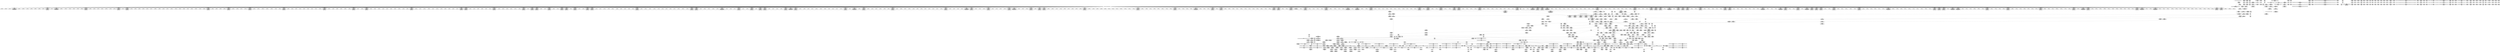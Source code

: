 digraph {
	CE0x5860d30 [shape=record,shape=Mrecord,label="{CE0x5860d30|i64*_getelementptr_inbounds_(_8_x_i64_,_8_x_i64_*___llvm_gcov_ctr154,_i64_0,_i64_1)|*Constant*|*SummSource*}"]
	CE0x57f0b10 [shape=record,shape=Mrecord,label="{CE0x57f0b10|selinux_inode_readlink:_tmp8|security/selinux/hooks.c,2805|*SummSink*}"]
	CE0x588d6f0 [shape=record,shape=Mrecord,label="{CE0x588d6f0|12:_i32,_56:_i8*,_:_CRE_934,935_}"]
	CE0x5855220 [shape=record,shape=Mrecord,label="{CE0x5855220|__validate_creds:_cred|Function::__validate_creds&Arg::cred::|*SummSource*}"]
	CE0x588c190 [shape=record,shape=Mrecord,label="{CE0x588c190|12:_i32,_56:_i8*,_:_CRE_916,917_}"]
	CE0x5822540 [shape=record,shape=Mrecord,label="{CE0x5822540|__validate_creds:_tobool|include/linux/cred.h,173}"]
	CE0x587d0a0 [shape=record,shape=Mrecord,label="{CE0x587d0a0|12:_i32,_56:_i8*,_:_CRE_481,482_}"]
	"CONST[source:0(mediator),value:2(dynamic)][purpose:{object}]"
	CE0x57fb5d0 [shape=record,shape=Mrecord,label="{CE0x57fb5d0|_ret_i32_%call5,_!dbg_!27740|security/selinux/hooks.c,2807|*SummSink*}"]
	CE0x58996c0 [shape=record,shape=Mrecord,label="{CE0x58996c0|i64*_getelementptr_inbounds_(_5_x_i64_,_5_x_i64_*___llvm_gcov_ctr155,_i64_0,_i64_0)|*Constant*|*SummSink*}"]
	CE0x58a2520 [shape=record,shape=Mrecord,label="{CE0x58a2520|inode_has_perm:_tmp12|security/selinux/hooks.c,1612|*SummSink*}"]
	CE0x5871280 [shape=record,shape=Mrecord,label="{CE0x5871280|12:_i32,_56:_i8*,_:_CRE_165,166_}"]
	CE0x5886480 [shape=record,shape=Mrecord,label="{CE0x5886480|12:_i32,_56:_i8*,_:_CRE_744,752_|*MultipleSource*|Function::inode_has_perm&Arg::inode::|*LoadInst*|security/selinux/hooks.c,1627|security/selinux/hooks.c,1611}"]
	CE0x58a2b70 [shape=record,shape=Mrecord,label="{CE0x58a2b70|i32_512|*Constant*}"]
	CE0x5843970 [shape=record,shape=Mrecord,label="{CE0x5843970|104:_%struct.inode*,_:_CRE_280,288_|*MultipleSource*|Function::selinux_inode_readlink&Arg::dentry::|Function::dentry_has_perm&Arg::dentry::|security/selinux/hooks.c,1627}"]
	CE0x5800e50 [shape=record,shape=Mrecord,label="{CE0x5800e50|selinux_inode_readlink:_tmp11|security/selinux/hooks.c,2805|*SummSource*}"]
	CE0x580cb70 [shape=record,shape=Mrecord,label="{CE0x580cb70|GLOBAL:_get_current|*Constant*}"]
	CE0x5805550 [shape=record,shape=Mrecord,label="{CE0x5805550|i64_3|*Constant*|*SummSource*}"]
	CE0x585dc70 [shape=record,shape=Mrecord,label="{CE0x585dc70|get_current:_tmp2|*SummSink*}"]
	CE0x5873370 [shape=record,shape=Mrecord,label="{CE0x5873370|12:_i32,_56:_i8*,_:_CRE_195,196_}"]
	CE0x5846c40 [shape=record,shape=Mrecord,label="{CE0x5846c40|inode_has_perm:_cred|Function::inode_has_perm&Arg::cred::|*SummSource*}"]
	CE0x5877a50 [shape=record,shape=Mrecord,label="{CE0x5877a50|12:_i32,_56:_i8*,_:_CRE_282,283_}"]
	CE0x581fad0 [shape=record,shape=Mrecord,label="{CE0x581fad0|104:_%struct.inode*,_:_CRE_256,264_|*MultipleSource*|Function::selinux_inode_readlink&Arg::dentry::|Function::dentry_has_perm&Arg::dentry::|security/selinux/hooks.c,1627}"]
	CE0x5876620 [shape=record,shape=Mrecord,label="{CE0x5876620|12:_i32,_56:_i8*,_:_CRE_265,266_}"]
	CE0x57f90c0 [shape=record,shape=Mrecord,label="{CE0x57f90c0|GLOBAL:_dentry_has_perm|*Constant*|*SummSink*}"]
	CE0x580e300 [shape=record,shape=Mrecord,label="{CE0x580e300|i32_78|*Constant*|*SummSink*}"]
	CE0x5871640 [shape=record,shape=Mrecord,label="{CE0x5871640|12:_i32,_56:_i8*,_:_CRE_169,170_}"]
	CE0x57f9fe0 [shape=record,shape=Mrecord,label="{CE0x57f9fe0|selinux_inode_readlink:_dentry|Function::selinux_inode_readlink&Arg::dentry::|*SummSink*}"]
	CE0x58804e0 [shape=record,shape=Mrecord,label="{CE0x58804e0|12:_i32,_56:_i8*,_:_CRE_569,570_}"]
	CE0x5848f30 [shape=record,shape=Mrecord,label="{CE0x5848f30|i64*_getelementptr_inbounds_(_8_x_i64_,_8_x_i64_*___llvm_gcov_ctr154,_i64_0,_i64_2)|*Constant*}"]
	CE0x5860350 [shape=record,shape=Mrecord,label="{CE0x5860350|dentry_has_perm:_d_inode|security/selinux/hooks.c,1627|*SummSource*}"]
	CE0x5869750 [shape=record,shape=Mrecord,label="{CE0x5869750|104:_%struct.inode*,_:_CRE_94,95_}"]
	CE0x5816480 [shape=record,shape=Mrecord,label="{CE0x5816480|i64*_getelementptr_inbounds_(_11_x_i64_,_11_x_i64_*___llvm_gcov_ctr229,_i64_0,_i64_9)|*Constant*}"]
	CE0x58610d0 [shape=record,shape=Mrecord,label="{CE0x58610d0|cred_sid:_security|security/selinux/hooks.c,196|*SummSource*}"]
	CE0x589adb0 [shape=record,shape=Mrecord,label="{CE0x589adb0|avc_has_perm:_tsid|Function::avc_has_perm&Arg::tsid::|*SummSource*}"]
	CE0x587fc90 [shape=record,shape=Mrecord,label="{CE0x587fc90|12:_i32,_56:_i8*,_:_CRE_562,563_}"]
	CE0x57fee60 [shape=record,shape=Mrecord,label="{CE0x57fee60|GLOBAL:_current_task|Global_var:current_task|*SummSink*}"]
	CE0x58776c0 [shape=record,shape=Mrecord,label="{CE0x58776c0|12:_i32,_56:_i8*,_:_CRE_279,280_}"]
	CE0x581a570 [shape=record,shape=Mrecord,label="{CE0x581a570|selinux_inode_readlink:_tobool|security/selinux/hooks.c,2805|*SummSink*}"]
	CE0x5871dc0 [shape=record,shape=Mrecord,label="{CE0x5871dc0|12:_i32,_56:_i8*,_:_CRE_177,178_}"]
	CE0x585a9e0 [shape=record,shape=Mrecord,label="{CE0x585a9e0|i32_1609|*Constant*|*SummSource*}"]
	CE0x5861330 [shape=record,shape=Mrecord,label="{CE0x5861330|i32_1|*Constant*}"]
	CE0x580fec0 [shape=record,shape=Mrecord,label="{CE0x580fec0|12:_i32,_56:_i8*,_:_CRE_156,157_}"]
	CE0x5881ca0 [shape=record,shape=Mrecord,label="{CE0x5881ca0|12:_i32,_56:_i8*,_:_CRE_589,590_}"]
	CE0x58624e0 [shape=record,shape=Mrecord,label="{CE0x58624e0|__validate_creds:_expval|include/linux/cred.h,173}"]
	CE0x5877920 [shape=record,shape=Mrecord,label="{CE0x5877920|12:_i32,_56:_i8*,_:_CRE_281,282_}"]
	CE0x58129b0 [shape=record,shape=Mrecord,label="{CE0x58129b0|i64_5|*Constant*|*SummSource*}"]
	CE0x581f170 [shape=record,shape=Mrecord,label="{CE0x581f170|104:_%struct.inode*,_:_CRE_219,220_}"]
	CE0x6c22b60 [shape=record,shape=Mrecord,label="{CE0x6c22b60|selinux_inode_readlink:_land.lhs.true2|*SummSink*}"]
	CE0x5822810 [shape=record,shape=Mrecord,label="{CE0x5822810|__validate_creds:_tobool|include/linux/cred.h,173|*SummSink*}"]
	CE0x58be5a0 [shape=record,shape=Mrecord,label="{CE0x58be5a0|__validate_creds:_tmp9|include/linux/cred.h,175}"]
	CE0x582b6b0 [shape=record,shape=Mrecord,label="{CE0x582b6b0|get_current:_tmp3|*SummSource*}"]
	CE0x5863290 [shape=record,shape=Mrecord,label="{CE0x5863290|inode_has_perm:_tmp1|*SummSource*}"]
	CE0x580a6f0 [shape=record,shape=Mrecord,label="{CE0x580a6f0|cred_sid:_tmp4|*LoadInst*|security/selinux/hooks.c,196|*SummSink*}"]
	CE0x5889cc0 [shape=record,shape=Mrecord,label="{CE0x5889cc0|12:_i32,_56:_i8*,_:_CRE_885,886_}"]
	CE0x5875dd0 [shape=record,shape=Mrecord,label="{CE0x5875dd0|12:_i32,_56:_i8*,_:_CRE_258,259_}"]
	CE0x586f9c0 [shape=record,shape=Mrecord,label="{CE0x586f9c0|inode_has_perm:_tmp13|security/selinux/hooks.c,1614|*SummSink*}"]
	CE0x5899730 [shape=record,shape=Mrecord,label="{CE0x5899730|__validate_creds:_bb}"]
	CE0x5880150 [shape=record,shape=Mrecord,label="{CE0x5880150|12:_i32,_56:_i8*,_:_CRE_566,567_}"]
	CE0x588da80 [shape=record,shape=Mrecord,label="{CE0x588da80|12:_i32,_56:_i8*,_:_CRE_944,952_|*MultipleSource*|Function::inode_has_perm&Arg::inode::|*LoadInst*|security/selinux/hooks.c,1627|security/selinux/hooks.c,1611}"]
	CE0x5885320 [shape=record,shape=Mrecord,label="{CE0x5885320|12:_i32,_56:_i8*,_:_CRE_680,684_|*MultipleSource*|Function::inode_has_perm&Arg::inode::|*LoadInst*|security/selinux/hooks.c,1627|security/selinux/hooks.c,1611}"]
	CE0x5829480 [shape=record,shape=Mrecord,label="{CE0x5829480|inode_has_perm:_tmp|*SummSink*}"]
	CE0x58987e0 [shape=record,shape=Mrecord,label="{CE0x58987e0|i64*_getelementptr_inbounds_(_8_x_i64_,_8_x_i64_*___llvm_gcov_ctr154,_i64_0,_i64_7)|*Constant*|*SummSource*}"]
	CE0x580af20 [shape=record,shape=Mrecord,label="{CE0x580af20|cred_sid:_tmp5|security/selinux/hooks.c,196|*SummSink*}"]
	CE0x58295f0 [shape=record,shape=Mrecord,label="{CE0x58295f0|inode_has_perm:_tmp1}"]
	CE0x5872bf0 [shape=record,shape=Mrecord,label="{CE0x5872bf0|12:_i32,_56:_i8*,_:_CRE_187,188_}"]
	CE0x584c180 [shape=record,shape=Mrecord,label="{CE0x584c180|inode_has_perm:_tmp18|security/selinux/hooks.c,1617}"]
	CE0x5808fc0 [shape=record,shape=Mrecord,label="{CE0x5808fc0|i1_true|*Constant*}"]
	CE0x589e330 [shape=record,shape=Mrecord,label="{CE0x589e330|inode_has_perm:_conv|security/selinux/hooks.c,1611|*SummSink*}"]
	CE0x5860fe0 [shape=record,shape=Mrecord,label="{CE0x5860fe0|inode_has_perm:_tmp2|*SummSink*}"]
	CE0x589e1f0 [shape=record,shape=Mrecord,label="{CE0x589e1f0|inode_has_perm:_conv|security/selinux/hooks.c,1611|*SummSource*}"]
	CE0x581a980 [shape=record,shape=Mrecord,label="{CE0x581a980|i32_0|*Constant*|*SummSink*}"]
	CE0x580a610 [shape=record,shape=Mrecord,label="{CE0x580a610|cred_sid:_tmp4|*LoadInst*|security/selinux/hooks.c,196|*SummSource*}"]
	CE0x585c1a0 [shape=record,shape=Mrecord,label="{CE0x585c1a0|104:_%struct.inode*,_:_CRE_192,193_}"]
	CE0x58060a0 [shape=record,shape=Mrecord,label="{CE0x58060a0|selinux_inode_readlink:_tmp13|security/selinux/hooks.c,2805|*SummSink*}"]
	CE0x585d9f0 [shape=record,shape=Mrecord,label="{CE0x585d9f0|get_current:_tmp|*SummSource*}"]
	CE0x57fa7d0 [shape=record,shape=Mrecord,label="{CE0x57fa7d0|i32_2|*Constant*|*SummSource*}"]
	CE0x58810c0 [shape=record,shape=Mrecord,label="{CE0x58810c0|12:_i32,_56:_i8*,_:_CRE_579,580_}"]
	CE0x57fac60 [shape=record,shape=Mrecord,label="{CE0x57fac60|dentry_has_perm:_av|Function::dentry_has_perm&Arg::av::|*SummSource*}"]
	CE0x582ae80 [shape=record,shape=Mrecord,label="{CE0x582ae80|i8*_getelementptr_inbounds_(_25_x_i8_,_25_x_i8_*_.str3,_i32_0,_i32_0)|*Constant*|*SummSource*}"]
	CE0x587d1d0 [shape=record,shape=Mrecord,label="{CE0x587d1d0|12:_i32,_56:_i8*,_:_CRE_482,483_}"]
	CE0x580f470 [shape=record,shape=Mrecord,label="{CE0x580f470|12:_i32,_56:_i8*,_:_CRE_145,146_}"]
	CE0x5872920 [shape=record,shape=Mrecord,label="{CE0x5872920|12:_i32,_56:_i8*,_:_CRE_184,185_}"]
	CE0x585e530 [shape=record,shape=Mrecord,label="{CE0x585e530|104:_%struct.inode*,_:_CRE_112,144_|*MultipleSource*|Function::selinux_inode_readlink&Arg::dentry::|Function::dentry_has_perm&Arg::dentry::|security/selinux/hooks.c,1627}"]
	CE0x589af20 [shape=record,shape=Mrecord,label="{CE0x589af20|avc_has_perm:_tsid|Function::avc_has_perm&Arg::tsid::|*SummSink*}"]
	CE0x5857c30 [shape=record,shape=Mrecord,label="{CE0x5857c30|__validate_creds:_line|Function::__validate_creds&Arg::line::|*SummSink*}"]
	CE0x5884040 [shape=record,shape=Mrecord,label="{CE0x5884040|12:_i32,_56:_i8*,_:_CRE_619,620_}"]
	CE0x585ed70 [shape=record,shape=Mrecord,label="{CE0x585ed70|104:_%struct.inode*,_:_CRE_151,152_}"]
	CE0x5882e70 [shape=record,shape=Mrecord,label="{CE0x5882e70|12:_i32,_56:_i8*,_:_CRE_604,605_}"]
	CE0x57fa920 [shape=record,shape=Mrecord,label="{CE0x57fa920|i32_2|*Constant*|*SummSink*}"]
	CE0x5875f00 [shape=record,shape=Mrecord,label="{CE0x5875f00|12:_i32,_56:_i8*,_:_CRE_259,260_}"]
	CE0x5880ad0 [shape=record,shape=Mrecord,label="{CE0x5880ad0|12:_i32,_56:_i8*,_:_CRE_574,575_}"]
	CE0x5859e80 [shape=record,shape=Mrecord,label="{CE0x5859e80|_call_void_mcount()_#3|*SummSink*}"]
	CE0x5889a60 [shape=record,shape=Mrecord,label="{CE0x5889a60|12:_i32,_56:_i8*,_:_CRE_883,884_}"]
	CE0x5871a00 [shape=record,shape=Mrecord,label="{CE0x5871a00|12:_i32,_56:_i8*,_:_CRE_173,174_}"]
	CE0x580cf00 [shape=record,shape=Mrecord,label="{CE0x580cf00|12:_i32,_56:_i8*,_:_CRE_16,24_|*MultipleSource*|Function::inode_has_perm&Arg::inode::|*LoadInst*|security/selinux/hooks.c,1627|security/selinux/hooks.c,1611}"]
	CE0x58748c0 [shape=record,shape=Mrecord,label="{CE0x58748c0|12:_i32,_56:_i8*,_:_CRE_241,242_}"]
	CE0x5843b60 [shape=record,shape=Mrecord,label="{CE0x5843b60|104:_%struct.inode*,_:_CRE_288,296_|*MultipleSource*|Function::selinux_inode_readlink&Arg::dentry::|Function::dentry_has_perm&Arg::dentry::|security/selinux/hooks.c,1627}"]
	CE0x589fbe0 [shape=record,shape=Mrecord,label="{CE0x589fbe0|inode_has_perm:_tmp7|security/selinux/hooks.c,1611|*SummSink*}"]
	CE0x5844d60 [shape=record,shape=Mrecord,label="{CE0x5844d60|104:_%struct.inode*,_:_CRE_317,318_}"]
	CE0x5896150 [shape=record,shape=Mrecord,label="{CE0x5896150|28:_i32,_32:_i16,_:_CRE_32,34_|*MultipleSource*|*LoadInst*|security/selinux/hooks.c,1615|security/selinux/hooks.c,1615|security/selinux/hooks.c,1617}"]
	CE0x57f9c90 [shape=record,shape=Mrecord,label="{CE0x57f9c90|selinux_inode_readlink:_dentry|Function::selinux_inode_readlink&Arg::dentry::}"]
	CE0x586b860 [shape=record,shape=Mrecord,label="{CE0x586b860|0:_i32,_4:_i32,_8:_i32,_12:_i32,_:_CMRE_20,24_|*MultipleSource*|security/selinux/hooks.c,196|security/selinux/hooks.c,197|*LoadInst*|security/selinux/hooks.c,196}"]
	CE0x585ec80 [shape=record,shape=Mrecord,label="{CE0x585ec80|104:_%struct.inode*,_:_CRE_150,151_}"]
	CE0x57fde40 [shape=record,shape=Mrecord,label="{CE0x57fde40|get_current:_bb|*SummSink*}"]
	CE0x5817cc0 [shape=record,shape=Mrecord,label="{CE0x5817cc0|selinux_inode_readlink:_tmp|*SummSource*}"]
	CE0x580a8b0 [shape=record,shape=Mrecord,label="{CE0x580a8b0|cred_sid:_tmp5|security/selinux/hooks.c,196}"]
	CE0x5823010 [shape=record,shape=Mrecord,label="{CE0x5823010|dentry_has_perm:_type|security/selinux/hooks.c,1630|*SummSource*}"]
	CE0x5882160 [shape=record,shape=Mrecord,label="{CE0x5882160|12:_i32,_56:_i8*,_:_CRE_593,594_}"]
	CE0x587cf70 [shape=record,shape=Mrecord,label="{CE0x587cf70|12:_i32,_56:_i8*,_:_CRE_480,481_}"]
	CE0x58568d0 [shape=record,shape=Mrecord,label="{CE0x58568d0|i64*_getelementptr_inbounds_(_2_x_i64_,_2_x_i64_*___llvm_gcov_ctr131,_i64_0,_i64_1)|*Constant*}"]
	CE0x588d5c0 [shape=record,shape=Mrecord,label="{CE0x588d5c0|12:_i32,_56:_i8*,_:_CRE_933,934_}"]
	CE0x58a2310 [shape=record,shape=Mrecord,label="{CE0x58a2310|inode_has_perm:_tmp11|security/selinux/hooks.c,1612|*SummSink*}"]
	CE0x5827860 [shape=record,shape=Mrecord,label="{CE0x5827860|GLOBAL:_llvm.expect.i64|*Constant*}"]
	CE0x58276f0 [shape=record,shape=Mrecord,label="{CE0x58276f0|_call_void___validate_creds(%struct.cred*_%cred,_i8*_getelementptr_inbounds_(_25_x_i8_,_25_x_i8_*_.str3,_i32_0,_i32_0),_i32_1609)_#10,_!dbg_!27719|security/selinux/hooks.c,1609|*SummSource*}"]
	CE0x5882fa0 [shape=record,shape=Mrecord,label="{CE0x5882fa0|12:_i32,_56:_i8*,_:_CRE_605,606_}"]
	CE0x5874090 [shape=record,shape=Mrecord,label="{CE0x5874090|12:_i32,_56:_i8*,_:_CRE_212,216_|*MultipleSource*|Function::inode_has_perm&Arg::inode::|*LoadInst*|security/selinux/hooks.c,1627|security/selinux/hooks.c,1611}"]
	CE0x5829510 [shape=record,shape=Mrecord,label="{CE0x5829510|i64*_getelementptr_inbounds_(_8_x_i64_,_8_x_i64_*___llvm_gcov_ctr154,_i64_0,_i64_1)|*Constant*|*SummSink*}"]
	CE0x588a2b0 [shape=record,shape=Mrecord,label="{CE0x588a2b0|12:_i32,_56:_i8*,_:_CRE_890,891_}"]
	CE0x57fe0f0 [shape=record,shape=Mrecord,label="{CE0x57fe0f0|GLOBAL:_current_task|Global_var:current_task|*SummSource*}"]
	CE0x57ef7c0 [shape=record,shape=Mrecord,label="{CE0x57ef7c0|selinux_inode_readlink:_tmp3}"]
	CE0x5855c60 [shape=record,shape=Mrecord,label="{CE0x5855c60|inode_has_perm:_if.then|*SummSource*}"]
	CE0x57ef4f0 [shape=record,shape=Mrecord,label="{CE0x57ef4f0|selinux_inode_readlink:_tmp2|*SummSource*}"]
	CE0x58823c0 [shape=record,shape=Mrecord,label="{CE0x58823c0|12:_i32,_56:_i8*,_:_CRE_595,596_}"]
	CE0x5874ce0 [shape=record,shape=Mrecord,label="{CE0x5874ce0|12:_i32,_56:_i8*,_:_CRE_243,244_}"]
	CE0x589eb30 [shape=record,shape=Mrecord,label="{CE0x589eb30|i64_0|*Constant*}"]
	CE0x589ff20 [shape=record,shape=Mrecord,label="{CE0x589ff20|GLOBAL:___llvm_gcov_ctr154|Global_var:__llvm_gcov_ctr154}"]
	CE0x5875580 [shape=record,shape=Mrecord,label="{CE0x5875580|12:_i32,_56:_i8*,_:_CRE_251,252_}"]
	CE0x5822ac0 [shape=record,shape=Mrecord,label="{CE0x5822ac0|GLOBAL:___llvm_gcov_ctr155|Global_var:__llvm_gcov_ctr155}"]
	CE0x5800aa0 [shape=record,shape=Mrecord,label="{CE0x5800aa0|selinux_inode_readlink:_tmp10|security/selinux/hooks.c,2805|*SummSink*}"]
	CE0x58b6bb0 [shape=record,shape=Mrecord,label="{CE0x58b6bb0|inode_has_perm:_tmp16|security/selinux/hooks.c,1615}"]
	CE0x581deb0 [shape=record,shape=Mrecord,label="{CE0x581deb0|104:_%struct.inode*,_:_CRE_199,200_}"]
	CE0x5876030 [shape=record,shape=Mrecord,label="{CE0x5876030|12:_i32,_56:_i8*,_:_CRE_260,261_}"]
	CE0x5879470 [shape=record,shape=Mrecord,label="{CE0x5879470|12:_i32,_56:_i8*,_:_CRE_304,305_}"]
	CE0x589cd90 [shape=record,shape=Mrecord,label="{CE0x589cd90|inode_has_perm:_tobool|security/selinux/hooks.c,1611}"]
	CE0x587dfb0 [shape=record,shape=Mrecord,label="{CE0x587dfb0|12:_i32,_56:_i8*,_:_CRE_508,512_|*MultipleSource*|Function::inode_has_perm&Arg::inode::|*LoadInst*|security/selinux/hooks.c,1627|security/selinux/hooks.c,1611}"]
	CE0x5876e70 [shape=record,shape=Mrecord,label="{CE0x5876e70|12:_i32,_56:_i8*,_:_CRE_272,273_}"]
	CE0x5887990 [shape=record,shape=Mrecord,label="{CE0x5887990|12:_i32,_56:_i8*,_:_CRE_832,840_|*MultipleSource*|Function::inode_has_perm&Arg::inode::|*LoadInst*|security/selinux/hooks.c,1627|security/selinux/hooks.c,1611}"]
	CE0x5807840 [shape=record,shape=Mrecord,label="{CE0x5807840|selinux_inode_readlink:_tobool1|security/selinux/hooks.c,2805|*SummSink*}"]
	CE0x5870190 [shape=record,shape=Mrecord,label="{CE0x5870190|inode_has_perm:_tmp14|security/selinux/hooks.c,1614|*SummSource*}"]
	CE0x58777f0 [shape=record,shape=Mrecord,label="{CE0x58777f0|12:_i32,_56:_i8*,_:_CRE_280,281_}"]
	CE0x5878fb0 [shape=record,shape=Mrecord,label="{CE0x5878fb0|12:_i32,_56:_i8*,_:_CRE_300,301_}"]
	CE0x588cea0 [shape=record,shape=Mrecord,label="{CE0x588cea0|12:_i32,_56:_i8*,_:_CRE_927,928_}"]
	CE0x5871f70 [shape=record,shape=Mrecord,label="{CE0x5871f70|__validate_creds:_conv|include/linux/cred.h,173|*SummSink*}"]
	CE0x5873a00 [shape=record,shape=Mrecord,label="{CE0x5873a00|12:_i32,_56:_i8*,_:_CRE_202,203_}"]
	CE0x5812bb0 [shape=record,shape=Mrecord,label="{CE0x5812bb0|selinux_inode_readlink:_tmp9|security/selinux/hooks.c,2805}"]
	CE0x5888810 [shape=record,shape=Mrecord,label="{CE0x5888810|12:_i32,_56:_i8*,_:_CRE_867,868_}"]
	CE0x5877460 [shape=record,shape=Mrecord,label="{CE0x5877460|12:_i32,_56:_i8*,_:_CRE_277,278_}"]
	CE0x57fbda0 [shape=record,shape=Mrecord,label="{CE0x57fbda0|104:_%struct.inode*,_:_CRE_161,162_}"]
	CE0x5826700 [shape=record,shape=Mrecord,label="{CE0x5826700|inode_has_perm:_tmp5|security/selinux/hooks.c,1609|*SummSource*}"]
	CE0x5847830 [shape=record,shape=Mrecord,label="{CE0x5847830|inode_has_perm:_perms|Function::inode_has_perm&Arg::perms::|*SummSink*}"]
	CE0x580f650 [shape=record,shape=Mrecord,label="{CE0x580f650|12:_i32,_56:_i8*,_:_CRE_147,148_}"]
	CE0x587cb40 [shape=record,shape=Mrecord,label="{CE0x587cb40|12:_i32,_56:_i8*,_:_CRE_476,477_}"]
	CE0x5846d50 [shape=record,shape=Mrecord,label="{CE0x5846d50|inode_has_perm:_cred|Function::inode_has_perm&Arg::cred::|*SummSink*}"]
	CE0x587cc40 [shape=record,shape=Mrecord,label="{CE0x587cc40|12:_i32,_56:_i8*,_:_CRE_477,478_}"]
	CE0x5870810 [shape=record,shape=Mrecord,label="{CE0x5870810|inode_has_perm:_call|security/selinux/hooks.c,1614|*SummSink*}"]
	CE0x5812320 [shape=record,shape=Mrecord,label="{CE0x5812320|i64_0|*Constant*|*SummSource*}"]
	CE0x5806290 [shape=record,shape=Mrecord,label="{CE0x5806290|i64*_getelementptr_inbounds_(_11_x_i64_,_11_x_i64_*___llvm_gcov_ctr229,_i64_0,_i64_8)|*Constant*|*SummSink*}"]
	CE0x58613a0 [shape=record,shape=Mrecord,label="{CE0x58613a0|cred_sid:_security|security/selinux/hooks.c,196|*SummSink*}"]
	CE0x581f080 [shape=record,shape=Mrecord,label="{CE0x581f080|104:_%struct.inode*,_:_CRE_218,219_}"]
	CE0x57f65d0 [shape=record,shape=Mrecord,label="{CE0x57f65d0|get_current:_tmp4|./arch/x86/include/asm/current.h,14|*SummSource*}"]
	CE0x5869840 [shape=record,shape=Mrecord,label="{CE0x5869840|104:_%struct.inode*,_:_CRE_95,96_}"]
	CE0x5845210 [shape=record,shape=Mrecord,label="{CE0x5845210|dentry_has_perm:_tmp4|*LoadInst*|security/selinux/hooks.c,1627|*SummSink*}"]
	CE0x587f300 [shape=record,shape=Mrecord,label="{CE0x587f300|12:_i32,_56:_i8*,_:_CRE_554,555_}"]
	CE0x587f5d0 [shape=record,shape=Mrecord,label="{CE0x587f5d0|12:_i32,_56:_i8*,_:_CRE_556,557_}"]
	CE0x5889210 [shape=record,shape=Mrecord,label="{CE0x5889210|12:_i32,_56:_i8*,_:_CRE_876,877_}"]
	CE0x589c8e0 [shape=record,shape=Mrecord,label="{CE0x589c8e0|inode_has_perm:_and|security/selinux/hooks.c,1611}"]
	CE0x584c570 [shape=record,shape=Mrecord,label="{CE0x584c570|inode_has_perm:_tmp18|security/selinux/hooks.c,1617|*SummSource*}"]
	CE0x5825a40 [shape=record,shape=Mrecord,label="{CE0x5825a40|_call_void_lockdep_rcu_suspicious(i8*_getelementptr_inbounds_(_25_x_i8_,_25_x_i8_*_.str3,_i32_0,_i32_0),_i32_2805,_i8*_getelementptr_inbounds_(_45_x_i8_,_45_x_i8_*_.str12,_i32_0,_i32_0))_#10,_!dbg_!27728|security/selinux/hooks.c,2805|*SummSink*}"]
	CE0x5876ae0 [shape=record,shape=Mrecord,label="{CE0x5876ae0|12:_i32,_56:_i8*,_:_CRE_269,270_}"]
	CE0x5857a80 [shape=record,shape=Mrecord,label="{CE0x5857a80|i32_1609|*Constant*|*SummSink*}"]
	CE0x5864e70 [shape=record,shape=Mrecord,label="{CE0x5864e70|__validate_creds:_if.then|*SummSink*}"]
	"CONST[source:0(mediator),value:0(static)][purpose:{operation}]"
	CE0x585aee0 [shape=record,shape=Mrecord,label="{CE0x585aee0|104:_%struct.inode*,_:_CRE_172,173_}"]
	CE0x580dca0 [shape=record,shape=Mrecord,label="{CE0x580dca0|_ret_%struct.task_struct*_%tmp4,_!dbg_!27714|./arch/x86/include/asm/current.h,14|*SummSource*}"]
	CE0x588e9e0 [shape=record,shape=Mrecord,label="{CE0x588e9e0|12:_i32,_56:_i8*,_:_CRE_981,982_}"]
	CE0x580b290 [shape=record,shape=Mrecord,label="{CE0x580b290|cred_sid:_sid|security/selinux/hooks.c,197|*SummSink*}"]
	CE0x5815920 [shape=record,shape=Mrecord,label="{CE0x5815920|i8_10|*Constant*|*SummSink*}"]
	CE0x580fdd0 [shape=record,shape=Mrecord,label="{CE0x580fdd0|12:_i32,_56:_i8*,_:_CRE_155,156_}"]
	CE0x5814c20 [shape=record,shape=Mrecord,label="{CE0x5814c20|GLOBAL:___invalid_creds|*Constant*}"]
	CE0x5886260 [shape=record,shape=Mrecord,label="{CE0x5886260|12:_i32,_56:_i8*,_:_CRE_736,740_|*MultipleSource*|Function::inode_has_perm&Arg::inode::|*LoadInst*|security/selinux/hooks.c,1627|security/selinux/hooks.c,1611}"]
	CE0x57f7f00 [shape=record,shape=Mrecord,label="{CE0x57f7f00|i8_1|*Constant*|*SummSource*}"]
	CE0x58bdfc0 [shape=record,shape=Mrecord,label="{CE0x58bdfc0|__validate_creds:_tmp8|include/linux/cred.h,175|*SummSource*}"]
	CE0x588cfd0 [shape=record,shape=Mrecord,label="{CE0x588cfd0|12:_i32,_56:_i8*,_:_CRE_928,929_}"]
	CE0x5868ad0 [shape=record,shape=Mrecord,label="{CE0x5868ad0|i64*_getelementptr_inbounds_(_5_x_i64_,_5_x_i64_*___llvm_gcov_ctr155,_i64_0,_i64_3)|*Constant*}"]
	CE0x588bba0 [shape=record,shape=Mrecord,label="{CE0x588bba0|12:_i32,_56:_i8*,_:_CRE_911,912_}"]
	CE0x589ab20 [shape=record,shape=Mrecord,label="{CE0x589ab20|avc_has_perm:_entry}"]
	CE0x5862d20 [shape=record,shape=Mrecord,label="{CE0x5862d20|inode_has_perm:_tmp4|security/selinux/hooks.c,1609|*SummSource*}"]
	CE0x57fa530 [shape=record,shape=Mrecord,label="{CE0x57fa530|dentry_has_perm:_dentry|Function::dentry_has_perm&Arg::dentry::|*SummSink*}"]
	CE0x5888fb0 [shape=record,shape=Mrecord,label="{CE0x5888fb0|12:_i32,_56:_i8*,_:_CRE_874,875_}"]
	CE0x5809680 [shape=record,shape=Mrecord,label="{CE0x5809680|i64*_getelementptr_inbounds_(_11_x_i64_,_11_x_i64_*___llvm_gcov_ctr229,_i64_0,_i64_8)|*Constant*|*SummSource*}"]
	CE0x5881dd0 [shape=record,shape=Mrecord,label="{CE0x5881dd0|12:_i32,_56:_i8*,_:_CRE_590,591_}"]
	CE0x58278d0 [shape=record,shape=Mrecord,label="{CE0x58278d0|__validate_creds:_lnot1|include/linux/cred.h,173}"]
	CE0x58a22a0 [shape=record,shape=Mrecord,label="{CE0x58a22a0|inode_has_perm:_tmp11|security/selinux/hooks.c,1612|*SummSource*}"]
	CE0x5879df0 [shape=record,shape=Mrecord,label="{CE0x5879df0|12:_i32,_56:_i8*,_:_CRE_312,320_|*MultipleSource*|Function::inode_has_perm&Arg::inode::|*LoadInst*|security/selinux/hooks.c,1627|security/selinux/hooks.c,1611}"]
	CE0x57fbf80 [shape=record,shape=Mrecord,label="{CE0x57fbf80|104:_%struct.inode*,_:_CRE_163,164_}"]
	CE0x58036d0 [shape=record,shape=Mrecord,label="{CE0x58036d0|selinux_inode_readlink:_do.body|*SummSink*}"]
	CE0x58a0610 [shape=record,shape=Mrecord,label="{CE0x58a0610|inode_has_perm:_tmp8|security/selinux/hooks.c,1611|*SummSink*}"]
	CE0x588d490 [shape=record,shape=Mrecord,label="{CE0x588d490|12:_i32,_56:_i8*,_:_CRE_932,933_}"]
	CE0x57f5e20 [shape=record,shape=Mrecord,label="{CE0x57f5e20|i64*_getelementptr_inbounds_(_2_x_i64_,_2_x_i64_*___llvm_gcov_ctr153,_i64_0,_i64_1)|*Constant*|*SummSink*}"]
	CE0x5881910 [shape=record,shape=Mrecord,label="{CE0x5881910|12:_i32,_56:_i8*,_:_CRE_586,587_}"]
	CE0x5844130 [shape=record,shape=Mrecord,label="{CE0x5844130|104:_%struct.inode*,_:_CRE_305,306_}"]
	CE0x589d8d0 [shape=record,shape=Mrecord,label="{CE0x589d8d0|inode_has_perm:_lnot1|security/selinux/hooks.c,1611|*SummSource*}"]
	CE0x580e6c0 [shape=record,shape=Mrecord,label="{CE0x580e6c0|selinux_inode_readlink:_cred4|security/selinux/hooks.c,2805|*SummSource*}"]
	CE0x581d620 [shape=record,shape=Mrecord,label="{CE0x581d620|i64_2|*Constant*}"]
	CE0x5870bc0 [shape=record,shape=Mrecord,label="{CE0x5870bc0|GLOBAL:_cred_sid|*Constant*}"]
	CE0x5819b30 [shape=record,shape=Mrecord,label="{CE0x5819b30|selinux_inode_readlink:_tmp6|security/selinux/hooks.c,2805}"]
	CE0x589f870 [shape=record,shape=Mrecord,label="{CE0x589f870|inode_has_perm:_tmp7|security/selinux/hooks.c,1611}"]
	CE0x581ffd0 [shape=record,shape=Mrecord,label="{CE0x581ffd0|12:_i32,_56:_i8*,_:_CRE_64,72_|*MultipleSource*|Function::inode_has_perm&Arg::inode::|*LoadInst*|security/selinux/hooks.c,1627|security/selinux/hooks.c,1611}"]
	CE0x5877cb0 [shape=record,shape=Mrecord,label="{CE0x5877cb0|12:_i32,_56:_i8*,_:_CRE_284,285_}"]
	CE0x57fc070 [shape=record,shape=Mrecord,label="{CE0x57fc070|104:_%struct.inode*,_:_CRE_164,165_}"]
	CE0x58bd7e0 [shape=record,shape=Mrecord,label="{CE0x58bd7e0|i64*_getelementptr_inbounds_(_5_x_i64_,_5_x_i64_*___llvm_gcov_ctr155,_i64_0,_i64_4)|*Constant*|*SummSink*}"]
	CE0x5858fd0 [shape=record,shape=Mrecord,label="{CE0x5858fd0|_call_void_mcount()_#3|*SummSink*}"]
	CE0x582a0b0 [shape=record,shape=Mrecord,label="{CE0x582a0b0|__validate_creds:_call|include/linux/cred.h,173}"]
	CE0x57f3790 [shape=record,shape=Mrecord,label="{CE0x57f3790|selinux_inode_readlink:_if.end|*SummSource*}"]
	CE0x58beb80 [shape=record,shape=Mrecord,label="{CE0x58beb80|cred_sid:_bb|*SummSink*}"]
	CE0x57f8f90 [shape=record,shape=Mrecord,label="{CE0x57f8f90|GLOBAL:_dentry_has_perm|*Constant*}"]
	CE0x585d4e0 [shape=record,shape=Mrecord,label="{CE0x585d4e0|dentry_has_perm:_bb}"]
	CE0x57f0980 [shape=record,shape=Mrecord,label="{CE0x57f0980|selinux_inode_readlink:_tmp8|security/selinux/hooks.c,2805|*SummSource*}"]
	"CONST[source:0(mediator),value:2(dynamic)][purpose:{subject}]"
	CE0x5843f40 [shape=record,shape=Mrecord,label="{CE0x5843f40|104:_%struct.inode*,_:_CRE_304,305_}"]
	CE0x584a6e0 [shape=record,shape=Mrecord,label="{CE0x584a6e0|dentry_has_perm:_tmp3|*SummSink*}"]
	CE0x57f5f00 [shape=record,shape=Mrecord,label="{CE0x57f5f00|dentry_has_perm:_tmp1|*SummSource*}"]
	CE0x586eeb0 [shape=record,shape=Mrecord,label="{CE0x586eeb0|inode_has_perm:_tmp12|security/selinux/hooks.c,1612|*SummSource*}"]
	CE0x585b480 [shape=record,shape=Mrecord,label="{CE0x585b480|104:_%struct.inode*,_:_CRE_178,179_}"]
	CE0x5854120 [shape=record,shape=Mrecord,label="{CE0x5854120|__validate_creds:_entry}"]
	CE0x581a1d0 [shape=record,shape=Mrecord,label="{CE0x581a1d0|selinux_inode_readlink:_tmp7|security/selinux/hooks.c,2805|*SummSource*}"]
	CE0x589da40 [shape=record,shape=Mrecord,label="{CE0x589da40|inode_has_perm:_lnot1|security/selinux/hooks.c,1611|*SummSink*}"]
	CE0x589eea0 [shape=record,shape=Mrecord,label="{CE0x589eea0|inode_has_perm:_expval|security/selinux/hooks.c,1611|*SummSource*}"]
	CE0x581eae0 [shape=record,shape=Mrecord,label="{CE0x581eae0|104:_%struct.inode*,_:_CRE_212,213_}"]
	CE0x57fb060 [shape=record,shape=Mrecord,label="{CE0x57fb060|_ret_i32_%call,_!dbg_!27723|security/selinux/hooks.c,1632|*SummSource*}"]
	CE0x5860cc0 [shape=record,shape=Mrecord,label="{CE0x5860cc0|i64*_getelementptr_inbounds_(_8_x_i64_,_8_x_i64_*___llvm_gcov_ctr154,_i64_0,_i64_1)|*Constant*}"]
	CE0x5866c50 [shape=record,shape=Mrecord,label="{CE0x5866c50|__validate_creds:_tmp4|include/linux/cred.h,173}"]
	CE0x5888c20 [shape=record,shape=Mrecord,label="{CE0x5888c20|12:_i32,_56:_i8*,_:_CRE_871,872_}"]
	CE0x57fb1d0 [shape=record,shape=Mrecord,label="{CE0x57fb1d0|_ret_i32_%call,_!dbg_!27723|security/selinux/hooks.c,1632|*SummSink*}"]
	CE0x57faef0 [shape=record,shape=Mrecord,label="{CE0x57faef0|_ret_i32_%call,_!dbg_!27723|security/selinux/hooks.c,1632}"]
	CE0x580f920 [shape=record,shape=Mrecord,label="{CE0x580f920|12:_i32,_56:_i8*,_:_CRE_150,151_}"]
	CE0x5827e50 [shape=record,shape=Mrecord,label="{CE0x5827e50|12:_i32,_56:_i8*,_:_CRE_0,2_|*MultipleSource*|Function::inode_has_perm&Arg::inode::|*LoadInst*|security/selinux/hooks.c,1627|security/selinux/hooks.c,1611}"]
	CE0x5898c00 [shape=record,shape=Mrecord,label="{CE0x5898c00|inode_has_perm:_tmp19|security/selinux/hooks.c,1618|*SummSource*}"]
	CE0x5855e00 [shape=record,shape=Mrecord,label="{CE0x5855e00|i64_1|*Constant*}"]
	CE0x580e370 [shape=record,shape=Mrecord,label="{CE0x580e370|i32_78|*Constant*|*SummSource*}"]
	CE0x5856b30 [shape=record,shape=Mrecord,label="{CE0x5856b30|inode_has_perm:_return|*SummSource*}"]
	CE0x5859d00 [shape=record,shape=Mrecord,label="{CE0x5859d00|_call_void_mcount()_#3}"]
	CE0x58bd490 [shape=record,shape=Mrecord,label="{CE0x58bd490|i64*_getelementptr_inbounds_(_5_x_i64_,_5_x_i64_*___llvm_gcov_ctr155,_i64_0,_i64_4)|*Constant*}"]
	CE0x5828d20 [shape=record,shape=Mrecord,label="{CE0x5828d20|i64*_getelementptr_inbounds_(_8_x_i64_,_8_x_i64_*___llvm_gcov_ctr154,_i64_0,_i64_0)|*Constant*|*SummSink*}"]
	CE0x5894170 [shape=record,shape=Mrecord,label="{CE0x5894170|_ret_i32_%tmp6,_!dbg_!27716|security/selinux/hooks.c,197}"]
	CE0x58461d0 [shape=record,shape=Mrecord,label="{CE0x58461d0|inode_has_perm:_entry|*SummSource*}"]
	CE0x5883b80 [shape=record,shape=Mrecord,label="{CE0x5883b80|12:_i32,_56:_i8*,_:_CRE_615,616_}"]
	CE0x58881b0 [shape=record,shape=Mrecord,label="{CE0x58881b0|12:_i32,_56:_i8*,_:_CRE_864,865_}"]
	CE0x580e540 [shape=record,shape=Mrecord,label="{CE0x580e540|dentry_has_perm:_entry|*SummSource*}"]
	CE0x584ba90 [shape=record,shape=Mrecord,label="{CE0x584ba90|avc_has_perm:_ssid|Function::avc_has_perm&Arg::ssid::|*SummSink*}"]
	CE0x5870fb0 [shape=record,shape=Mrecord,label="{CE0x5870fb0|12:_i32,_56:_i8*,_:_CRE_162,163_}"]
	CE0x5880020 [shape=record,shape=Mrecord,label="{CE0x5880020|12:_i32,_56:_i8*,_:_CRE_565,566_}"]
	CE0x58706a0 [shape=record,shape=Mrecord,label="{CE0x58706a0|inode_has_perm:_call|security/selinux/hooks.c,1614|*SummSource*}"]
	CE0x588b810 [shape=record,shape=Mrecord,label="{CE0x588b810|12:_i32,_56:_i8*,_:_CRE_908,909_}"]
	CE0x5801010 [shape=record,shape=Mrecord,label="{CE0x5801010|selinux_inode_readlink:_tmp11|security/selinux/hooks.c,2805|*SummSink*}"]
	CE0x5846a30 [shape=record,shape=Mrecord,label="{CE0x5846a30|inode_has_perm:_do.end|*SummSource*}"]
	CE0x5883460 [shape=record,shape=Mrecord,label="{CE0x5883460|12:_i32,_56:_i8*,_:_CRE_609,610_}"]
	CE0x57f32d0 [shape=record,shape=Mrecord,label="{CE0x57f32d0|i64*_getelementptr_inbounds_(_11_x_i64_,_11_x_i64_*___llvm_gcov_ctr229,_i64_0,_i64_0)|*Constant*}"]
	CE0x5879340 [shape=record,shape=Mrecord,label="{CE0x5879340|12:_i32,_56:_i8*,_:_CRE_303,304_}"]
	CE0x585db90 [shape=record,shape=Mrecord,label="{CE0x585db90|get_current:_tmp2}"]
	CE0x587ce40 [shape=record,shape=Mrecord,label="{CE0x587ce40|12:_i32,_56:_i8*,_:_CRE_479,480_}"]
	CE0x58449a0 [shape=record,shape=Mrecord,label="{CE0x58449a0|104:_%struct.inode*,_:_CRE_313,314_}"]
	CE0x5867ad0 [shape=record,shape=Mrecord,label="{CE0x5867ad0|dentry_has_perm:_dentry1|security/selinux/hooks.c,1631|*SummSink*}"]
	CE0x5825580 [shape=record,shape=Mrecord,label="{CE0x5825580|i8_1|*Constant*|*SummSink*}"]
	CE0x587a050 [shape=record,shape=Mrecord,label="{CE0x587a050|12:_i32,_56:_i8*,_:_CRE_328,336_|*MultipleSource*|Function::inode_has_perm&Arg::inode::|*LoadInst*|security/selinux/hooks.c,1627|security/selinux/hooks.c,1611}"]
	CE0x5806490 [shape=record,shape=Mrecord,label="{CE0x5806490|selinux_inode_readlink:_tmp14|security/selinux/hooks.c,2805}"]
	CE0x57fb9e0 [shape=record,shape=Mrecord,label="{CE0x57fb9e0|104:_%struct.inode*,_:_CRE_157,158_}"]
	CE0x57f7590 [shape=record,shape=Mrecord,label="{CE0x57f7590|GLOBAL:_lockdep_rcu_suspicious|*Constant*}"]
	CE0x586bec0 [shape=record,shape=Mrecord,label="{CE0x586bec0|cred_sid:_tmp6|security/selinux/hooks.c,197|*SummSource*}"]
	CE0x57ffa40 [shape=record,shape=Mrecord,label="{CE0x57ffa40|COLLAPSED:_GCMRE___llvm_gcov_ctr153_internal_global_2_x_i64_zeroinitializer:_elem_0:default:}"]
	CE0x58b7230 [shape=record,shape=Mrecord,label="{CE0x58b7230|i32_3|*Constant*}"]
	CE0x580fa10 [shape=record,shape=Mrecord,label="{CE0x580fa10|12:_i32,_56:_i8*,_:_CRE_151,152_}"]
	CE0x588e3f0 [shape=record,shape=Mrecord,label="{CE0x588e3f0|12:_i32,_56:_i8*,_:_CRE_977,978_}"]
	CE0x57f9820 [shape=record,shape=Mrecord,label="{CE0x57f9820|dentry_has_perm:_cred|Function::dentry_has_perm&Arg::cred::}"]
	CE0x5873af0 [shape=record,shape=Mrecord,label="{CE0x5873af0|12:_i32,_56:_i8*,_:_CRE_203,204_}"]
	CE0x58481c0 [shape=record,shape=Mrecord,label="{CE0x58481c0|_ret_i32_%retval.0,_!dbg_!27739|security/selinux/hooks.c,1618|*SummSink*}"]
	CE0x58939d0 [shape=record,shape=Mrecord,label="{CE0x58939d0|GLOBAL:_cred_sid|*Constant*|*SummSink*}"]
	CE0x5812450 [shape=record,shape=Mrecord,label="{CE0x5812450|i64*_getelementptr_inbounds_(_11_x_i64_,_11_x_i64_*___llvm_gcov_ctr229,_i64_0,_i64_0)|*Constant*|*SummSource*}"]
	CE0x585bfc0 [shape=record,shape=Mrecord,label="{CE0x585bfc0|104:_%struct.inode*,_:_CRE_190,191_}"]
	CE0x588a9d0 [shape=record,shape=Mrecord,label="{CE0x588a9d0|12:_i32,_56:_i8*,_:_CRE_896,897_}"]
	CE0x5868000 [shape=record,shape=Mrecord,label="{CE0x5868000|dentry_has_perm:_call|security/selinux/hooks.c,1632|*SummSink*}"]
	CE0x5867b40 [shape=record,shape=Mrecord,label="{CE0x5867b40|dentry_has_perm:_call|security/selinux/hooks.c,1632}"]
	CE0x589b680 [shape=record,shape=Mrecord,label="{CE0x589b680|avc_has_perm:_requested|Function::avc_has_perm&Arg::requested::}"]
	CE0x588ef70 [shape=record,shape=Mrecord,label="{CE0x588ef70|12:_i32,_56:_i8*,_:_CRE_992,1000_|*MultipleSource*|Function::inode_has_perm&Arg::inode::|*LoadInst*|security/selinux/hooks.c,1627|security/selinux/hooks.c,1611}"]
	CE0x5826590 [shape=record,shape=Mrecord,label="{CE0x5826590|inode_has_perm:_tmp5|security/selinux/hooks.c,1609}"]
	CE0x5857760 [shape=record,shape=Mrecord,label="{CE0x5857760|cred_sid:_tmp1|*SummSource*}"]
	CE0x586f270 [shape=record,shape=Mrecord,label="{CE0x586f270|i64*_getelementptr_inbounds_(_8_x_i64_,_8_x_i64_*___llvm_gcov_ctr154,_i64_0,_i64_6)|*Constant*}"]
	CE0x5853810 [shape=record,shape=Mrecord,label="{CE0x5853810|cred_sid:_tmp3|*SummSink*}"]
	CE0x5871be0 [shape=record,shape=Mrecord,label="{CE0x5871be0|12:_i32,_56:_i8*,_:_CRE_175,176_}"]
	CE0x58bea00 [shape=record,shape=Mrecord,label="{CE0x58bea00|cred_sid:_bb|*SummSource*}"]
	CE0x57fe8d0 [shape=record,shape=Mrecord,label="{CE0x57fe8d0|_call_void_mcount()_#3}"]
	CE0x57fc160 [shape=record,shape=Mrecord,label="{CE0x57fc160|104:_%struct.inode*,_:_CRE_165,166_}"]
	CE0x584a5b0 [shape=record,shape=Mrecord,label="{CE0x584a5b0|dentry_has_perm:_tmp3}"]
	CE0x57f5880 [shape=record,shape=Mrecord,label="{CE0x57f5880|i64*_getelementptr_inbounds_(_11_x_i64_,_11_x_i64_*___llvm_gcov_ctr229,_i64_0,_i64_1)|*Constant*}"]
	CE0x5896020 [shape=record,shape=Mrecord,label="{CE0x5896020|28:_i32,_32:_i16,_:_CRE_28,32_|*MultipleSource*|*LoadInst*|security/selinux/hooks.c,1615|security/selinux/hooks.c,1615|security/selinux/hooks.c,1617}"]
	CE0x589d3f0 [shape=record,shape=Mrecord,label="{CE0x589d3f0|inode_has_perm:_lnot.ext|security/selinux/hooks.c,1611|*SummSink*}"]
	CE0x587e3f0 [shape=record,shape=Mrecord,label="{CE0x587e3f0|12:_i32,_56:_i8*,_:_CRE_520,528_|*MultipleSource*|Function::inode_has_perm&Arg::inode::|*LoadInst*|security/selinux/hooks.c,1627|security/selinux/hooks.c,1611}"]
	"CONST[source:1(input),value:2(dynamic)][purpose:{subject}]"
	CE0x5873cd0 [shape=record,shape=Mrecord,label="{CE0x5873cd0|12:_i32,_56:_i8*,_:_CRE_205,206_}"]
	CE0x5858220 [shape=record,shape=Mrecord,label="{CE0x5858220|inode_has_perm:_i_flags|security/selinux/hooks.c,1611|*SummSource*}"]
	CE0x585c630 [shape=record,shape=Mrecord,label="{CE0x585c630|inode_has_perm:_tmp3|*SummSource*}"]
	CE0x57f98e0 [shape=record,shape=Mrecord,label="{CE0x57f98e0|dentry_has_perm:_cred|Function::dentry_has_perm&Arg::cred::|*SummSource*}"]
	CE0x584cf80 [shape=record,shape=Mrecord,label="{CE0x584cf80|i32_(i32,_i32,_i16,_i32,_%struct.common_audit_data*)*_bitcast_(i32_(i32,_i32,_i16,_i32,_%struct.common_audit_data.495*)*_avc_has_perm_to_i32_(i32,_i32,_i16,_i32,_%struct.common_audit_data*)*)|*Constant*}"]
	CE0x58889c0 [shape=record,shape=Mrecord,label="{CE0x58889c0|12:_i32,_56:_i8*,_:_CRE_869,870_}"]
	CE0x5805fc0 [shape=record,shape=Mrecord,label="{CE0x5805fc0|selinux_inode_readlink:_tmp13|security/selinux/hooks.c,2805}"]
	CE0x589f1d0 [shape=record,shape=Mrecord,label="{CE0x589f1d0|inode_has_perm:_tobool2|security/selinux/hooks.c,1611}"]
	CE0x585bed0 [shape=record,shape=Mrecord,label="{CE0x585bed0|104:_%struct.inode*,_:_CRE_189,190_}"]
	CE0x5824ed0 [shape=record,shape=Mrecord,label="{CE0x5824ed0|_call_void_mcount()_#3|*SummSource*}"]
	CE0x588c060 [shape=record,shape=Mrecord,label="{CE0x588c060|12:_i32,_56:_i8*,_:_CRE_915,916_}"]
	CE0x5847a40 [shape=record,shape=Mrecord,label="{CE0x5847a40|inode_has_perm:_adp|Function::inode_has_perm&Arg::adp::}"]
	CE0x5889470 [shape=record,shape=Mrecord,label="{CE0x5889470|12:_i32,_56:_i8*,_:_CRE_878,879_}"]
	CE0x5845030 [shape=record,shape=Mrecord,label="{CE0x5845030|dentry_has_perm:_tmp4|*LoadInst*|security/selinux/hooks.c,1627}"]
	CE0x58829b0 [shape=record,shape=Mrecord,label="{CE0x58829b0|12:_i32,_56:_i8*,_:_CRE_600,601_}"]
	CE0x580f380 [shape=record,shape=Mrecord,label="{CE0x580f380|12:_i32,_56:_i8*,_:_CRE_144,145_}"]
	CE0x5844a90 [shape=record,shape=Mrecord,label="{CE0x5844a90|104:_%struct.inode*,_:_CRE_314,315_}"]
	CE0x5855d90 [shape=record,shape=Mrecord,label="{CE0x5855d90|GLOBAL:_creds_are_invalid|*Constant*}"]
	CE0x588a180 [shape=record,shape=Mrecord,label="{CE0x588a180|12:_i32,_56:_i8*,_:_CRE_889,890_}"]
	CE0x588afc0 [shape=record,shape=Mrecord,label="{CE0x588afc0|12:_i32,_56:_i8*,_:_CRE_901,902_}"]
	CE0x581b0f0 [shape=record,shape=Mrecord,label="{CE0x581b0f0|selinux_inode_readlink:_tobool1|security/selinux/hooks.c,2805}"]
	CE0x587a890 [shape=record,shape=Mrecord,label="{CE0x587a890|12:_i32,_56:_i8*,_:_CRE_360,376_|*MultipleSource*|Function::inode_has_perm&Arg::inode::|*LoadInst*|security/selinux/hooks.c,1627|security/selinux/hooks.c,1611}"]
	CE0x5844b80 [shape=record,shape=Mrecord,label="{CE0x5844b80|104:_%struct.inode*,_:_CRE_315,316_}"]
	CE0x5872ec0 [shape=record,shape=Mrecord,label="{CE0x5872ec0|12:_i32,_56:_i8*,_:_CRE_190,191_}"]
	CE0x6af1210 [shape=record,shape=Mrecord,label="{CE0x6af1210|GLOBAL:___llvm_gcov_ctr229|Global_var:__llvm_gcov_ctr229|*SummSource*}"]
	CE0x5844640 [shape=record,shape=Mrecord,label="{CE0x5844640|104:_%struct.inode*,_:_CRE_309,310_}"]
	CE0x57fbad0 [shape=record,shape=Mrecord,label="{CE0x57fbad0|104:_%struct.inode*,_:_CRE_158,159_}"]
	CE0x5872380 [shape=record,shape=Mrecord,label="{CE0x5872380|12:_i32,_56:_i8*,_:_CRE_178,179_}"]
	CE0x586f8e0 [shape=record,shape=Mrecord,label="{CE0x586f8e0|inode_has_perm:_tmp13|security/selinux/hooks.c,1614}"]
	CE0x581e180 [shape=record,shape=Mrecord,label="{CE0x581e180|104:_%struct.inode*,_:_CRE_202,203_}"]
	CE0x5894610 [shape=record,shape=Mrecord,label="{CE0x5894610|i32_10|*Constant*}"]
	CE0x57fa4c0 [shape=record,shape=Mrecord,label="{CE0x57fa4c0|dentry_has_perm:_av|Function::dentry_has_perm&Arg::av::}"]
	CE0x588cd70 [shape=record,shape=Mrecord,label="{CE0x588cd70|12:_i32,_56:_i8*,_:_CRE_926,927_}"]
	CE0x580c2a0 [shape=record,shape=Mrecord,label="{CE0x580c2a0|12:_i32,_56:_i8*,_:_CRE_139,140_}"]
	CE0x58a04a0 [shape=record,shape=Mrecord,label="{CE0x58a04a0|inode_has_perm:_tmp8|security/selinux/hooks.c,1611|*SummSource*}"]
	CE0x5888d50 [shape=record,shape=Mrecord,label="{CE0x5888d50|12:_i32,_56:_i8*,_:_CRE_872,873_}"]
	CE0x580de50 [shape=record,shape=Mrecord,label="{CE0x580de50|_ret_%struct.task_struct*_%tmp4,_!dbg_!27714|./arch/x86/include/asm/current.h,14|*SummSink*}"]
	CE0x5812cb0 [shape=record,shape=Mrecord,label="{CE0x5812cb0|selinux_inode_readlink:_tmp9|security/selinux/hooks.c,2805|*SummSource*}"]
	CE0x5867d40 [shape=record,shape=Mrecord,label="{CE0x5867d40|dentry_has_perm:_dentry1|security/selinux/hooks.c,1631|*SummSource*}"]
	CE0x582bd50 [shape=record,shape=Mrecord,label="{CE0x582bd50|i32_1|*Constant*|*SummSource*}"]
	CE0x5873dc0 [shape=record,shape=Mrecord,label="{CE0x5873dc0|12:_i32,_56:_i8*,_:_CRE_206,207_}"]
	CE0x5877330 [shape=record,shape=Mrecord,label="{CE0x5877330|12:_i32,_56:_i8*,_:_CRE_276,277_}"]
	CE0x5812210 [shape=record,shape=Mrecord,label="{CE0x5812210|i64_0|*Constant*}"]
	CE0x5856a60 [shape=record,shape=Mrecord,label="{CE0x5856a60|inode_has_perm:_return}"]
	CE0x5885c30 [shape=record,shape=Mrecord,label="{CE0x5885c30|12:_i32,_56:_i8*,_:_CRE_704,712_|*MultipleSource*|Function::inode_has_perm&Arg::inode::|*LoadInst*|security/selinux/hooks.c,1627|security/selinux/hooks.c,1611}"]
	CE0x5868b40 [shape=record,shape=Mrecord,label="{CE0x5868b40|GLOBAL:___llvm_gcov_ctr155|Global_var:__llvm_gcov_ctr155|*SummSource*}"]
	CE0x58056f0 [shape=record,shape=Mrecord,label="{CE0x58056f0|i64_3|*Constant*|*SummSink*}"]
	CE0x588dfe0 [shape=record,shape=Mrecord,label="{CE0x588dfe0|12:_i32,_56:_i8*,_:_CRE_968,976_|*MultipleSource*|Function::inode_has_perm&Arg::inode::|*LoadInst*|security/selinux/hooks.c,1627|security/selinux/hooks.c,1611}"]
	CE0x581b160 [shape=record,shape=Mrecord,label="{CE0x581b160|selinux_inode_readlink:_tobool1|security/selinux/hooks.c,2805|*SummSource*}"]
	CE0x589d150 [shape=record,shape=Mrecord,label="{CE0x589d150|inode_has_perm:_lnot|security/selinux/hooks.c,1611}"]
	CE0x58842a0 [shape=record,shape=Mrecord,label="{CE0x58842a0|12:_i32,_56:_i8*,_:_CRE_621,622_}"]
	CE0x5817170 [shape=record,shape=Mrecord,label="{CE0x5817170|selinux_inode_readlink:_tmp18|security/selinux/hooks.c,2805}"]
	CE0x5878c20 [shape=record,shape=Mrecord,label="{CE0x5878c20|12:_i32,_56:_i8*,_:_CRE_297,298_}"]
	CE0x5855570 [shape=record,shape=Mrecord,label="{CE0x5855570|i64*_getelementptr_inbounds_(_2_x_i64_,_2_x_i64_*___llvm_gcov_ctr131,_i64_0,_i64_1)|*Constant*|*SummSink*}"]
	CE0x5861190 [shape=record,shape=Mrecord,label="{CE0x5861190|i32_0|*Constant*}"]
	CE0x5846ff0 [shape=record,shape=Mrecord,label="{CE0x5846ff0|inode_has_perm:_inode|Function::inode_has_perm&Arg::inode::}"]
	CE0x588ba70 [shape=record,shape=Mrecord,label="{CE0x588ba70|12:_i32,_56:_i8*,_:_CRE_910,911_}"]
	CE0x5814960 [shape=record,shape=Mrecord,label="{CE0x5814960|__validate_creds:_tmp6|include/linux/cred.h,174|*SummSink*}"]
	CE0x589a9a0 [shape=record,shape=Mrecord,label="{CE0x589a9a0|i64*_getelementptr_inbounds_(_5_x_i64_,_5_x_i64_*___llvm_gcov_ctr155,_i64_0,_i64_0)|*Constant*|*SummSource*}"]
	CE0x57f7820 [shape=record,shape=Mrecord,label="{CE0x57f7820|selinux_inode_readlink:_tmp16|security/selinux/hooks.c,2805}"]
	CE0x588a050 [shape=record,shape=Mrecord,label="{CE0x588a050|12:_i32,_56:_i8*,_:_CRE_888,889_}"]
	CE0x587fb60 [shape=record,shape=Mrecord,label="{CE0x587fb60|12:_i32,_56:_i8*,_:_CRE_561,562_}"]
	CE0x57f7dd0 [shape=record,shape=Mrecord,label="{CE0x57f7dd0|i8_1|*Constant*}"]
	CE0x57f62d0 [shape=record,shape=Mrecord,label="{CE0x57f62d0|_call_void_mcount()_#3|*SummSource*}"]
	CE0x5800930 [shape=record,shape=Mrecord,label="{CE0x5800930|selinux_inode_readlink:_tmp10|security/selinux/hooks.c,2805|*SummSource*}"]
	CE0x5882c10 [shape=record,shape=Mrecord,label="{CE0x5882c10|12:_i32,_56:_i8*,_:_CRE_602,603_}"]
	CE0x587e610 [shape=record,shape=Mrecord,label="{CE0x587e610|12:_i32,_56:_i8*,_:_CRE_528,536_|*MultipleSource*|Function::inode_has_perm&Arg::inode::|*LoadInst*|security/selinux/hooks.c,1627|security/selinux/hooks.c,1611}"]
	CE0x585e470 [shape=record,shape=Mrecord,label="{CE0x585e470|104:_%struct.inode*,_:_CRE_104,112_|*MultipleSource*|Function::selinux_inode_readlink&Arg::dentry::|Function::dentry_has_perm&Arg::dentry::|security/selinux/hooks.c,1627}"]
	CE0x5845c90 [shape=record,shape=Mrecord,label="{CE0x5845c90|get_current:_tmp}"]
	CE0x5880280 [shape=record,shape=Mrecord,label="{CE0x5880280|12:_i32,_56:_i8*,_:_CRE_567,568_}"]
	CE0x5846950 [shape=record,shape=Mrecord,label="{CE0x5846950|inode_has_perm:_entry|*SummSink*}"]
	CE0x5804370 [shape=record,shape=Mrecord,label="{CE0x5804370|selinux_inode_readlink:_tmp20|security/selinux/hooks.c,2805}"]
	CE0x586b060 [shape=record,shape=Mrecord,label="{CE0x586b060|0:_i32,_4:_i32,_8:_i32,_12:_i32,_:_CMRE_4,8_|*MultipleSource*|security/selinux/hooks.c,196|security/selinux/hooks.c,197|*LoadInst*|security/selinux/hooks.c,196}"]
	CE0x5819860 [shape=record,shape=Mrecord,label="{CE0x5819860|selinux_inode_readlink:_tmp5|security/selinux/hooks.c,2805}"]
	CE0x58691a0 [shape=record,shape=Mrecord,label="{CE0x58691a0|104:_%struct.inode*,_:_CRE_89,90_}"]
	CE0x587d560 [shape=record,shape=Mrecord,label="{CE0x587d560|12:_i32,_56:_i8*,_:_CRE_485,486_}"]
	CE0x587f900 [shape=record,shape=Mrecord,label="{CE0x587f900|12:_i32,_56:_i8*,_:_CRE_559,560_}"]
	CE0x5819700 [shape=record,shape=Mrecord,label="{CE0x5819700|i64_0|*Constant*|*SummSink*}"]
	CE0x5850390 [shape=record,shape=Mrecord,label="{CE0x5850390|i64_2|*Constant*}"]
	CE0x58974a0 [shape=record,shape=Mrecord,label="{CE0x58974a0|inode_has_perm:_tmp17|security/selinux/hooks.c,1617|*SummSink*}"]
	CE0x581e360 [shape=record,shape=Mrecord,label="{CE0x581e360|104:_%struct.inode*,_:_CRE_204,205_}"]
	CE0x588b0f0 [shape=record,shape=Mrecord,label="{CE0x588b0f0|12:_i32,_56:_i8*,_:_CRE_902,903_}"]
	CE0x5826c30 [shape=record,shape=Mrecord,label="{CE0x5826c30|_ret_void,_!dbg_!27722|include/linux/cred.h,175|*SummSource*}"]
	CE0x5803d90 [shape=record,shape=Mrecord,label="{CE0x5803d90|selinux_inode_readlink:_do.body|*SummSource*}"]
	CE0x5859900 [shape=record,shape=Mrecord,label="{CE0x5859900|12:_i32,_56:_i8*,_:_CRE_96,104_|*MultipleSource*|Function::inode_has_perm&Arg::inode::|*LoadInst*|security/selinux/hooks.c,1627|security/selinux/hooks.c,1611}"]
	CE0x5873820 [shape=record,shape=Mrecord,label="{CE0x5873820|12:_i32,_56:_i8*,_:_CRE_200,201_}"]
	CE0x587da20 [shape=record,shape=Mrecord,label="{CE0x587da20|12:_i32,_56:_i8*,_:_CRE_496,500_|*MultipleSource*|Function::inode_has_perm&Arg::inode::|*LoadInst*|security/selinux/hooks.c,1627|security/selinux/hooks.c,1611}"]
	CE0x586ba80 [shape=record,shape=Mrecord,label="{CE0x586ba80|cred_sid:_tmp6|security/selinux/hooks.c,197}"]
	CE0x58596f0 [shape=record,shape=Mrecord,label="{CE0x58596f0|12:_i32,_56:_i8*,_:_CRE_88,96_|*MultipleSource*|Function::inode_has_perm&Arg::inode::|*LoadInst*|security/selinux/hooks.c,1627|security/selinux/hooks.c,1611}"]
	CE0x5864d20 [shape=record,shape=Mrecord,label="{CE0x5864d20|__validate_creds:_if.then}"]
	CE0x588b6e0 [shape=record,shape=Mrecord,label="{CE0x588b6e0|12:_i32,_56:_i8*,_:_CRE_907,908_}"]
	CE0x5873910 [shape=record,shape=Mrecord,label="{CE0x5873910|12:_i32,_56:_i8*,_:_CRE_201,202_}"]
	CE0x580d060 [shape=record,shape=Mrecord,label="{CE0x580d060|12:_i32,_56:_i8*,_:_CRE_24,32_|*MultipleSource*|Function::inode_has_perm&Arg::inode::|*LoadInst*|security/selinux/hooks.c,1627|security/selinux/hooks.c,1611}"]
	CE0x5893fa0 [shape=record,shape=Mrecord,label="{CE0x5893fa0|cred_sid:_cred|Function::cred_sid&Arg::cred::|*SummSink*}"]
	CE0x58972a0 [shape=record,shape=Mrecord,label="{CE0x58972a0|inode_has_perm:_tmp17|security/selinux/hooks.c,1617|*SummSource*}"]
	CE0x5829170 [shape=record,shape=Mrecord,label="{CE0x5829170|__validate_creds:_tmp}"]
	CE0x58497d0 [shape=record,shape=Mrecord,label="{CE0x58497d0|dentry_has_perm:_bb|*SummSource*}"]
	CE0x5869660 [shape=record,shape=Mrecord,label="{CE0x5869660|104:_%struct.inode*,_:_CRE_93,94_}"]
	CE0x58224d0 [shape=record,shape=Mrecord,label="{CE0x58224d0|__validate_creds:_tmp2|include/linux/cred.h,173|*SummSource*}"]
	CE0x5826120 [shape=record,shape=Mrecord,label="{CE0x5826120|i32_22|*Constant*|*SummSink*}"]
	CE0x5859330 [shape=record,shape=Mrecord,label="{CE0x5859330|inode_has_perm:_tobool|security/selinux/hooks.c,1611|*SummSink*}"]
	CE0x5878630 [shape=record,shape=Mrecord,label="{CE0x5878630|12:_i32,_56:_i8*,_:_CRE_292,293_}"]
	CE0x588ed10 [shape=record,shape=Mrecord,label="{CE0x588ed10|12:_i32,_56:_i8*,_:_CRE_984,988_|*MultipleSource*|Function::inode_has_perm&Arg::inode::|*LoadInst*|security/selinux/hooks.c,1627|security/selinux/hooks.c,1611}"]
	CE0x580d7d0 [shape=record,shape=Mrecord,label="{CE0x580d7d0|get_current:_entry}"]
	CE0x5884cc0 [shape=record,shape=Mrecord,label="{CE0x5884cc0|12:_i32,_56:_i8*,_:_CRE_656,664_|*MultipleSource*|Function::inode_has_perm&Arg::inode::|*LoadInst*|security/selinux/hooks.c,1627|security/selinux/hooks.c,1611}"]
	CE0x588d360 [shape=record,shape=Mrecord,label="{CE0x588d360|12:_i32,_56:_i8*,_:_CRE_931,932_}"]
	CE0x5867ea0 [shape=record,shape=Mrecord,label="{CE0x5867ea0|dentry_has_perm:_call|security/selinux/hooks.c,1632|*SummSource*}"]
	CE0x5827f80 [shape=record,shape=Mrecord,label="{CE0x5827f80|inode_has_perm:_i_flags|security/selinux/hooks.c,1611}"]
	CE0x5857d30 [shape=record,shape=Mrecord,label="{CE0x5857d30|__validate_creds:_line|Function::__validate_creds&Arg::line::}"]
	CE0x58132c0 [shape=record,shape=Mrecord,label="{CE0x58132c0|GLOBAL:_lockdep_rcu_suspicious|*Constant*|*SummSink*}"]
	CE0x587ea20 [shape=record,shape=Mrecord,label="{CE0x587ea20|12:_i32,_56:_i8*,_:_CRE_540,544_|*MultipleSource*|Function::inode_has_perm&Arg::inode::|*LoadInst*|security/selinux/hooks.c,1627|security/selinux/hooks.c,1611}"]
	CE0x5879cc0 [shape=record,shape=Mrecord,label="{CE0x5879cc0|12:_i32,_56:_i8*,_:_CRE_311,312_}"]
	CE0x588c8b0 [shape=record,shape=Mrecord,label="{CE0x588c8b0|12:_i32,_56:_i8*,_:_CRE_922,923_}"]
	CE0x58991e0 [shape=record,shape=Mrecord,label="{CE0x58991e0|inode_has_perm:_tmp20|security/selinux/hooks.c,1618}"]
	CE0x5887330 [shape=record,shape=Mrecord,label="{CE0x5887330|12:_i32,_56:_i8*,_:_CRE_808,816_|*MultipleSource*|Function::inode_has_perm&Arg::inode::|*LoadInst*|security/selinux/hooks.c,1627|security/selinux/hooks.c,1611}"]
	CE0x58a0390 [shape=record,shape=Mrecord,label="{CE0x58a0390|inode_has_perm:_tmp8|security/selinux/hooks.c,1611}"]
	CE0x57fa2d0 [shape=record,shape=Mrecord,label="{CE0x57fa2d0|dentry_has_perm:_dentry|Function::dentry_has_perm&Arg::dentry::|*SummSource*}"]
	CE0x588ddc0 [shape=record,shape=Mrecord,label="{CE0x588ddc0|12:_i32,_56:_i8*,_:_CRE_960,968_|*MultipleSource*|Function::inode_has_perm&Arg::inode::|*LoadInst*|security/selinux/hooks.c,1627|security/selinux/hooks.c,1611}"]
	CE0x57fef70 [shape=record,shape=Mrecord,label="{CE0x57fef70|%struct.task_struct*_(%struct.task_struct**)*_asm_movq_%gs:$_1:P_,$0_,_r,im,_dirflag_,_fpsr_,_flags_}"]
	CE0x5874e90 [shape=record,shape=Mrecord,label="{CE0x5874e90|12:_i32,_56:_i8*,_:_CRE_245,246_}"]
	CE0x5811810 [shape=record,shape=Mrecord,label="{CE0x5811810|selinux_inode_readlink:_tmp|*SummSink*}"]
	CE0x5898020 [shape=record,shape=Mrecord,label="{CE0x5898020|i64*_getelementptr_inbounds_(_8_x_i64_,_8_x_i64_*___llvm_gcov_ctr154,_i64_0,_i64_7)|*Constant*|*SummSink*}"]
	CE0x5872560 [shape=record,shape=Mrecord,label="{CE0x5872560|12:_i32,_56:_i8*,_:_CRE_180,181_}"]
	CE0x5854200 [shape=record,shape=Mrecord,label="{CE0x5854200|__validate_creds:_cred|Function::__validate_creds&Arg::cred::|*SummSink*}"]
	CE0x581e540 [shape=record,shape=Mrecord,label="{CE0x581e540|104:_%struct.inode*,_:_CRE_206,207_}"]
	CE0x5874b00 [shape=record,shape=Mrecord,label="{CE0x5874b00|12:_i32,_56:_i8*,_:_CRE_242,243_}"]
	CE0x5882d40 [shape=record,shape=Mrecord,label="{CE0x5882d40|12:_i32,_56:_i8*,_:_CRE_603,604_}"]
	CE0x580cda0 [shape=record,shape=Mrecord,label="{CE0x580cda0|12:_i32,_56:_i8*,_:_CRE_12,16_|*MultipleSource*|Function::inode_has_perm&Arg::inode::|*LoadInst*|security/selinux/hooks.c,1627|security/selinux/hooks.c,1611}"]
	CE0x5829250 [shape=record,shape=Mrecord,label="{CE0x5829250|__validate_creds:_tmp|*SummSource*}"]
	CE0x585d370 [shape=record,shape=Mrecord,label="{CE0x585d370|%struct.task_struct*_(%struct.task_struct**)*_asm_movq_%gs:$_1:P_,$0_,_r,im,_dirflag_,_fpsr_,_flags_|*SummSink*}"]
	CE0x584b200 [shape=record,shape=Mrecord,label="{CE0x584b200|dentry_has_perm:_tmp|*SummSink*}"]
	CE0x588a640 [shape=record,shape=Mrecord,label="{CE0x588a640|12:_i32,_56:_i8*,_:_CRE_893,894_}"]
	CE0x58561a0 [shape=record,shape=Mrecord,label="{CE0x58561a0|i32_1609|*Constant*}"]
	CE0x580f830 [shape=record,shape=Mrecord,label="{CE0x580f830|12:_i32,_56:_i8*,_:_CRE_149,150_}"]
	CE0x580c0c0 [shape=record,shape=Mrecord,label="{CE0x580c0c0|12:_i32,_56:_i8*,_:_CRE_138,139_}"]
	CE0x57f4f10 [shape=record,shape=Mrecord,label="{CE0x57f4f10|selinux_inode_readlink:_tmp12|security/selinux/hooks.c,2805|*SummSource*}"]
	CE0x580cca0 [shape=record,shape=Mrecord,label="{CE0x580cca0|GLOBAL:_get_current|*Constant*|*SummSource*}"]
	CE0x588eae0 [shape=record,shape=Mrecord,label="{CE0x588eae0|12:_i32,_56:_i8*,_:_CRE_982,983_}"]
	CE0x58816b0 [shape=record,shape=Mrecord,label="{CE0x58816b0|12:_i32,_56:_i8*,_:_CRE_584,585_}"]
	CE0x5884ee0 [shape=record,shape=Mrecord,label="{CE0x5884ee0|12:_i32,_56:_i8*,_:_CRE_664,672_|*MultipleSource*|Function::inode_has_perm&Arg::inode::|*LoadInst*|security/selinux/hooks.c,1627|security/selinux/hooks.c,1611}"]
	CE0x580b0a0 [shape=record,shape=Mrecord,label="{CE0x580b0a0|cred_sid:_sid|security/selinux/hooks.c,197}"]
	CE0x5888e80 [shape=record,shape=Mrecord,label="{CE0x5888e80|12:_i32,_56:_i8*,_:_CRE_873,874_}"]
	CE0x585ee60 [shape=record,shape=Mrecord,label="{CE0x585ee60|104:_%struct.inode*,_:_CRE_152,153_}"]
	CE0x57f4de0 [shape=record,shape=Mrecord,label="{CE0x57f4de0|selinux_inode_readlink:_tmp12|security/selinux/hooks.c,2805}"]
	CE0x5804cd0 [shape=record,shape=Mrecord,label="{CE0x5804cd0|selinux_inode_readlink:_call3|security/selinux/hooks.c,2805}"]
	CE0x5803430 [shape=record,shape=Mrecord,label="{CE0x5803430|selinux_inode_readlink:_tmp2}"]
	CE0x5847b90 [shape=record,shape=Mrecord,label="{CE0x5847b90|inode_has_perm:_adp|Function::inode_has_perm&Arg::adp::|*SummSource*}"]
	CE0x57fc5c0 [shape=record,shape=Mrecord,label="{CE0x57fc5c0|104:_%struct.inode*,_:_CRE_170,171_}"]
	CE0x584c6a0 [shape=record,shape=Mrecord,label="{CE0x584c6a0|inode_has_perm:_tmp18|security/selinux/hooks.c,1617|*SummSink*}"]
	CE0x5803530 [shape=record,shape=Mrecord,label="{CE0x5803530|selinux_inode_readlink:_land.lhs.true2|*SummSource*}"]
	CE0x58bc960 [shape=record,shape=Mrecord,label="{CE0x58bc960|_call_void___invalid_creds(%struct.cred*_%cred,_i8*_%file,_i32_%line)_#10,_!dbg_!27721|include/linux/cred.h,174|*SummSource*}"]
	CE0x58274f0 [shape=record,shape=Mrecord,label="{CE0x58274f0|GLOBAL:___validate_creds|*Constant*}"]
	CE0x585c290 [shape=record,shape=Mrecord,label="{CE0x585c290|104:_%struct.inode*,_:_CRE_193,194_}"]
	CE0x5893cc0 [shape=record,shape=Mrecord,label="{CE0x5893cc0|cred_sid:_entry|*SummSink*}"]
	CE0x581d3e0 [shape=record,shape=Mrecord,label="{CE0x581d3e0|selinux_inode_readlink:_call|security/selinux/hooks.c,2805|*SummSink*}"]
	CE0x5860280 [shape=record,shape=Mrecord,label="{CE0x5860280|dentry_has_perm:_d_inode|security/selinux/hooks.c,1627}"]
	CE0x5878890 [shape=record,shape=Mrecord,label="{CE0x5878890|12:_i32,_56:_i8*,_:_CRE_294,295_}"]
	CE0x58999d0 [shape=record,shape=Mrecord,label="{CE0x58999d0|__validate_creds:_bb|*SummSink*}"]
	CE0x57f93e0 [shape=record,shape=Mrecord,label="{CE0x57f93e0|dentry_has_perm:_entry}"]
	CE0x586acc0 [shape=record,shape=Mrecord,label="{CE0x586acc0|cred_sid:_tmp}"]
	CE0x5881450 [shape=record,shape=Mrecord,label="{CE0x5881450|12:_i32,_56:_i8*,_:_CRE_582,583_}"]
	CE0x5872b00 [shape=record,shape=Mrecord,label="{CE0x5872b00|12:_i32,_56:_i8*,_:_CRE_186,187_}"]
	CE0x588b5b0 [shape=record,shape=Mrecord,label="{CE0x588b5b0|12:_i32,_56:_i8*,_:_CRE_906,907_}"]
	CE0x58bf0d0 [shape=record,shape=Mrecord,label="{CE0x58bf0d0|i64*_getelementptr_inbounds_(_2_x_i64_,_2_x_i64_*___llvm_gcov_ctr131,_i64_0,_i64_0)|*Constant*|*SummSource*}"]
	CE0x5878500 [shape=record,shape=Mrecord,label="{CE0x5878500|12:_i32,_56:_i8*,_:_CRE_291,292_}"]
	CE0x5825d80 [shape=record,shape=Mrecord,label="{CE0x5825d80|get_current:_tmp4|./arch/x86/include/asm/current.h,14|*SummSink*}"]
	CE0x58448b0 [shape=record,shape=Mrecord,label="{CE0x58448b0|104:_%struct.inode*,_:_CRE_312,313_}"]
	CE0x5812690 [shape=record,shape=Mrecord,label="{CE0x5812690|selinux_inode_readlink:_tobool|security/selinux/hooks.c,2805|*SummSource*}"]
	CE0x57f2310 [shape=record,shape=Mrecord,label="{CE0x57f2310|GLOBAL:_selinux_inode_readlink.__warned|Global_var:selinux_inode_readlink.__warned|*SummSource*}"]
	CE0x585d160 [shape=record,shape=Mrecord,label="{CE0x585d160|dentry_has_perm:_tmp2|*SummSource*}"]
	CE0x584c500 [shape=record,shape=Mrecord,label="{CE0x584c500|inode_has_perm:_call4|security/selinux/hooks.c,1617}"]
	CE0x585ba20 [shape=record,shape=Mrecord,label="{CE0x585ba20|104:_%struct.inode*,_:_CRE_184,185_}"]
	CE0x57fc430 [shape=record,shape=Mrecord,label="{CE0x57fc430|104:_%struct.inode*,_:_CRE_168,169_}"]
	CE0x5870570 [shape=record,shape=Mrecord,label="{CE0x5870570|inode_has_perm:_call|security/selinux/hooks.c,1614}"]
	CE0x5804110 [shape=record,shape=Mrecord,label="{CE0x5804110|i64*_getelementptr_inbounds_(_11_x_i64_,_11_x_i64_*___llvm_gcov_ctr229,_i64_0,_i64_10)|*Constant*|*SummSink*}"]
	CE0x7423ac0 [shape=record,shape=Mrecord,label="{CE0x7423ac0|selinux_inode_readlink:_do.end|*SummSource*}"]
	CE0x58106e0 [shape=record,shape=Mrecord,label="{CE0x58106e0|dentry_has_perm:_ad|security/selinux/hooks.c, 1628}"]
	CE0x589e990 [shape=record,shape=Mrecord,label="{CE0x589e990|GLOBAL:_llvm.expect.i64|*Constant*|*SummSource*}"]
	CE0x5805c10 [shape=record,shape=Mrecord,label="{CE0x5805c10|i64_1|*Constant*|*SummSink*}"]
	CE0x585dd60 [shape=record,shape=Mrecord,label="{CE0x585dd60|get_current:_tmp4|./arch/x86/include/asm/current.h,14}"]
	CE0x585a1c0 [shape=record,shape=Mrecord,label="{CE0x585a1c0|__validate_creds:_entry|*SummSource*}"]
	CE0x5887770 [shape=record,shape=Mrecord,label="{CE0x5887770|12:_i32,_56:_i8*,_:_CRE_824,832_|*MultipleSource*|Function::inode_has_perm&Arg::inode::|*LoadInst*|security/selinux/hooks.c,1627|security/selinux/hooks.c,1611}"]
	CE0x589e820 [shape=record,shape=Mrecord,label="{CE0x589e820|GLOBAL:_llvm.expect.i64|*Constant*|*SummSink*}"]
	CE0x587aab0 [shape=record,shape=Mrecord,label="{CE0x587aab0|12:_i32,_56:_i8*,_:_CRE_376,384_|*MultipleSource*|Function::inode_has_perm&Arg::inode::|*LoadInst*|security/selinux/hooks.c,1627|security/selinux/hooks.c,1611}"]
	CE0x5876d40 [shape=record,shape=Mrecord,label="{CE0x5876d40|12:_i32,_56:_i8*,_:_CRE_271,272_}"]
	CE0x584d220 [shape=record,shape=Mrecord,label="{CE0x584d220|i32_(i32,_i32,_i16,_i32,_%struct.common_audit_data*)*_bitcast_(i32_(i32,_i32,_i16,_i32,_%struct.common_audit_data.495*)*_avc_has_perm_to_i32_(i32,_i32,_i16,_i32,_%struct.common_audit_data*)*)|*Constant*|*SummSink*}"]
	CE0x58a2230 [shape=record,shape=Mrecord,label="{CE0x58a2230|inode_has_perm:_tmp11|security/selinux/hooks.c,1612}"]
	CE0x5812580 [shape=record,shape=Mrecord,label="{CE0x5812580|selinux_inode_readlink:_tmp}"]
	CE0x58052f0 [shape=record,shape=Mrecord,label="{CE0x58052f0|selinux_inode_readlink:_tobool|security/selinux/hooks.c,2805}"]
	CE0x5866d80 [shape=record,shape=Mrecord,label="{CE0x5866d80|__validate_creds:_tmp4|include/linux/cred.h,173|*SummSource*}"]
	CE0x588ac30 [shape=record,shape=Mrecord,label="{CE0x588ac30|12:_i32,_56:_i8*,_:_CRE_898,899_}"]
	CE0x58670a0 [shape=record,shape=Mrecord,label="{CE0x58670a0|__validate_creds:_tmp5|include/linux/cred.h,173}"]
	CE0x585d1d0 [shape=record,shape=Mrecord,label="{CE0x585d1d0|dentry_has_perm:_tmp2|*SummSink*}"]
	CE0x581e630 [shape=record,shape=Mrecord,label="{CE0x581e630|104:_%struct.inode*,_:_CRE_207,208_}"]
	CE0x5827de0 [shape=record,shape=Mrecord,label="{CE0x5827de0|inode_has_perm:_i_flags|security/selinux/hooks.c,1611|*SummSink*}"]
	CE0x58b7310 [shape=record,shape=Mrecord,label="{CE0x58b7310|i32_3|*Constant*|*SummSource*}"]
	CE0x5858d20 [shape=record,shape=Mrecord,label="{CE0x5858d20|inode_has_perm:_tmp|*SummSource*}"]
	CE0x58b6f40 [shape=record,shape=Mrecord,label="{CE0x58b6f40|inode_has_perm:_tmp16|security/selinux/hooks.c,1615|*SummSink*}"]
	CE0x585b660 [shape=record,shape=Mrecord,label="{CE0x585b660|104:_%struct.inode*,_:_CRE_180,181_}"]
	CE0x5853700 [shape=record,shape=Mrecord,label="{CE0x5853700|cred_sid:_tmp3|*SummSource*}"]
	CE0x5811960 [shape=record,shape=Mrecord,label="{CE0x5811960|i64_1|*Constant*|*SummSource*}"]
	CE0x5878d50 [shape=record,shape=Mrecord,label="{CE0x5878d50|12:_i32,_56:_i8*,_:_CRE_298,299_}"]
	CE0x58601b0 [shape=record,shape=Mrecord,label="{CE0x58601b0|104:_%struct.inode*,_:_CRE_0,4_|*MultipleSource*|Function::selinux_inode_readlink&Arg::dentry::|Function::dentry_has_perm&Arg::dentry::|security/selinux/hooks.c,1627}"]
	CE0x5893be0 [shape=record,shape=Mrecord,label="{CE0x5893be0|cred_sid:_entry|*SummSource*}"]
	CE0x57f5110 [shape=record,shape=Mrecord,label="{CE0x57f5110|selinux_inode_readlink:_tmp12|security/selinux/hooks.c,2805|*SummSink*}"]
	CE0x58259d0 [shape=record,shape=Mrecord,label="{CE0x58259d0|_call_void_lockdep_rcu_suspicious(i8*_getelementptr_inbounds_(_25_x_i8_,_25_x_i8_*_.str3,_i32_0,_i32_0),_i32_2805,_i8*_getelementptr_inbounds_(_45_x_i8_,_45_x_i8_*_.str12,_i32_0,_i32_0))_#10,_!dbg_!27728|security/selinux/hooks.c,2805|*SummSource*}"]
	CE0x580d930 [shape=record,shape=Mrecord,label="{CE0x580d930|get_current:_entry|*SummSource*}"]
	CE0x5877f10 [shape=record,shape=Mrecord,label="{CE0x5877f10|12:_i32,_56:_i8*,_:_CRE_286,287_}"]
	CE0x585c6f0 [shape=record,shape=Mrecord,label="{CE0x585c6f0|inode_has_perm:_tmp3|*SummSink*}"]
	CE0x57fb4a0 [shape=record,shape=Mrecord,label="{CE0x57fb4a0|_ret_i32_%call5,_!dbg_!27740|security/selinux/hooks.c,2807|*SummSource*}"]
	CE0x588b350 [shape=record,shape=Mrecord,label="{CE0x588b350|12:_i32,_56:_i8*,_:_CRE_904,905_}"]
	CE0x5872740 [shape=record,shape=Mrecord,label="{CE0x5872740|12:_i32,_56:_i8*,_:_CRE_182,183_}"]
	CE0x5885100 [shape=record,shape=Mrecord,label="{CE0x5885100|12:_i32,_56:_i8*,_:_CRE_672,680_|*MultipleSource*|Function::inode_has_perm&Arg::inode::|*LoadInst*|security/selinux/hooks.c,1627|security/selinux/hooks.c,1611}"]
	CE0x5876750 [shape=record,shape=Mrecord,label="{CE0x5876750|12:_i32,_56:_i8*,_:_CRE_266,267_}"]
	CE0x581a830 [shape=record,shape=Mrecord,label="{CE0x581a830|i32_0|*Constant*|*SummSource*}"]
	CE0x58a2c60 [shape=record,shape=Mrecord,label="{CE0x58a2c60|i32_512|*Constant*|*SummSource*}"]
	CE0x5814bb0 [shape=record,shape=Mrecord,label="{CE0x5814bb0|__validate_creds:_tmp7|include/linux/cred.h,174|*SummSink*}"]
	CE0x58159d0 [shape=record,shape=Mrecord,label="{CE0x58159d0|i8*_getelementptr_inbounds_(_45_x_i8_,_45_x_i8_*_.str12,_i32_0,_i32_0)|*Constant*|*SummSink*}"]
	CE0x5816650 [shape=record,shape=Mrecord,label="{CE0x5816650|i64*_getelementptr_inbounds_(_11_x_i64_,_11_x_i64_*___llvm_gcov_ctr229,_i64_0,_i64_9)|*Constant*|*SummSource*}"]
	CE0x5809ac0 [shape=record,shape=Mrecord,label="{CE0x5809ac0|selinux_inode_readlink:_tmp15|security/selinux/hooks.c,2805|*SummSource*}"]
	CE0x581ddc0 [shape=record,shape=Mrecord,label="{CE0x581ddc0|104:_%struct.inode*,_:_CRE_198,199_}"]
	CE0x5887da0 [shape=record,shape=Mrecord,label="{CE0x5887da0|12:_i32,_56:_i8*,_:_CRE_848,856_|*MultipleSource*|Function::inode_has_perm&Arg::inode::|*LoadInst*|security/selinux/hooks.c,1627|security/selinux/hooks.c,1611}"]
	CE0x580f560 [shape=record,shape=Mrecord,label="{CE0x580f560|12:_i32,_56:_i8*,_:_CRE_146,147_}"]
	CE0x588ee40 [shape=record,shape=Mrecord,label="{CE0x588ee40|12:_i32,_56:_i8*,_:_CRE_988,992_|*MultipleSource*|Function::inode_has_perm&Arg::inode::|*LoadInst*|security/selinux/hooks.c,1627|security/selinux/hooks.c,1611}"]
	CE0x580b760 [shape=record,shape=Mrecord,label="{CE0x580b760|12:_i32,_56:_i8*,_:_CRE_112,120_|*MultipleSource*|Function::inode_has_perm&Arg::inode::|*LoadInst*|security/selinux/hooks.c,1627|security/selinux/hooks.c,1611}"]
	CE0x57f2870 [shape=record,shape=Mrecord,label="{CE0x57f2870|selinux_inode_readlink:_entry|*SummSource*}"]
	CE0x580fbf0 [shape=record,shape=Mrecord,label="{CE0x580fbf0|12:_i32,_56:_i8*,_:_CRE_153,154_}"]
	CE0x580f740 [shape=record,shape=Mrecord,label="{CE0x580f740|12:_i32,_56:_i8*,_:_CRE_148,149_}"]
	CE0x5889930 [shape=record,shape=Mrecord,label="{CE0x5889930|12:_i32,_56:_i8*,_:_CRE_882,883_}"]
	CE0x57f8a90 [shape=record,shape=Mrecord,label="{CE0x57f8a90|selinux_inode_readlink:_call5|security/selinux/hooks.c,2807|*SummSource*}"]
	CE0x585bde0 [shape=record,shape=Mrecord,label="{CE0x585bde0|104:_%struct.inode*,_:_CRE_188,189_}"]
	CE0x57f7890 [shape=record,shape=Mrecord,label="{CE0x57f7890|selinux_inode_readlink:_tmp16|security/selinux/hooks.c,2805|*SummSource*}"]
	CE0x580e4d0 [shape=record,shape=Mrecord,label="{CE0x580e4d0|selinux_inode_readlink:_cred4|security/selinux/hooks.c,2805}"]
	CE0x589f160 [shape=record,shape=Mrecord,label="{CE0x589f160|inode_has_perm:_tmp7|security/selinux/hooks.c,1611|*SummSource*}"]
	CE0x580b970 [shape=record,shape=Mrecord,label="{CE0x580b970|12:_i32,_56:_i8*,_:_CRE_120,128_|*MultipleSource*|Function::inode_has_perm&Arg::inode::|*LoadInst*|security/selinux/hooks.c,1627|security/selinux/hooks.c,1611}"]
	CE0x5853e50 [shape=record,shape=Mrecord,label="{CE0x5853e50|__validate_creds:_tmp1|*SummSink*}"]
	CE0x581f620 [shape=record,shape=Mrecord,label="{CE0x581f620|104:_%struct.inode*,_:_CRE_224,232_|*MultipleSource*|Function::selinux_inode_readlink&Arg::dentry::|Function::dentry_has_perm&Arg::dentry::|security/selinux/hooks.c,1627}"]
	CE0x5846850 [shape=record,shape=Mrecord,label="{CE0x5846850|GLOBAL:_inode_has_perm|*Constant*|*SummSink*}"]
	CE0x7423a00 [shape=record,shape=Mrecord,label="{CE0x7423a00|selinux_inode_readlink:_do.end}"]
	CE0x5874180 [shape=record,shape=Mrecord,label="{CE0x5874180|12:_i32,_56:_i8*,_:_CRE_216,224_|*MultipleSource*|Function::inode_has_perm&Arg::inode::|*LoadInst*|security/selinux/hooks.c,1627|security/selinux/hooks.c,1611}"]
	CE0x57fc340 [shape=record,shape=Mrecord,label="{CE0x57fc340|104:_%struct.inode*,_:_CRE_167,168_}"]
	CE0x5869e60 [shape=record,shape=Mrecord,label="{CE0x5869e60|__validate_creds:_line|Function::__validate_creds&Arg::line::|*SummSource*}"]
	CE0x588a3e0 [shape=record,shape=Mrecord,label="{CE0x588a3e0|12:_i32,_56:_i8*,_:_CRE_891,892_}"]
	CE0x58289f0 [shape=record,shape=Mrecord,label="{CE0x58289f0|__validate_creds:_lnot|include/linux/cred.h,173|*SummSource*}"]
	CE0x5880e60 [shape=record,shape=Mrecord,label="{CE0x5880e60|12:_i32,_56:_i8*,_:_CRE_577,578_}"]
	CE0x5867390 [shape=record,shape=Mrecord,label="{CE0x5867390|__validate_creds:_tmp5|include/linux/cred.h,173|*SummSink*}"]
	CE0x58545b0 [shape=record,shape=Mrecord,label="{CE0x58545b0|cred_sid:_tmp2}"]
	CE0x58970a0 [shape=record,shape=Mrecord,label="{CE0x58970a0|inode_has_perm:_tmp17|security/selinux/hooks.c,1617}"]
	CE0x5825c70 [shape=record,shape=Mrecord,label="{CE0x5825c70|i8*_getelementptr_inbounds_(_25_x_i8_,_25_x_i8_*_.str3,_i32_0,_i32_0)|*Constant*}"]
	CE0x589e4a0 [shape=record,shape=Mrecord,label="{CE0x589e4a0|i64_4|*Constant*}"]
	CE0x5871550 [shape=record,shape=Mrecord,label="{CE0x5871550|12:_i32,_56:_i8*,_:_CRE_168,169_}"]
	CE0x5893b10 [shape=record,shape=Mrecord,label="{CE0x5893b10|cred_sid:_entry}"]
	CE0x57fad30 [shape=record,shape=Mrecord,label="{CE0x57fad30|dentry_has_perm:_av|Function::dentry_has_perm&Arg::av::|*SummSink*}"]
	CE0x5846060 [shape=record,shape=Mrecord,label="{CE0x5846060|get_current:_tmp1}"]
	CE0x581f440 [shape=record,shape=Mrecord,label="{CE0x581f440|104:_%struct.inode*,_:_CRE_222,223_}"]
	CE0x581d820 [shape=record,shape=Mrecord,label="{CE0x581d820|selinux_inode_readlink:_tmp4|security/selinux/hooks.c,2805}"]
	CE0x581ebd0 [shape=record,shape=Mrecord,label="{CE0x581ebd0|104:_%struct.inode*,_:_CRE_213,214_}"]
	CE0x5854b40 [shape=record,shape=Mrecord,label="{CE0x5854b40|i64*_getelementptr_inbounds_(_8_x_i64_,_8_x_i64_*___llvm_gcov_ctr154,_i64_0,_i64_0)|*Constant*|*SummSource*}"]
	CE0x588d820 [shape=record,shape=Mrecord,label="{CE0x588d820|12:_i32,_56:_i8*,_:_CRE_935,936_}"]
	CE0x588c650 [shape=record,shape=Mrecord,label="{CE0x588c650|12:_i32,_56:_i8*,_:_CRE_920,921_}"]
	CE0x588c780 [shape=record,shape=Mrecord,label="{CE0x588c780|12:_i32,_56:_i8*,_:_CRE_921,922_}"]
	CE0x580abe0 [shape=record,shape=Mrecord,label="{CE0x580abe0|cred_sid:_tmp5|security/selinux/hooks.c,196|*SummSource*}"]
	CE0x5871730 [shape=record,shape=Mrecord,label="{CE0x5871730|12:_i32,_56:_i8*,_:_CRE_170,171_}"]
	CE0x5828cb0 [shape=record,shape=Mrecord,label="{CE0x5828cb0|inode_has_perm:_do.end|*SummSink*}"]
	CE0x582a180 [shape=record,shape=Mrecord,label="{CE0x582a180|__validate_creds:_call|include/linux/cred.h,173|*SummSource*}"]
	CE0x581e270 [shape=record,shape=Mrecord,label="{CE0x581e270|104:_%struct.inode*,_:_CRE_203,204_}"]
	CE0x5870500 [shape=record,shape=Mrecord,label="{CE0x5870500|i32_10|*Constant*|*SummSink*}"]
	CE0x589d280 [shape=record,shape=Mrecord,label="{CE0x589d280|inode_has_perm:_lnot|security/selinux/hooks.c,1611|*SummSource*}"]
	CE0x5812020 [shape=record,shape=Mrecord,label="{CE0x5812020|GLOBAL:___llvm_gcov_ctr229|Global_var:__llvm_gcov_ctr229|*SummSink*}"]
	CE0x5887110 [shape=record,shape=Mrecord,label="{CE0x5887110|12:_i32,_56:_i8*,_:_CRE_800,804_|*MultipleSource*|Function::inode_has_perm&Arg::inode::|*LoadInst*|security/selinux/hooks.c,1627|security/selinux/hooks.c,1611}"]
	CE0x58100a0 [shape=record,shape=Mrecord,label="{CE0x58100a0|12:_i32,_56:_i8*,_:_CRE_158,159_}"]
	CE0x58645d0 [shape=record,shape=Mrecord,label="{CE0x58645d0|__validate_creds:_if.end}"]
	CE0x586f200 [shape=record,shape=Mrecord,label="{CE0x586f200|i64*_getelementptr_inbounds_(_8_x_i64_,_8_x_i64_*___llvm_gcov_ctr154,_i64_0,_i64_6)|*Constant*|*SummSink*}"]
	CE0x5894e90 [shape=record,shape=Mrecord,label="{CE0x5894e90|inode_has_perm:_tmp15|*LoadInst*|security/selinux/hooks.c,1615}"]
	CE0x57fd460 [shape=record,shape=Mrecord,label="{CE0x57fd460|104:_%struct.inode*,_:_CRE_48,52_|*MultipleSource*|Function::selinux_inode_readlink&Arg::dentry::|Function::dentry_has_perm&Arg::dentry::|security/selinux/hooks.c,1627}"]
	CE0x585b2a0 [shape=record,shape=Mrecord,label="{CE0x585b2a0|104:_%struct.inode*,_:_CRE_176,177_}"]
	CE0x5886d00 [shape=record,shape=Mrecord,label="{CE0x5886d00|12:_i32,_56:_i8*,_:_CRE_776,792_|*MultipleSource*|Function::inode_has_perm&Arg::inode::|*LoadInst*|security/selinux/hooks.c,1627|security/selinux/hooks.c,1611}"]
	CE0x5869380 [shape=record,shape=Mrecord,label="{CE0x5869380|104:_%struct.inode*,_:_CRE_90,91_}"]
	CE0x5878e80 [shape=record,shape=Mrecord,label="{CE0x5878e80|12:_i32,_56:_i8*,_:_CRE_299,300_}"]
	CE0x588c9e0 [shape=record,shape=Mrecord,label="{CE0x588c9e0|12:_i32,_56:_i8*,_:_CRE_923,924_}"]
	CE0x57fb340 [shape=record,shape=Mrecord,label="{CE0x57fb340|_ret_i32_%call5,_!dbg_!27740|security/selinux/hooks.c,2807}"]
	CE0x581eea0 [shape=record,shape=Mrecord,label="{CE0x581eea0|104:_%struct.inode*,_:_CRE_216,217_}"]
	CE0x586ad30 [shape=record,shape=Mrecord,label="{CE0x586ad30|COLLAPSED:_GCMRE___llvm_gcov_ctr131_internal_global_2_x_i64_zeroinitializer:_elem_0:default:}"]
	CE0x588bcd0 [shape=record,shape=Mrecord,label="{CE0x588bcd0|12:_i32,_56:_i8*,_:_CRE_912,913_}"]
	CE0x588bf30 [shape=record,shape=Mrecord,label="{CE0x588bf30|12:_i32,_56:_i8*,_:_CRE_914,915_}"]
	CE0x58554c0 [shape=record,shape=Mrecord,label="{CE0x58554c0|__validate_creds:_file|Function::__validate_creds&Arg::file::|*SummSink*}"]
	CE0x584b710 [shape=record,shape=Mrecord,label="{CE0x584b710|avc_has_perm:_requested|Function::avc_has_perm&Arg::requested::|*SummSink*}"]
	CE0x5857110 [shape=record,shape=Mrecord,label="{CE0x5857110|__validate_creds:_lnot|include/linux/cred.h,173|*SummSink*}"]
	CE0x587b7a0 [shape=record,shape=Mrecord,label="{CE0x587b7a0|12:_i32,_56:_i8*,_:_CRE_424,432_|*MultipleSource*|Function::inode_has_perm&Arg::inode::|*LoadInst*|security/selinux/hooks.c,1627|security/selinux/hooks.c,1611}"]
	CE0x5876c10 [shape=record,shape=Mrecord,label="{CE0x5876c10|12:_i32,_56:_i8*,_:_CRE_270,271_}"]
	CE0x58bdf50 [shape=record,shape=Mrecord,label="{CE0x58bdf50|__validate_creds:_tmp8|include/linux/cred.h,175}"]
	CE0x58a2d50 [shape=record,shape=Mrecord,label="{CE0x58a2d50|i32_512|*Constant*|*SummSink*}"]
	CE0x5868fc0 [shape=record,shape=Mrecord,label="{CE0x5868fc0|104:_%struct.inode*,_:_CRE_88,89_}"]
	CE0x5874d90 [shape=record,shape=Mrecord,label="{CE0x5874d90|12:_i32,_56:_i8*,_:_CRE_244,245_}"]
	CE0x5813200 [shape=record,shape=Mrecord,label="{CE0x5813200|0:_i8,_:_GCMR_selinux_inode_readlink.__warned_internal_global_i8_0,_section_.data.unlikely_,_align_1:_elem_0:default:}"]
	CE0x582b2a0 [shape=record,shape=Mrecord,label="{CE0x582b2a0|i8*_getelementptr_inbounds_(_25_x_i8_,_25_x_i8_*_.str3,_i32_0,_i32_0)|*Constant*|*SummSink*}"]
	CE0x5812910 [shape=record,shape=Mrecord,label="{CE0x5812910|i64_5|*Constant*}"]
	CE0x5862fa0 [shape=record,shape=Mrecord,label="{CE0x5862fa0|__validate_creds:_lnot.ext|include/linux/cred.h,173|*SummSource*}"]
	CE0x582b610 [shape=record,shape=Mrecord,label="{CE0x582b610|get_current:_tmp3}"]
	CE0x5866760 [shape=record,shape=Mrecord,label="{CE0x5866760|__validate_creds:_tmp3|include/linux/cred.h,173}"]
	CE0x57fb800 [shape=record,shape=Mrecord,label="{CE0x57fb800|104:_%struct.inode*,_:_CRE_155,156_}"]
	CE0x587d690 [shape=record,shape=Mrecord,label="{CE0x587d690|12:_i32,_56:_i8*,_:_CRE_486,487_}"]
	CE0x580ffb0 [shape=record,shape=Mrecord,label="{CE0x580ffb0|12:_i32,_56:_i8*,_:_CRE_157,158_}"]
	CE0x584c810 [shape=record,shape=Mrecord,label="{CE0x584c810|avc_has_perm:_entry|*SummSource*}"]
	CE0x5897560 [shape=record,shape=Mrecord,label="{CE0x5897560|avc_has_perm:_requested|Function::avc_has_perm&Arg::requested::|*SummSource*}"]
	CE0x5811f90 [shape=record,shape=Mrecord,label="{CE0x5811f90|GLOBAL:___llvm_gcov_ctr229|Global_var:__llvm_gcov_ctr229}"]
	CE0x5848d00 [shape=record,shape=Mrecord,label="{CE0x5848d00|inode_has_perm:_tmp2|*SummSource*}"]
	CE0x58118f0 [shape=record,shape=Mrecord,label="{CE0x58118f0|i64_1|*Constant*}"]
	CE0x587f520 [shape=record,shape=Mrecord,label="{CE0x587f520|12:_i32,_56:_i8*,_:_CRE_555,556_}"]
	CE0x5880610 [shape=record,shape=Mrecord,label="{CE0x5880610|12:_i32,_56:_i8*,_:_CRE_570,571_}"]
	CE0x5894400 [shape=record,shape=Mrecord,label="{CE0x5894400|_ret_i32_%tmp6,_!dbg_!27716|security/selinux/hooks.c,197|*SummSink*}"]
	CE0x5863520 [shape=record,shape=Mrecord,label="{CE0x5863520|inode_has_perm:_tmp1|*SummSink*}"]
	CE0x580ead0 [shape=record,shape=Mrecord,label="{CE0x580ead0|COLLAPSED:_GCMRE_current_task_external_global_%struct.task_struct*:_elem_0::|security/selinux/hooks.c,2805}"]
	CE0x5876880 [shape=record,shape=Mrecord,label="{CE0x5876880|12:_i32,_56:_i8*,_:_CRE_267,268_}"]
	CE0x5866530 [shape=record,shape=Mrecord,label="{CE0x5866530|__validate_creds:_tmp3|include/linux/cred.h,173|*SummSink*}"]
	CE0x5881320 [shape=record,shape=Mrecord,label="{CE0x5881320|12:_i32,_56:_i8*,_:_CRE_581,582_}"]
	CE0x5868c70 [shape=record,shape=Mrecord,label="{CE0x5868c70|GLOBAL:___llvm_gcov_ctr155|Global_var:__llvm_gcov_ctr155|*SummSink*}"]
	CE0x58770d0 [shape=record,shape=Mrecord,label="{CE0x58770d0|12:_i32,_56:_i8*,_:_CRE_274,275_}"]
	CE0x5844320 [shape=record,shape=Mrecord,label="{CE0x5844320|104:_%struct.inode*,_:_CRE_306,307_}"]
	CE0x584b6a0 [shape=record,shape=Mrecord,label="{CE0x584b6a0|avc_has_perm:_entry|*SummSink*}"]
	CE0x5858530 [shape=record,shape=Mrecord,label="{CE0x5858530|12:_i32,_56:_i8*,_:_CRE_2,4_|*MultipleSource*|Function::inode_has_perm&Arg::inode::|*LoadInst*|security/selinux/hooks.c,1627|security/selinux/hooks.c,1611}"]
	CE0x5881f00 [shape=record,shape=Mrecord,label="{CE0x5881f00|12:_i32,_56:_i8*,_:_CRE_591,592_}"]
	CE0x5872650 [shape=record,shape=Mrecord,label="{CE0x5872650|12:_i32,_56:_i8*,_:_CRE_181,182_}"]
	CE0x58746e0 [shape=record,shape=Mrecord,label="{CE0x58746e0|12:_i32,_56:_i8*,_:_CRE_240,241_}"]
	CE0x589bd40 [shape=record,shape=Mrecord,label="{CE0x589bd40|inode_has_perm:_sclass|security/selinux/hooks.c,1617|*SummSink*}"]
	CE0x5878760 [shape=record,shape=Mrecord,label="{CE0x5878760|12:_i32,_56:_i8*,_:_CRE_293,294_}"]
	CE0x57fce50 [shape=record,shape=Mrecord,label="{CE0x57fce50|104:_%struct.inode*,_:_CRE_16,24_|*MultipleSource*|Function::selinux_inode_readlink&Arg::dentry::|Function::dentry_has_perm&Arg::dentry::|security/selinux/hooks.c,1627}"]
	CE0x580d3f0 [shape=record,shape=Mrecord,label="{CE0x580d3f0|12:_i32,_56:_i8*,_:_CRE_40,48_|*MultipleSource*|Function::inode_has_perm&Arg::inode::|*LoadInst*|security/selinux/hooks.c,1627|security/selinux/hooks.c,1611}"]
	CE0x5877de0 [shape=record,shape=Mrecord,label="{CE0x5877de0|12:_i32,_56:_i8*,_:_CRE_285,286_}"]
	CE0x587eec0 [shape=record,shape=Mrecord,label="{CE0x587eec0|12:_i32,_56:_i8*,_:_CRE_552,553_}"]
	CE0x581ecc0 [shape=record,shape=Mrecord,label="{CE0x581ecc0|104:_%struct.inode*,_:_CRE_214,215_}"]
	CE0x580a4d0 [shape=record,shape=Mrecord,label="{CE0x580a4d0|i64*_getelementptr_inbounds_(_11_x_i64_,_11_x_i64_*___llvm_gcov_ctr229,_i64_0,_i64_10)|*Constant*}"]
	CE0x580d670 [shape=record,shape=Mrecord,label="{CE0x580d670|GLOBAL:_get_current|*Constant*|*SummSink*}"]
	CE0x5801260 [shape=record,shape=Mrecord,label="{CE0x5801260|selinux_inode_readlink:_tmp1|*SummSink*}"]
	CE0x58b7480 [shape=record,shape=Mrecord,label="{CE0x58b7480|i32_3|*Constant*|*SummSink*}"]
	CE0x5885a10 [shape=record,shape=Mrecord,label="{CE0x5885a10|12:_i32,_56:_i8*,_:_CRE_696,704_|*MultipleSource*|Function::inode_has_perm&Arg::inode::|*LoadInst*|security/selinux/hooks.c,1627|security/selinux/hooks.c,1611}"]
	CE0x5802f90 [shape=record,shape=Mrecord,label="{CE0x5802f90|selinux_inode_readlink:_bb|*SummSource*}"]
	CE0x58108b0 [shape=record,shape=Mrecord,label="{CE0x58108b0|i64*_getelementptr_inbounds_(_2_x_i64_,_2_x_i64_*___llvm_gcov_ctr153,_i64_0,_i64_0)|*Constant*|*SummSource*}"]
	CE0x58668d0 [shape=record,shape=Mrecord,label="{CE0x58668d0|__validate_creds:_tmp3|include/linux/cred.h,173|*SummSource*}"]
	CE0x5816f10 [shape=record,shape=Mrecord,label="{CE0x5816f10|selinux_inode_readlink:_tmp19|security/selinux/hooks.c,2805|*SummSource*}"]
	CE0x588c2c0 [shape=record,shape=Mrecord,label="{CE0x588c2c0|12:_i32,_56:_i8*,_:_CRE_917,918_}"]
	CE0x588f810 [shape=record,shape=Mrecord,label="{CE0x588f810|inode_has_perm:_tmp6|*LoadInst*|security/selinux/hooks.c,1611|*SummSink*}"]
	CE0x5877200 [shape=record,shape=Mrecord,label="{CE0x5877200|12:_i32,_56:_i8*,_:_CRE_275,276_}"]
	CE0x588e200 [shape=record,shape=Mrecord,label="{CE0x588e200|12:_i32,_56:_i8*,_:_CRE_976,977_}"]
	CE0x5811880 [shape=record,shape=Mrecord,label="{CE0x5811880|selinux_inode_readlink:_tmp1|*SummSource*}"]
	CE0x581e450 [shape=record,shape=Mrecord,label="{CE0x581e450|104:_%struct.inode*,_:_CRE_205,206_}"]
	CE0x5817810 [shape=record,shape=Mrecord,label="{CE0x5817810|selinux_inode_readlink:_entry}"]
	CE0x58986e0 [shape=record,shape=Mrecord,label="{CE0x58986e0|i64*_getelementptr_inbounds_(_8_x_i64_,_8_x_i64_*___llvm_gcov_ctr154,_i64_0,_i64_7)|*Constant*}"]
	CE0x587ec70 [shape=record,shape=Mrecord,label="{CE0x587ec70|12:_i32,_56:_i8*,_:_CRE_544,552_|*MultipleSource*|Function::inode_has_perm&Arg::inode::|*LoadInst*|security/selinux/hooks.c,1627|security/selinux/hooks.c,1611}"]
	CE0x57fdf60 [shape=record,shape=Mrecord,label="{CE0x57fdf60|GLOBAL:_current_task|Global_var:current_task}"]
	CE0x57fd880 [shape=record,shape=Mrecord,label="{CE0x57fd880|104:_%struct.inode*,_:_CRE_72,80_|*MultipleSource*|Function::selinux_inode_readlink&Arg::dentry::|Function::dentry_has_perm&Arg::dentry::|security/selinux/hooks.c,1627}"]
	CE0x5875450 [shape=record,shape=Mrecord,label="{CE0x5875450|12:_i32,_56:_i8*,_:_CRE_250,251_}"]
	CE0x5802800 [shape=record,shape=Mrecord,label="{CE0x5802800|selinux_inode_readlink:_entry|*SummSink*}"]
	CE0x5889f20 [shape=record,shape=Mrecord,label="{CE0x5889f20|12:_i32,_56:_i8*,_:_CRE_887,888_}"]
	CE0x584d570 [shape=record,shape=Mrecord,label="{CE0x584d570|COLLAPSED:_CMRE:_elem_0:default:}"]
	CE0x587f0e0 [shape=record,shape=Mrecord,label="{CE0x587f0e0|12:_i32,_56:_i8*,_:_CRE_553,554_}"]
	CE0x5854050 [shape=record,shape=Mrecord,label="{CE0x5854050|_call_void_mcount()_#3|*SummSource*}"]
	CE0x5879f20 [shape=record,shape=Mrecord,label="{CE0x5879f20|12:_i32,_56:_i8*,_:_CRE_320,328_|*MultipleSource*|Function::inode_has_perm&Arg::inode::|*LoadInst*|security/selinux/hooks.c,1627|security/selinux/hooks.c,1611}"]
	CE0x5868d70 [shape=record,shape=Mrecord,label="{CE0x5868d70|i64*_getelementptr_inbounds_(_2_x_i64_,_2_x_i64_*___llvm_gcov_ctr153,_i64_0,_i64_0)|*Constant*}"]
	CE0x5898df0 [shape=record,shape=Mrecord,label="{CE0x5898df0|inode_has_perm:_tmp20|security/selinux/hooks.c,1618|*SummSink*}"]
	CE0x5883a50 [shape=record,shape=Mrecord,label="{CE0x5883a50|12:_i32,_56:_i8*,_:_CRE_614,615_}"]
	CE0x5855160 [shape=record,shape=Mrecord,label="{CE0x5855160|__validate_creds:_cred|Function::__validate_creds&Arg::cred::}"]
	CE0x580da90 [shape=record,shape=Mrecord,label="{CE0x580da90|get_current:_entry|*SummSink*}"]
	CE0x581fca0 [shape=record,shape=Mrecord,label="{CE0x581fca0|12:_i32,_56:_i8*,_:_CRE_48,56_|*MultipleSource*|Function::inode_has_perm&Arg::inode::|*LoadInst*|security/selinux/hooks.c,1627|security/selinux/hooks.c,1611}"]
	CE0x58a01c0 [shape=record,shape=Mrecord,label="{CE0x58a01c0|GLOBAL:___llvm_gcov_ctr154|Global_var:__llvm_gcov_ctr154|*SummSink*}"]
	CE0x581d760 [shape=record,shape=Mrecord,label="{CE0x581d760|i64_2|*Constant*|*SummSink*}"]
	CE0x57f9280 [shape=record,shape=Mrecord,label="{CE0x57f9280|GLOBAL:_dentry_has_perm|*Constant*|*SummSource*}"]
	CE0x586c3a0 [shape=record,shape=Mrecord,label="{CE0x586c3a0|cred_sid:_tmp6|security/selinux/hooks.c,197|*SummSink*}"]
	CE0x5885e20 [shape=record,shape=Mrecord,label="{CE0x5885e20|12:_i32,_56:_i8*,_:_CRE_712,728_|*MultipleSource*|Function::inode_has_perm&Arg::inode::|*LoadInst*|security/selinux/hooks.c,1627|security/selinux/hooks.c,1611}"]
	CE0x57f7a90 [shape=record,shape=Mrecord,label="{CE0x57f7a90|selinux_inode_readlink:_tmp16|security/selinux/hooks.c,2805|*SummSink*}"]
	CE0x588a510 [shape=record,shape=Mrecord,label="{CE0x588a510|12:_i32,_56:_i8*,_:_CRE_892,893_}"]
	CE0x585c0b0 [shape=record,shape=Mrecord,label="{CE0x585c0b0|104:_%struct.inode*,_:_CRE_191,192_}"]
	CE0x5871910 [shape=record,shape=Mrecord,label="{CE0x5871910|12:_i32,_56:_i8*,_:_CRE_172,173_}"]
	CE0x58817e0 [shape=record,shape=Mrecord,label="{CE0x58817e0|12:_i32,_56:_i8*,_:_CRE_585,586_}"]
	CE0x587fa30 [shape=record,shape=Mrecord,label="{CE0x587fa30|12:_i32,_56:_i8*,_:_CRE_560,561_}"]
	CE0x5811320 [shape=record,shape=Mrecord,label="{CE0x5811320|i64*_getelementptr_inbounds_(_2_x_i64_,_2_x_i64_*___llvm_gcov_ctr153,_i64_0,_i64_0)|*Constant*|*SummSink*}"]
	CE0x5870ec0 [shape=record,shape=Mrecord,label="{CE0x5870ec0|12:_i32,_56:_i8*,_:_CRE_161,162_}"]
	CE0x589f4c0 [shape=record,shape=Mrecord,label="{CE0x589f4c0|inode_has_perm:_tobool2|security/selinux/hooks.c,1611|*SummSink*}"]
	CE0x5883590 [shape=record,shape=Mrecord,label="{CE0x5883590|12:_i32,_56:_i8*,_:_CRE_610,611_}"]
	CE0x581d690 [shape=record,shape=Mrecord,label="{CE0x581d690|i64_2|*Constant*|*SummSource*}"]
	CE0x586aea0 [shape=record,shape=Mrecord,label="{CE0x586aea0|0:_i32,_4:_i32,_8:_i32,_12:_i32,_:_CMRE_0,4_|*MultipleSource*|security/selinux/hooks.c,196|security/selinux/hooks.c,197|*LoadInst*|security/selinux/hooks.c,196}"]
	CE0x58890e0 [shape=record,shape=Mrecord,label="{CE0x58890e0|12:_i32,_56:_i8*,_:_CRE_875,876_}"]
	CE0x584b9d0 [shape=record,shape=Mrecord,label="{CE0x584b9d0|avc_has_perm:_ssid|Function::avc_has_perm&Arg::ssid::|*SummSource*}"]
	CE0x588ebe0 [shape=record,shape=Mrecord,label="{CE0x588ebe0|12:_i32,_56:_i8*,_:_CRE_983,984_}"]
	CE0x580d240 [shape=record,shape=Mrecord,label="{CE0x580d240|12:_i32,_56:_i8*,_:_CRE_32,40_|*MultipleSource*|Function::inode_has_perm&Arg::inode::|*LoadInst*|security/selinux/hooks.c,1627|security/selinux/hooks.c,1611}"]
	CE0x589d0e0 [shape=record,shape=Mrecord,label="{CE0x589d0e0|inode_has_perm:_lnot|security/selinux/hooks.c,1611|*SummSink*}"]
	CE0x589dfa0 [shape=record,shape=Mrecord,label="{CE0x589dfa0|inode_has_perm:_lnot.ext|security/selinux/hooks.c,1611|*SummSource*}"]
	CE0x581dfa0 [shape=record,shape=Mrecord,label="{CE0x581dfa0|104:_%struct.inode*,_:_CRE_200,201_}"]
	CE0x57f5450 [shape=record,shape=Mrecord,label="{CE0x57f5450|i64*_getelementptr_inbounds_(_11_x_i64_,_11_x_i64_*___llvm_gcov_ctr229,_i64_0,_i64_6)|*Constant*}"]
	CE0x588e8e0 [shape=record,shape=Mrecord,label="{CE0x588e8e0|12:_i32,_56:_i8*,_:_CRE_980,981_}"]
	CE0x5883f10 [shape=record,shape=Mrecord,label="{CE0x5883f10|12:_i32,_56:_i8*,_:_CRE_618,619_}"]
	CE0x5870cf0 [shape=record,shape=Mrecord,label="{CE0x5870cf0|GLOBAL:_cred_sid|*Constant*|*SummSource*}"]
	CE0x58550f0 [shape=record,shape=Mrecord,label="{CE0x58550f0|__validate_creds:_lnot.ext|include/linux/cred.h,173}"]
	CE0x5881a40 [shape=record,shape=Mrecord,label="{CE0x5881a40|12:_i32,_56:_i8*,_:_CRE_587,588_}"]
	CE0x5811cb0 [shape=record,shape=Mrecord,label="{CE0x5811cb0|selinux_inode_readlink:_if.then}"]
	CE0x5847540 [shape=record,shape=Mrecord,label="{CE0x5847540|inode_has_perm:_perms|Function::inode_has_perm&Arg::perms::}"]
	CE0x58686a0 [shape=record,shape=Mrecord,label="{CE0x58686a0|__validate_creds:_tmp2|include/linux/cred.h,173|*SummSink*}"]
	CE0x58465a0 [shape=record,shape=Mrecord,label="{CE0x58465a0|inode_has_perm:_entry}"]
	CE0x58811f0 [shape=record,shape=Mrecord,label="{CE0x58811f0|12:_i32,_56:_i8*,_:_CRE_580,581_}"]
	CE0x5849980 [shape=record,shape=Mrecord,label="{CE0x5849980|dentry_has_perm:_bb|*SummSink*}"]
	CE0x585ff20 [shape=record,shape=Mrecord,label="{CE0x585ff20|i32_5|*Constant*|*SummSink*}"]
	CE0x5816c10 [shape=record,shape=Mrecord,label="{CE0x5816c10|selinux_inode_readlink:_tmp17|security/selinux/hooks.c,2805|*SummSource*}"]
	CE0x57ff050 [shape=record,shape=Mrecord,label="{CE0x57ff050|%struct.task_struct*_(%struct.task_struct**)*_asm_movq_%gs:$_1:P_,$0_,_r,im,_dirflag_,_fpsr_,_flags_|*SummSource*}"]
	CE0x5879210 [shape=record,shape=Mrecord,label="{CE0x5879210|12:_i32,_56:_i8*,_:_CRE_302,303_}"]
	CE0x58028d0 [shape=record,shape=Mrecord,label="{CE0x58028d0|get_current:_tmp1|*SummSink*}"]
	CE0x582b540 [shape=record,shape=Mrecord,label="{CE0x582b540|GLOBAL:_lockdep_rcu_suspicious|*Constant*|*SummSource*}"]
	CE0x58888c0 [shape=record,shape=Mrecord,label="{CE0x58888c0|12:_i32,_56:_i8*,_:_CRE_868,869_}"]
	CE0x586ada0 [shape=record,shape=Mrecord,label="{CE0x586ada0|cred_sid:_tmp|*SummSource*}"]
	CE0x5814280 [shape=record,shape=Mrecord,label="{CE0x5814280|i64*_getelementptr_inbounds_(_5_x_i64_,_5_x_i64_*___llvm_gcov_ctr155,_i64_0,_i64_3)|*Constant*|*SummSink*}"]
	CE0x5873280 [shape=record,shape=Mrecord,label="{CE0x5873280|12:_i32,_56:_i8*,_:_CRE_194,195_}"]
	CE0x585b1b0 [shape=record,shape=Mrecord,label="{CE0x585b1b0|104:_%struct.inode*,_:_CRE_175,176_}"]
	CE0x58789c0 [shape=record,shape=Mrecord,label="{CE0x58789c0|12:_i32,_56:_i8*,_:_CRE_295,296_}"]
	CE0x581e900 [shape=record,shape=Mrecord,label="{CE0x581e900|104:_%struct.inode*,_:_CRE_210,211_}"]
	CE0x5805390 [shape=record,shape=Mrecord,label="{CE0x5805390|i64_3|*Constant*}"]
	CE0x5860140 [shape=record,shape=Mrecord,label="{CE0x5860140|dentry_has_perm:_d_inode|security/selinux/hooks.c,1627|*SummSink*}"]
	CE0x5876290 [shape=record,shape=Mrecord,label="{CE0x5876290|12:_i32,_56:_i8*,_:_CRE_262,263_}"]
	CE0x5853f90 [shape=record,shape=Mrecord,label="{CE0x5853f90|_call_void_mcount()_#3}"]
	CE0x5867660 [shape=record,shape=Mrecord,label="{CE0x5867660|dentry_has_perm:_u|security/selinux/hooks.c,1631}"]
	CE0x5800d20 [shape=record,shape=Mrecord,label="{CE0x5800d20|selinux_inode_readlink:_tmp11|security/selinux/hooks.c,2805}"]
	CE0x5897ad0 [shape=record,shape=Mrecord,label="{CE0x5897ad0|avc_has_perm:_auditdata|Function::avc_has_perm&Arg::auditdata::|*SummSink*}"]
	CE0x5804990 [shape=record,shape=Mrecord,label="{CE0x5804990|selinux_inode_readlink:_tmp20|security/selinux/hooks.c,2805|*SummSink*}"]
	CE0x5813450 [shape=record,shape=Mrecord,label="{CE0x5813450|i32_2805|*Constant*}"]
	CE0x57f94b0 [shape=record,shape=Mrecord,label="{CE0x57f94b0|dentry_has_perm:_entry|*SummSink*}"]
	CE0x5858cb0 [shape=record,shape=Mrecord,label="{CE0x5858cb0|COLLAPSED:_GCMRE___llvm_gcov_ctr154_internal_global_8_x_i64_zeroinitializer:_elem_0:default:}"]
	CE0x57ffab0 [shape=record,shape=Mrecord,label="{CE0x57ffab0|dentry_has_perm:_tmp|*SummSource*}"]
	CE0x5868550 [shape=record,shape=Mrecord,label="{CE0x5868550|__validate_creds:_tmp2|include/linux/cred.h,173}"]
	CE0x5887bb0 [shape=record,shape=Mrecord,label="{CE0x5887bb0|12:_i32,_56:_i8*,_:_CRE_840,848_|*MultipleSource*|Function::inode_has_perm&Arg::inode::|*LoadInst*|security/selinux/hooks.c,1627|security/selinux/hooks.c,1611}"]
	CE0x58486f0 [shape=record,shape=Mrecord,label="{CE0x58486f0|inode_has_perm:_do.end}"]
	CE0x5805c80 [shape=record,shape=Mrecord,label="{CE0x5805c80|i64*_getelementptr_inbounds_(_11_x_i64_,_11_x_i64_*___llvm_gcov_ctr229,_i64_0,_i64_1)|*Constant*|*SummSink*}"]
	CE0x585b0c0 [shape=record,shape=Mrecord,label="{CE0x585b0c0|104:_%struct.inode*,_:_CRE_174,175_}"]
	CE0x5888af0 [shape=record,shape=Mrecord,label="{CE0x5888af0|12:_i32,_56:_i8*,_:_CRE_870,871_}"]
	CE0x589b0c0 [shape=record,shape=Mrecord,label="{CE0x589b0c0|avc_has_perm:_tclass|Function::avc_has_perm&Arg::tclass::}"]
	CE0x5801c80 [shape=record,shape=Mrecord,label="{CE0x5801c80|i8*_getelementptr_inbounds_(_45_x_i8_,_45_x_i8_*_.str12,_i32_0,_i32_0)|*Constant*}"]
	CE0x5872830 [shape=record,shape=Mrecord,label="{CE0x5872830|12:_i32,_56:_i8*,_:_CRE_183,184_}"]
	CE0x5873eb0 [shape=record,shape=Mrecord,label="{CE0x5873eb0|12:_i32,_56:_i8*,_:_CRE_207,208_}"]
	CE0x58be1b0 [shape=record,shape=Mrecord,label="{CE0x58be1b0|__validate_creds:_tmp8|include/linux/cred.h,175|*SummSink*}"]
	CE0x5826410 [shape=record,shape=Mrecord,label="{CE0x5826410|inode_has_perm:_tmp5|security/selinux/hooks.c,1609|*SummSink*}"]
	CE0x580bee0 [shape=record,shape=Mrecord,label="{CE0x580bee0|12:_i32,_56:_i8*,_:_CRE_137,138_}"]
	CE0x5895110 [shape=record,shape=Mrecord,label="{CE0x5895110|inode_has_perm:_tmp15|*LoadInst*|security/selinux/hooks.c,1615|*SummSink*}"]
	CE0x5864d90 [shape=record,shape=Mrecord,label="{CE0x5864d90|__validate_creds:_if.then|*SummSource*}"]
	CE0x5870020 [shape=record,shape=Mrecord,label="{CE0x5870020|inode_has_perm:_tmp14|security/selinux/hooks.c,1614}"]
	CE0x5844f40 [shape=record,shape=Mrecord,label="{CE0x5844f40|104:_%struct.inode*,_:_CRE_319,320_}"]
	CE0x588cc40 [shape=record,shape=Mrecord,label="{CE0x588cc40|12:_i32,_56:_i8*,_:_CRE_925,926_}"]
	CE0x5875ca0 [shape=record,shape=Mrecord,label="{CE0x5875ca0|12:_i32,_56:_i8*,_:_CRE_257,258_}"]
	CE0x588d950 [shape=record,shape=Mrecord,label="{CE0x588d950|12:_i32,_56:_i8*,_:_CRE_936,944_|*MultipleSource*|Function::inode_has_perm&Arg::inode::|*LoadInst*|security/selinux/hooks.c,1627|security/selinux/hooks.c,1611}"]
	CE0x5889800 [shape=record,shape=Mrecord,label="{CE0x5889800|12:_i32,_56:_i8*,_:_CRE_881,882_}"]
	CE0x589b920 [shape=record,shape=Mrecord,label="{CE0x589b920|inode_has_perm:_sid3|security/selinux/hooks.c,1617}"]
	CE0x58a1610 [shape=record,shape=Mrecord,label="{CE0x58a1610|inode_has_perm:_tmp10|security/selinux/hooks.c,1611}"]
	CE0x58468e0 [shape=record,shape=Mrecord,label="{CE0x58468e0|inode_has_perm:_cred|Function::inode_has_perm&Arg::cred::}"]
	CE0x57fea50 [shape=record,shape=Mrecord,label="{CE0x57fea50|_call_void_mcount()_#3|*SummSink*}"]
	CE0x5824e00 [shape=record,shape=Mrecord,label="{CE0x5824e00|_call_void_mcount()_#3}"]
	CE0x5812dc0 [shape=record,shape=Mrecord,label="{CE0x5812dc0|selinux_inode_readlink:_tmp9|security/selinux/hooks.c,2805|*SummSink*}"]
	CE0x5894970 [shape=record,shape=Mrecord,label="{CE0x5894970|inode_has_perm:_i_security|security/selinux/hooks.c,1615}"]
	CE0x58883d0 [shape=record,shape=Mrecord,label="{CE0x58883d0|12:_i32,_56:_i8*,_:_CRE_865,866_}"]
	CE0x58803b0 [shape=record,shape=Mrecord,label="{CE0x58803b0|12:_i32,_56:_i8*,_:_CRE_568,569_}"]
	CE0x586a090 [shape=record,shape=Mrecord,label="{CE0x586a090|_ret_void,_!dbg_!27722|include/linux/cred.h,175}"]
	CE0x5807d30 [shape=record,shape=Mrecord,label="{CE0x5807d30|i64_4|*Constant*|*SummSource*}"]
	CE0x5879a60 [shape=record,shape=Mrecord,label="{CE0x5879a60|12:_i32,_56:_i8*,_:_CRE_309,310_}"]
	CE0x57fcf10 [shape=record,shape=Mrecord,label="{CE0x57fcf10|104:_%struct.inode*,_:_CRE_296,304_|*MultipleSource*|Function::selinux_inode_readlink&Arg::dentry::|Function::dentry_has_perm&Arg::dentry::|security/selinux/hooks.c,1627}"]
	CE0x58756b0 [shape=record,shape=Mrecord,label="{CE0x58756b0|12:_i32,_56:_i8*,_:_CRE_252,253_}"]
	CE0x585d980 [shape=record,shape=Mrecord,label="{CE0x585d980|COLLAPSED:_GCMRE___llvm_gcov_ctr98_internal_global_2_x_i64_zeroinitializer:_elem_0:default:}"]
	CE0x58796d0 [shape=record,shape=Mrecord,label="{CE0x58796d0|12:_i32,_56:_i8*,_:_CRE_306,307_}"]
	CE0x5883330 [shape=record,shape=Mrecord,label="{CE0x5883330|12:_i32,_56:_i8*,_:_CRE_608,609_}"]
	CE0x5884aa0 [shape=record,shape=Mrecord,label="{CE0x5884aa0|12:_i32,_56:_i8*,_:_CRE_648,656_|*MultipleSource*|Function::inode_has_perm&Arg::inode::|*LoadInst*|security/selinux/hooks.c,1627|security/selinux/hooks.c,1611}"]
	CE0x58769b0 [shape=record,shape=Mrecord,label="{CE0x58769b0|12:_i32,_56:_i8*,_:_CRE_268,269_}"]
	CE0x5887f90 [shape=record,shape=Mrecord,label="{CE0x5887f90|12:_i32,_56:_i8*,_:_CRE_856,864_|*MultipleSource*|Function::inode_has_perm&Arg::inode::|*LoadInst*|security/selinux/hooks.c,1627|security/selinux/hooks.c,1611}"]
	CE0x588b940 [shape=record,shape=Mrecord,label="{CE0x588b940|12:_i32,_56:_i8*,_:_CRE_909,910_}"]
	CE0x5827560 [shape=record,shape=Mrecord,label="{CE0x5827560|_call_void___validate_creds(%struct.cred*_%cred,_i8*_getelementptr_inbounds_(_25_x_i8_,_25_x_i8_*_.str3,_i32_0,_i32_0),_i32_1609)_#10,_!dbg_!27719|security/selinux/hooks.c,1609}"]
	CE0x586f950 [shape=record,shape=Mrecord,label="{CE0x586f950|inode_has_perm:_tmp13|security/selinux/hooks.c,1614|*SummSource*}"]
	CE0x58895a0 [shape=record,shape=Mrecord,label="{CE0x58895a0|12:_i32,_56:_i8*,_:_CRE_879,880_}"]
	CE0x589f350 [shape=record,shape=Mrecord,label="{CE0x589f350|inode_has_perm:_tobool2|security/selinux/hooks.c,1611|*SummSource*}"]
	CE0x5893ed0 [shape=record,shape=Mrecord,label="{CE0x5893ed0|cred_sid:_cred|Function::cred_sid&Arg::cred::|*SummSource*}"]
	CE0x500e020 [shape=record,shape=Mrecord,label="{CE0x500e020|selinux_inode_readlink:_if.then|*SummSource*}"]
	CE0x5815b70 [shape=record,shape=Mrecord,label="{CE0x5815b70|0:_i8,_8:_%struct.dentry*,_24:_%struct.selinux_audit_data*,_:_SCMRE_0,1_|*MultipleSource*|security/selinux/hooks.c,1630|security/selinux/hooks.c, 1628}"]
	CE0x5893e60 [shape=record,shape=Mrecord,label="{CE0x5893e60|cred_sid:_cred|Function::cred_sid&Arg::cred::}"]
	CE0x5898220 [shape=record,shape=Mrecord,label="{CE0x5898220|inode_has_perm:_retval.0|*SummSource*}"]
	CE0x58125f0 [shape=record,shape=Mrecord,label="{CE0x58125f0|COLLAPSED:_GCMRE___llvm_gcov_ctr229_internal_global_11_x_i64_zeroinitializer:_elem_0:default:}"]
	CE0x5802550 [shape=record,shape=Mrecord,label="{CE0x5802550|i8*_getelementptr_inbounds_(_45_x_i8_,_45_x_i8_*_.str12,_i32_0,_i32_0)|*Constant*|*SummSource*}"]
	CE0x57f5e90 [shape=record,shape=Mrecord,label="{CE0x57f5e90|dentry_has_perm:_tmp1}"]
	CE0x580dd40 [shape=record,shape=Mrecord,label="{CE0x580dd40|_ret_%struct.task_struct*_%tmp4,_!dbg_!27714|./arch/x86/include/asm/current.h,14}"]
	CE0x5897c90 [shape=record,shape=Mrecord,label="{CE0x5897c90|_ret_i32_%retval.0,_!dbg_!27728|security/selinux/avc.c,775|*SummSource*}"]
	CE0x5878af0 [shape=record,shape=Mrecord,label="{CE0x5878af0|12:_i32,_56:_i8*,_:_CRE_296,297_}"]
	CE0x58576f0 [shape=record,shape=Mrecord,label="{CE0x58576f0|cred_sid:_tmp1}"]
	CE0x5862cb0 [shape=record,shape=Mrecord,label="{CE0x5862cb0|inode_has_perm:_tmp4|security/selinux/hooks.c,1609}"]
	CE0x5850d00 [shape=record,shape=Mrecord,label="{CE0x5850d00|__validate_creds:_if.end|*SummSource*}"]
	CE0x5873460 [shape=record,shape=Mrecord,label="{CE0x5873460|12:_i32,_56:_i8*,_:_CRE_196,197_}"]
	CE0x581edb0 [shape=record,shape=Mrecord,label="{CE0x581edb0|104:_%struct.inode*,_:_CRE_215,216_}"]
	CE0x58600d0 [shape=record,shape=Mrecord,label="{CE0x58600d0|i32_5|*Constant*|*SummSource*}"]
	CE0x589de30 [shape=record,shape=Mrecord,label="{CE0x589de30|inode_has_perm:_lnot.ext|security/selinux/hooks.c,1611}"]
	CE0x57f6390 [shape=record,shape=Mrecord,label="{CE0x57f6390|_call_void_mcount()_#3|*SummSink*}"]
	CE0x5862d90 [shape=record,shape=Mrecord,label="{CE0x5862d90|inode_has_perm:_tmp4|security/selinux/hooks.c,1609|*SummSink*}"]
	CE0x57f99f0 [shape=record,shape=Mrecord,label="{CE0x57f99f0|dentry_has_perm:_cred|Function::dentry_has_perm&Arg::cred::|*SummSink*}"]
	CE0x58157c0 [shape=record,shape=Mrecord,label="{CE0x58157c0|i8_10|*Constant*|*SummSource*}"]
	CE0x5873640 [shape=record,shape=Mrecord,label="{CE0x5873640|12:_i32,_56:_i8*,_:_CRE_198,199_}"]
	CE0x5847160 [shape=record,shape=Mrecord,label="{CE0x5847160|inode_has_perm:_inode|Function::inode_has_perm&Arg::inode::|*SummSource*}"]
	CE0x587c430 [shape=record,shape=Mrecord,label="{CE0x587c430|12:_i32,_56:_i8*,_:_CRE_472,473_}"]
	CE0x5881580 [shape=record,shape=Mrecord,label="{CE0x5881580|12:_i32,_56:_i8*,_:_CRE_583,584_}"]
	CE0x5859f60 [shape=record,shape=Mrecord,label="{CE0x5859f60|GLOBAL:___validate_creds|*Constant*|*SummSource*}"]
	CE0x58782a0 [shape=record,shape=Mrecord,label="{CE0x58782a0|12:_i32,_56:_i8*,_:_CRE_289,290_}"]
	CE0x5847690 [shape=record,shape=Mrecord,label="{CE0x5847690|inode_has_perm:_perms|Function::inode_has_perm&Arg::perms::|*SummSource*}"]
	CE0x585b570 [shape=record,shape=Mrecord,label="{CE0x585b570|104:_%struct.inode*,_:_CRE_179,180_}"]
	CE0x5871cd0 [shape=record,shape=Mrecord,label="{CE0x5871cd0|12:_i32,_56:_i8*,_:_CRE_176,177_}"]
	CE0x58614e0 [shape=record,shape=Mrecord,label="{CE0x58614e0|i64*_getelementptr_inbounds_(_8_x_i64_,_8_x_i64_*___llvm_gcov_ctr154,_i64_0,_i64_2)|*Constant*|*SummSource*}"]
	CE0x57ef630 [shape=record,shape=Mrecord,label="{CE0x57ef630|selinux_inode_readlink:_call|security/selinux/hooks.c,2805|*SummSource*}"]
	CE0x5813f90 [shape=record,shape=Mrecord,label="{CE0x5813f90|i64*_getelementptr_inbounds_(_5_x_i64_,_5_x_i64_*___llvm_gcov_ctr155,_i64_0,_i64_3)|*Constant*|*SummSource*}"]
	CE0x584c390 [shape=record,shape=Mrecord,label="{CE0x584c390|inode_has_perm:_sclass|security/selinux/hooks.c,1617|*SummSource*}"]
	CE0x5854940 [shape=record,shape=Mrecord,label="{CE0x5854940|inode_has_perm:_if.then|*SummSink*}"]
	CE0x588b220 [shape=record,shape=Mrecord,label="{CE0x588b220|12:_i32,_56:_i8*,_:_CRE_903,904_}"]
	CE0x587a260 [shape=record,shape=Mrecord,label="{CE0x587a260|12:_i32,_56:_i8*,_:_CRE_336,344_|*MultipleSource*|Function::inode_has_perm&Arg::inode::|*LoadInst*|security/selinux/hooks.c,1627|security/selinux/hooks.c,1611}"]
	CE0x5898450 [shape=record,shape=Mrecord,label="{CE0x5898450|inode_has_perm:_retval.0|*SummSink*}"]
	CE0x587b580 [shape=record,shape=Mrecord,label="{CE0x587b580|12:_i32,_56:_i8*,_:_CRE_416,424_|*MultipleSource*|Function::inode_has_perm&Arg::inode::|*LoadInst*|security/selinux/hooks.c,1627|security/selinux/hooks.c,1611}"]
	CE0x580e760 [shape=record,shape=Mrecord,label="{CE0x580e760|selinux_inode_readlink:_cred4|security/selinux/hooks.c,2805|*SummSink*}"]
	CE0x5867220 [shape=record,shape=Mrecord,label="{CE0x5867220|__validate_creds:_tmp5|include/linux/cred.h,173|*SummSource*}"]
	CE0x5816c80 [shape=record,shape=Mrecord,label="{CE0x5816c80|selinux_inode_readlink:_tmp17|security/selinux/hooks.c,2805|*SummSink*}"]
	CE0x588d100 [shape=record,shape=Mrecord,label="{CE0x588d100|12:_i32,_56:_i8*,_:_CRE_929,930_}"]
	CE0x580bd00 [shape=record,shape=Mrecord,label="{CE0x580bd00|12:_i32,_56:_i8*,_:_CRE_136,137_}"]
	CE0x641f260 [shape=record,shape=Mrecord,label="{CE0x641f260|_call_void_mcount()_#3|*SummSource*}"]
	CE0x587bdd0 [shape=record,shape=Mrecord,label="{CE0x587bdd0|12:_i32,_56:_i8*,_:_CRE_448,456_|*MultipleSource*|Function::inode_has_perm&Arg::inode::|*LoadInst*|security/selinux/hooks.c,1627|security/selinux/hooks.c,1611}"]
	CE0x58534f0 [shape=record,shape=Mrecord,label="{CE0x58534f0|i32_22|*Constant*}"]
	CE0x57f9e70 [shape=record,shape=Mrecord,label="{CE0x57f9e70|selinux_inode_readlink:_dentry|Function::selinux_inode_readlink&Arg::dentry::|*SummSource*}"]
	CE0x57fdb70 [shape=record,shape=Mrecord,label="{CE0x57fdb70|get_current:_bb}"]
	CE0x585e830 [shape=record,shape=Mrecord,label="{CE0x585e830|104:_%struct.inode*,_:_CRE_145,146_}"]
	CE0x58116c0 [shape=record,shape=Mrecord,label="{CE0x58116c0|i64*_getelementptr_inbounds_(_2_x_i64_,_2_x_i64_*___llvm_gcov_ctr98,_i64_0,_i64_1)|*Constant*|*SummSink*}"]
	CE0x5885790 [shape=record,shape=Mrecord,label="{CE0x5885790|12:_i32,_56:_i8*,_:_CRE_688,692_|*MultipleSource*|Function::inode_has_perm&Arg::inode::|*LoadInst*|security/selinux/hooks.c,1627|security/selinux/hooks.c,1611}"]
	CE0x589dd00 [shape=record,shape=Mrecord,label="{CE0x589dd00|inode_has_perm:_conv|security/selinux/hooks.c,1611}"]
	CE0x5824fe0 [shape=record,shape=Mrecord,label="{CE0x5824fe0|_call_void_mcount()_#3|*SummSink*}"]
	CE0x5875910 [shape=record,shape=Mrecord,label="{CE0x5875910|12:_i32,_56:_i8*,_:_CRE_254,255_}"]
	CE0x5853690 [shape=record,shape=Mrecord,label="{CE0x5853690|cred_sid:_tmp3}"]
	CE0x58a13d0 [shape=record,shape=Mrecord,label="{CE0x58a13d0|inode_has_perm:_tmp9|security/selinux/hooks.c,1611|*SummSink*}"]
	CE0x5873730 [shape=record,shape=Mrecord,label="{CE0x5873730|12:_i32,_56:_i8*,_:_CRE_199,200_}"]
	CE0x58041f0 [shape=record,shape=Mrecord,label="{CE0x58041f0|selinux_inode_readlink:_call3|security/selinux/hooks.c,2805|*SummSource*}"]
	CE0x581e090 [shape=record,shape=Mrecord,label="{CE0x581e090|104:_%struct.inode*,_:_CRE_201,202_}"]
	CE0x587c650 [shape=record,shape=Mrecord,label="{CE0x587c650|12:_i32,_56:_i8*,_:_CRE_473,474_}"]
	CE0x588f180 [shape=record,shape=Mrecord,label="{CE0x588f180|12:_i32,_56:_i8*,_:_CRE_1000,1008_|*MultipleSource*|Function::inode_has_perm&Arg::inode::|*LoadInst*|security/selinux/hooks.c,1627|security/selinux/hooks.c,1611}"]
	CE0x57f6e60 [shape=record,shape=Mrecord,label="{CE0x57f6e60|selinux_inode_readlink:_bb}"]
	CE0x58562f0 [shape=record,shape=Mrecord,label="{CE0x58562f0|__validate_creds:_file|Function::__validate_creds&Arg::file::}"]
	CE0x5811650 [shape=record,shape=Mrecord,label="{CE0x5811650|get_current:_tmp|*SummSink*}"]
	CE0x585bc00 [shape=record,shape=Mrecord,label="{CE0x585bc00|104:_%struct.inode*,_:_CRE_186,187_}"]
	CE0x585ef50 [shape=record,shape=Mrecord,label="{CE0x585ef50|104:_%struct.inode*,_:_CRE_153,154_}"]
	CE0x5854190 [shape=record,shape=Mrecord,label="{CE0x5854190|__validate_creds:_entry|*SummSink*}"]
	CE0x58026c0 [shape=record,shape=Mrecord,label="{CE0x58026c0|selinux_inode_readlink:_land.lhs.true}"]
	CE0x5877590 [shape=record,shape=Mrecord,label="{CE0x5877590|12:_i32,_56:_i8*,_:_CRE_278,279_}"]
	CE0x5819c60 [shape=record,shape=Mrecord,label="{CE0x5819c60|selinux_inode_readlink:_tmp6|security/selinux/hooks.c,2805|*SummSource*}"]
	"CONST[source:1(input),value:2(dynamic)][purpose:{object}]"
	CE0x585f0c0 [shape=record,shape=Mrecord,label="{CE0x585f0c0|i64*_getelementptr_inbounds_(_2_x_i64_,_2_x_i64_*___llvm_gcov_ctr98,_i64_0,_i64_1)|*Constant*|*SummSource*}"]
	CE0x587f7d0 [shape=record,shape=Mrecord,label="{CE0x587f7d0|12:_i32,_56:_i8*,_:_CRE_558,559_}"]
	CE0x5843620 [shape=record,shape=Mrecord,label="{CE0x5843620|104:_%struct.inode*,_:_CRE_264,272_|*MultipleSource*|Function::selinux_inode_readlink&Arg::dentry::|Function::dentry_has_perm&Arg::dentry::|security/selinux/hooks.c,1627}"]
	CE0x58090f0 [shape=record,shape=Mrecord,label="{CE0x58090f0|i1_true|*Constant*|*SummSource*}"]
	CE0x5855a40 [shape=record,shape=Mrecord,label="{CE0x5855a40|inode_has_perm:_if.end|*SummSink*}"]
	CE0x5861d00 [shape=record,shape=Mrecord,label="{CE0x5861d00|i32_4|*Constant*}"]
	CE0x5878170 [shape=record,shape=Mrecord,label="{CE0x5878170|12:_i32,_56:_i8*,_:_CRE_288,289_}"]
	CE0x58605d0 [shape=record,shape=Mrecord,label="{CE0x58605d0|104:_%struct.inode*,_:_CRE_24,40_|*MultipleSource*|Function::selinux_inode_readlink&Arg::dentry::|Function::dentry_has_perm&Arg::dentry::|security/selinux/hooks.c,1627}"]
	CE0x5859d70 [shape=record,shape=Mrecord,label="{CE0x5859d70|_call_void_mcount()_#3|*SummSource*}"]
	CE0x5861200 [shape=record,shape=Mrecord,label="{CE0x5861200|cred_sid:_security|security/selinux/hooks.c,196}"]
	CE0x5826080 [shape=record,shape=Mrecord,label="{CE0x5826080|i32_22|*Constant*|*SummSource*}"]
	CE0x585eb90 [shape=record,shape=Mrecord,label="{CE0x585eb90|104:_%struct.inode*,_:_CRE_149,150_}"]
	CE0x585adf0 [shape=record,shape=Mrecord,label="{CE0x585adf0|104:_%struct.inode*,_:_CRE_171,172_}"]
	CE0x5843d50 [shape=record,shape=Mrecord,label="{CE0x5843d50|dentry_has_perm:_type|security/selinux/hooks.c,1630|*SummSink*}"]
	CE0x584a3a0 [shape=record,shape=Mrecord,label="{CE0x584a3a0|i32_0|*Constant*}"]
	CE0x587e830 [shape=record,shape=Mrecord,label="{CE0x587e830|12:_i32,_56:_i8*,_:_CRE_536,540_|*MultipleSource*|Function::inode_has_perm&Arg::inode::|*LoadInst*|security/selinux/hooks.c,1627|security/selinux/hooks.c,1611}"]
	CE0x5878040 [shape=record,shape=Mrecord,label="{CE0x5878040|12:_i32,_56:_i8*,_:_CRE_287,288_}"]
	CE0x58790e0 [shape=record,shape=Mrecord,label="{CE0x58790e0|12:_i32,_56:_i8*,_:_CRE_301,302_}"]
	CE0x585d0f0 [shape=record,shape=Mrecord,label="{CE0x585d0f0|dentry_has_perm:_tmp2}"]
	CE0x581d340 [shape=record,shape=Mrecord,label="{CE0x581d340|selinux_inode_readlink:_call|security/selinux/hooks.c,2805}"]
	CE0x5871460 [shape=record,shape=Mrecord,label="{CE0x5871460|12:_i32,_56:_i8*,_:_CRE_167,168_}"]
	CE0x58783d0 [shape=record,shape=Mrecord,label="{CE0x58783d0|12:_i32,_56:_i8*,_:_CRE_290,291_}"]
	CE0x641f000 [shape=record,shape=Mrecord,label="{CE0x641f000|selinux_inode_readlink:_tmp3|*SummSink*}"]
	CE0x5883200 [shape=record,shape=Mrecord,label="{CE0x5883200|12:_i32,_56:_i8*,_:_CRE_607,608_}"]
	CE0x5882750 [shape=record,shape=Mrecord,label="{CE0x5882750|12:_i32,_56:_i8*,_:_CRE_598,599_}"]
	CE0x5844700 [shape=record,shape=Mrecord,label="{CE0x5844700|104:_%struct.inode*,_:_CRE_310,311_}"]
	CE0x58830d0 [shape=record,shape=Mrecord,label="{CE0x58830d0|12:_i32,_56:_i8*,_:_CRE_606,607_}"]
	CE0x580c380 [shape=record,shape=Mrecord,label="{CE0x580c380|12:_i32,_56:_i8*,_:_CRE_141,142_}"]
	CE0x5875b70 [shape=record,shape=Mrecord,label="{CE0x5875b70|12:_i32,_56:_i8*,_:_CRE_256,257_}"]
	CE0x5856d00 [shape=record,shape=Mrecord,label="{CE0x5856d00|inode_has_perm:_if.end}"]
	CE0x5846140 [shape=record,shape=Mrecord,label="{CE0x5846140|i64*_getelementptr_inbounds_(_2_x_i64_,_2_x_i64_*___llvm_gcov_ctr98,_i64_0,_i64_0)|*Constant*}"]
	CE0x5897800 [shape=record,shape=Mrecord,label="{CE0x5897800|avc_has_perm:_auditdata|Function::avc_has_perm&Arg::auditdata::}"]
	CE0x5809b30 [shape=record,shape=Mrecord,label="{CE0x5809b30|selinux_inode_readlink:_tmp15|security/selinux/hooks.c,2805|*SummSink*}"]
	CE0x5804060 [shape=record,shape=Mrecord,label="{CE0x5804060|i64*_getelementptr_inbounds_(_11_x_i64_,_11_x_i64_*___llvm_gcov_ctr229,_i64_0,_i64_10)|*Constant*|*SummSource*}"]
	CE0x5898b90 [shape=record,shape=Mrecord,label="{CE0x5898b90|inode_has_perm:_tmp19|security/selinux/hooks.c,1618}"]
	CE0x5864ee0 [shape=record,shape=Mrecord,label="{CE0x5864ee0|_call_void___validate_creds(%struct.cred*_%cred,_i8*_getelementptr_inbounds_(_25_x_i8_,_25_x_i8_*_.str3,_i32_0,_i32_0),_i32_1609)_#10,_!dbg_!27719|security/selinux/hooks.c,1609|*SummSink*}"]
	CE0x5882030 [shape=record,shape=Mrecord,label="{CE0x5882030|12:_i32,_56:_i8*,_:_CRE_592,593_}"]
	CE0x58b6d30 [shape=record,shape=Mrecord,label="{CE0x58b6d30|inode_has_perm:_tmp16|security/selinux/hooks.c,1615|*SummSource*}"]
	CE0x5827ce0 [shape=record,shape=Mrecord,label="{CE0x5827ce0|i32_4|*Constant*|*SummSource*}"]
	CE0x5815660 [shape=record,shape=Mrecord,label="{CE0x5815660|i8_10|*Constant*}"]
	CE0x587bff0 [shape=record,shape=Mrecord,label="{CE0x587bff0|12:_i32,_56:_i8*,_:_CRE_456,464_|*MultipleSource*|Function::inode_has_perm&Arg::inode::|*LoadInst*|security/selinux/hooks.c,1627|security/selinux/hooks.c,1611}"]
	CE0x58bc6e0 [shape=record,shape=Mrecord,label="{CE0x58bc6e0|__validate_creds:_tmp7|include/linux/cred.h,174|*SummSource*}"]
	CE0x581a3d0 [shape=record,shape=Mrecord,label="{CE0x581a3d0|selinux_inode_readlink:_tmp7|security/selinux/hooks.c,2805|*SummSink*}"]
	CE0x5875320 [shape=record,shape=Mrecord,label="{CE0x5875320|12:_i32,_56:_i8*,_:_CRE_249,250_}"]
	CE0x587a480 [shape=record,shape=Mrecord,label="{CE0x587a480|12:_i32,_56:_i8*,_:_CRE_344,352_|*MultipleSource*|Function::inode_has_perm&Arg::inode::|*LoadInst*|security/selinux/hooks.c,1627|security/selinux/hooks.c,1611}"]
	CE0x585bb10 [shape=record,shape=Mrecord,label="{CE0x585bb10|104:_%struct.inode*,_:_CRE_185,186_}"]
	CE0x5862550 [shape=record,shape=Mrecord,label="{CE0x5862550|i64_0|*Constant*}"]
	CE0x580c440 [shape=record,shape=Mrecord,label="{CE0x580c440|12:_i32,_56:_i8*,_:_CRE_142,143_}"]
	CE0x587b360 [shape=record,shape=Mrecord,label="{CE0x587b360|12:_i32,_56:_i8*,_:_CRE_408,416_|*MultipleSource*|Function::inode_has_perm&Arg::inode::|*LoadInst*|security/selinux/hooks.c,1627|security/selinux/hooks.c,1611}"]
	CE0x585e1a0 [shape=record,shape=Mrecord,label="{CE0x585e1a0|dentry_has_perm:_ad|security/selinux/hooks.c, 1628|*SummSink*}"]
	CE0x582bce0 [shape=record,shape=Mrecord,label="{CE0x582bce0|i32_1|*Constant*}"]
	CE0x581e720 [shape=record,shape=Mrecord,label="{CE0x581e720|104:_%struct.inode*,_:_CRE_208,209_}"]
	CE0x57fbe90 [shape=record,shape=Mrecord,label="{CE0x57fbe90|104:_%struct.inode*,_:_CRE_162,163_}"]
	CE0x581d9d0 [shape=record,shape=Mrecord,label="{CE0x581d9d0|selinux_inode_readlink:_tmp4|security/selinux/hooks.c,2805|*SummSink*}"]
	CE0x580edc0 [shape=record,shape=Mrecord,label="{CE0x580edc0|selinux_inode_readlink:_tmp21|security/selinux/hooks.c,2805|*SummSource*}"]
	CE0x585d770 [shape=record,shape=Mrecord,label="{CE0x585d770|i64*_getelementptr_inbounds_(_2_x_i64_,_2_x_i64_*___llvm_gcov_ctr153,_i64_0,_i64_1)|*Constant*}"]
	CE0x581fdf0 [shape=record,shape=Mrecord,label="{CE0x581fdf0|12:_i32,_56:_i8*,_:_CRE_56,64_|*MultipleSource*|Function::inode_has_perm&Arg::inode::|*LoadInst*|security/selinux/hooks.c,1627|security/selinux/hooks.c,1611}"]
	CE0x5863ab0 [shape=record,shape=Mrecord,label="{CE0x5863ab0|12:_i32,_56:_i8*,_:_CRE_4,8_|*MultipleSource*|Function::inode_has_perm&Arg::inode::|*LoadInst*|security/selinux/hooks.c,1627|security/selinux/hooks.c,1611}"]
	CE0x587bbb0 [shape=record,shape=Mrecord,label="{CE0x587bbb0|12:_i32,_56:_i8*,_:_CRE_440,448_|*MultipleSource*|Function::inode_has_perm&Arg::inode::|*LoadInst*|security/selinux/hooks.c,1627|security/selinux/hooks.c,1611}"]
	CE0x5829580 [shape=record,shape=Mrecord,label="{CE0x5829580|i64_1|*Constant*}"]
	CE0x587ca90 [shape=record,shape=Mrecord,label="{CE0x587ca90|12:_i32,_56:_i8*,_:_CRE_475,476_}"]
	CE0x580a1a0 [shape=record,shape=Mrecord,label="{CE0x580a1a0|selinux_inode_readlink:_tmp19|security/selinux/hooks.c,2805}"]
	CE0x5813850 [shape=record,shape=Mrecord,label="{CE0x5813850|i32_2805|*Constant*|*SummSource*}"]
	CE0x587f6d0 [shape=record,shape=Mrecord,label="{CE0x587f6d0|12:_i32,_56:_i8*,_:_CRE_557,558_}"]
	CE0x57fb760 [shape=record,shape=Mrecord,label="{CE0x57fb760|104:_%struct.inode*,_:_CRE_154,155_}"]
	CE0x584d0b0 [shape=record,shape=Mrecord,label="{CE0x584d0b0|i32_(i32,_i32,_i16,_i32,_%struct.common_audit_data*)*_bitcast_(i32_(i32,_i32,_i16,_i32,_%struct.common_audit_data.495*)*_avc_has_perm_to_i32_(i32,_i32,_i16,_i32,_%struct.common_audit_data*)*)|*Constant*|*SummSource*}"]
	CE0x58751f0 [shape=record,shape=Mrecord,label="{CE0x58751f0|12:_i32,_56:_i8*,_:_CRE_248,249_}"]
	CE0x5845ff0 [shape=record,shape=Mrecord,label="{CE0x5845ff0|i64_1|*Constant*}"]
	CE0x58198d0 [shape=record,shape=Mrecord,label="{CE0x58198d0|selinux_inode_readlink:_tmp5|security/selinux/hooks.c,2805|*SummSource*}"]
	CE0x5861d90 [shape=record,shape=Mrecord,label="{CE0x5861d90|i32_4|*Constant*|*SummSink*}"]
	CE0x5887550 [shape=record,shape=Mrecord,label="{CE0x5887550|12:_i32,_56:_i8*,_:_CRE_816,824_|*MultipleSource*|Function::inode_has_perm&Arg::inode::|*LoadInst*|security/selinux/hooks.c,1627|security/selinux/hooks.c,1611}"]
	CE0x580fce0 [shape=record,shape=Mrecord,label="{CE0x580fce0|12:_i32,_56:_i8*,_:_CRE_154,155_}"]
	CE0x581f530 [shape=record,shape=Mrecord,label="{CE0x581f530|104:_%struct.inode*,_:_CRE_223,224_}"]
	CE0x58be990 [shape=record,shape=Mrecord,label="{CE0x58be990|i64*_getelementptr_inbounds_(_2_x_i64_,_2_x_i64_*___llvm_gcov_ctr131,_i64_0,_i64_0)|*Constant*}"]
	CE0x585b750 [shape=record,shape=Mrecord,label="{CE0x585b750|104:_%struct.inode*,_:_CRE_181,182_}"]
	CE0x588e610 [shape=record,shape=Mrecord,label="{CE0x588e610|12:_i32,_56:_i8*,_:_CRE_978,979_}"]
	CE0x57f3850 [shape=record,shape=Mrecord,label="{CE0x57f3850|selinux_inode_readlink:_if.end|*SummSink*}"]
	CE0x5828e00 [shape=record,shape=Mrecord,label="{CE0x5828e00|inode_has_perm:_do.body|*SummSource*}"]
	CE0x58472d0 [shape=record,shape=Mrecord,label="{CE0x58472d0|inode_has_perm:_inode|Function::inode_has_perm&Arg::inode::|*SummSink*}"]
	CE0x582ba20 [shape=record,shape=Mrecord,label="{CE0x582ba20|dentry_has_perm:_tmp1|*SummSink*}"]
	CE0x580b130 [shape=record,shape=Mrecord,label="{CE0x580b130|cred_sid:_sid|security/selinux/hooks.c,197|*SummSource*}"]
	CE0x588ad60 [shape=record,shape=Mrecord,label="{CE0x588ad60|12:_i32,_56:_i8*,_:_CRE_899,900_}"]
	CE0x587d430 [shape=record,shape=Mrecord,label="{CE0x587d430|12:_i32,_56:_i8*,_:_CRE_484,485_}"]
	CE0x584c2b0 [shape=record,shape=Mrecord,label="{CE0x584c2b0|inode_has_perm:_sclass|security/selinux/hooks.c,1617}"]
	CE0x581f260 [shape=record,shape=Mrecord,label="{CE0x581f260|104:_%struct.inode*,_:_CRE_220,221_}"]
	CE0x5816850 [shape=record,shape=Mrecord,label="{CE0x5816850|selinux_inode_readlink:_tmp17|security/selinux/hooks.c,2805}"]
	CE0x58171e0 [shape=record,shape=Mrecord,label="{CE0x58171e0|selinux_inode_readlink:_tmp18|security/selinux/hooks.c,2805|*SummSource*}"]
	CE0x5872470 [shape=record,shape=Mrecord,label="{CE0x5872470|12:_i32,_56:_i8*,_:_CRE_179,180_}"]
	CE0x587c210 [shape=record,shape=Mrecord,label="{CE0x587c210|12:_i32,_56:_i8*,_:_CRE_464,472_|*MultipleSource*|Function::inode_has_perm&Arg::inode::|*LoadInst*|security/selinux/hooks.c,1627|security/selinux/hooks.c,1611}"]
	CE0x580c310 [shape=record,shape=Mrecord,label="{CE0x580c310|12:_i32,_56:_i8*,_:_CRE_140,141_}"]
	CE0x57f2510 [shape=record,shape=Mrecord,label="{CE0x57f2510|GLOBAL:_selinux_inode_readlink.__warned|Global_var:selinux_inode_readlink.__warned|*SummSink*}"]
	CE0x5802650 [shape=record,shape=Mrecord,label="{CE0x5802650|i64*_getelementptr_inbounds_(_11_x_i64_,_11_x_i64_*___llvm_gcov_ctr229,_i64_0,_i64_0)|*Constant*|*SummSink*}"]
	CE0x57fc520 [shape=record,shape=Mrecord,label="{CE0x57fc520|104:_%struct.inode*,_:_CRE_169,170_}"]
	CE0x581f9a0 [shape=record,shape=Mrecord,label="{CE0x581f9a0|104:_%struct.inode*,_:_CRE_248,256_|*MultipleSource*|Function::selinux_inode_readlink&Arg::dentry::|Function::dentry_has_perm&Arg::dentry::|security/selinux/hooks.c,1627}"]
	CE0x588dbb0 [shape=record,shape=Mrecord,label="{CE0x588dbb0|12:_i32,_56:_i8*,_:_CRE_952,960_|*MultipleSource*|Function::inode_has_perm&Arg::inode::|*LoadInst*|security/selinux/hooks.c,1627|security/selinux/hooks.c,1611}"]
	CE0x5894fa0 [shape=record,shape=Mrecord,label="{CE0x5894fa0|inode_has_perm:_tmp15|*LoadInst*|security/selinux/hooks.c,1615|*SummSource*}"]
	CE0x5897790 [shape=record,shape=Mrecord,label="{CE0x5897790|inode_has_perm:_retval.0}"]
	CE0x5807ef0 [shape=record,shape=Mrecord,label="{CE0x5807ef0|i64_4|*Constant*|*SummSink*}"]
	CE0x5867bd0 [shape=record,shape=Mrecord,label="{CE0x5867bd0|dentry_has_perm:_dentry1|security/selinux/hooks.c,1631}"]
	CE0x587ad00 [shape=record,shape=Mrecord,label="{CE0x587ad00|12:_i32,_56:_i8*,_:_CRE_384,388_|*MultipleSource*|Function::inode_has_perm&Arg::inode::|*LoadInst*|security/selinux/hooks.c,1627|security/selinux/hooks.c,1611}"]
	CE0x5843750 [shape=record,shape=Mrecord,label="{CE0x5843750|104:_%struct.inode*,_:_CRE_272,280_|*MultipleSource*|Function::selinux_inode_readlink&Arg::dentry::|Function::dentry_has_perm&Arg::dentry::|security/selinux/hooks.c,1627}"]
	CE0x584d3e0 [shape=record,shape=Mrecord,label="{CE0x584d3e0|__validate_creds:_call|include/linux/cred.h,173|*SummSink*}"]
	CE0x58695a0 [shape=record,shape=Mrecord,label="{CE0x58695a0|104:_%struct.inode*,_:_CRE_92,93_}"]
	CE0x5883920 [shape=record,shape=Mrecord,label="{CE0x5883920|12:_i32,_56:_i8*,_:_CRE_613,614_}"]
	CE0x589b9f0 [shape=record,shape=Mrecord,label="{CE0x589b9f0|inode_has_perm:_sid3|security/selinux/hooks.c,1617|*SummSource*}"]
	CE0x5845120 [shape=record,shape=Mrecord,label="{CE0x5845120|dentry_has_perm:_tmp4|*LoadInst*|security/selinux/hooks.c,1627|*SummSource*}"]
	CE0x584b930 [shape=record,shape=Mrecord,label="{CE0x584b930|avc_has_perm:_ssid|Function::avc_has_perm&Arg::ssid::}"]
	CE0x5814660 [shape=record,shape=Mrecord,label="{CE0x5814660|__validate_creds:_tmp6|include/linux/cred.h,174}"]
	CE0x58be3b0 [shape=record,shape=Mrecord,label="{CE0x58be3b0|__validate_creds:_tmp9|include/linux/cred.h,175|*SummSink*}"]
	CE0x5817700 [shape=record,shape=Mrecord,label="{CE0x5817700|selinux_inode_readlink:_tmp5|security/selinux/hooks.c,2805|*SummSink*}"]
	CE0x5806700 [shape=record,shape=Mrecord,label="{CE0x5806700|selinux_inode_readlink:_tmp14|security/selinux/hooks.c,2805|*SummSink*}"]
	CE0x58be420 [shape=record,shape=Mrecord,label="{CE0x58be420|cred_sid:_bb}"]
	CE0x5850d70 [shape=record,shape=Mrecord,label="{CE0x5850d70|__validate_creds:_if.end|*SummSink*}"]
	CE0x58710a0 [shape=record,shape=Mrecord,label="{CE0x58710a0|12:_i32,_56:_i8*,_:_CRE_163,164_}"]
	CE0x5844e50 [shape=record,shape=Mrecord,label="{CE0x5844e50|104:_%struct.inode*,_:_CRE_318,319_}"]
	CE0x584cbb0 [shape=record,shape=Mrecord,label="{CE0x584cbb0|inode_has_perm:_call4|security/selinux/hooks.c,1617|*SummSource*}"]
	CE0x58bd230 [shape=record,shape=Mrecord,label="{CE0x58bd230|i64*_getelementptr_inbounds_(_5_x_i64_,_5_x_i64_*___llvm_gcov_ctr155,_i64_0,_i64_4)|*Constant*|*SummSource*}"]
	CE0x5803d20 [shape=record,shape=Mrecord,label="{CE0x5803d20|selinux_inode_readlink:_bb|*SummSink*}"]
	CE0x58a0050 [shape=record,shape=Mrecord,label="{CE0x58a0050|GLOBAL:___llvm_gcov_ctr154|Global_var:__llvm_gcov_ctr154|*SummSource*}"]
	CE0x58a1740 [shape=record,shape=Mrecord,label="{CE0x58a1740|inode_has_perm:_tmp10|security/selinux/hooks.c,1611|*SummSource*}"]
	CE0x58a1c50 [shape=record,shape=Mrecord,label="{CE0x58a1c50|i64*_getelementptr_inbounds_(_8_x_i64_,_8_x_i64_*___llvm_gcov_ctr154,_i64_0,_i64_5)|*Constant*}"]
	CE0x5804f50 [shape=record,shape=Mrecord,label="{CE0x5804f50|_call_void_mcount()_#3|*SummSink*}"]
	CE0x58bccc0 [shape=record,shape=Mrecord,label="{CE0x58bccc0|GLOBAL:___invalid_creds|*Constant*|*SummSink*}"]
	CE0x57ff9d0 [shape=record,shape=Mrecord,label="{CE0x57ff9d0|dentry_has_perm:_tmp}"]
	CE0x5872fb0 [shape=record,shape=Mrecord,label="{CE0x5872fb0|12:_i32,_56:_i8*,_:_CRE_191,192_}"]
	CE0x58becf0 [shape=record,shape=Mrecord,label="{CE0x58becf0|i64*_getelementptr_inbounds_(_2_x_i64_,_2_x_i64_*___llvm_gcov_ctr131,_i64_0,_i64_0)|*Constant*|*SummSink*}"]
	CE0x58447c0 [shape=record,shape=Mrecord,label="{CE0x58447c0|104:_%struct.inode*,_:_CRE_311,312_}"]
	CE0x5869530 [shape=record,shape=Mrecord,label="{CE0x5869530|104:_%struct.inode*,_:_CRE_91,92_}"]
	CE0x588cb10 [shape=record,shape=Mrecord,label="{CE0x588cb10|12:_i32,_56:_i8*,_:_CRE_924,925_}"]
	CE0x5848020 [shape=record,shape=Mrecord,label="{CE0x5848020|_ret_i32_%retval.0,_!dbg_!27739|security/selinux/hooks.c,1618|*SummSource*}"]
	CE0x57f5950 [shape=record,shape=Mrecord,label="{CE0x57f5950|i64*_getelementptr_inbounds_(_11_x_i64_,_11_x_i64_*___llvm_gcov_ctr229,_i64_0,_i64_1)|*Constant*|*SummSource*}"]
	CE0x585b390 [shape=record,shape=Mrecord,label="{CE0x585b390|104:_%struct.inode*,_:_CRE_177,178_}"]
	CE0x57f8960 [shape=record,shape=Mrecord,label="{CE0x57f8960|selinux_inode_readlink:_call5|security/selinux/hooks.c,2807}"]
	CE0x5856470 [shape=record,shape=Mrecord,label="{CE0x5856470|__validate_creds:_file|Function::__validate_creds&Arg::file::|*SummSource*}"]
	CE0x5880d30 [shape=record,shape=Mrecord,label="{CE0x5880d30|12:_i32,_56:_i8*,_:_CRE_576,577_}"]
	CE0x5879800 [shape=record,shape=Mrecord,label="{CE0x5879800|12:_i32,_56:_i8*,_:_CRE_307,308_}"]
	CE0x586b0f0 [shape=record,shape=Mrecord,label="{CE0x586b0f0|0:_i32,_4:_i32,_8:_i32,_12:_i32,_:_CMRE_8,12_|*MultipleSource*|security/selinux/hooks.c,196|security/selinux/hooks.c,197|*LoadInst*|security/selinux/hooks.c,196}"]
	CE0x5807ae0 [shape=record,shape=Mrecord,label="{CE0x5807ae0|i64_4|*Constant*}"]
	CE0x580bb20 [shape=record,shape=Mrecord,label="{CE0x580bb20|12:_i32,_56:_i8*,_:_CRE_128,136_|*MultipleSource*|Function::inode_has_perm&Arg::inode::|*LoadInst*|security/selinux/hooks.c,1627|security/selinux/hooks.c,1611}"]
	CE0x5871820 [shape=record,shape=Mrecord,label="{CE0x5871820|12:_i32,_56:_i8*,_:_CRE_171,172_}"]
	CE0x587fdc0 [shape=record,shape=Mrecord,label="{CE0x587fdc0|12:_i32,_56:_i8*,_:_CRE_563,564_}"]
	CE0x57faad0 [shape=record,shape=Mrecord,label="{CE0x57faad0|i64*_getelementptr_inbounds_(_2_x_i64_,_2_x_i64_*___llvm_gcov_ctr98,_i64_0,_i64_0)|*Constant*|*SummSink*}"]
	CE0x57f0b80 [shape=record,shape=Mrecord,label="{CE0x57f0b80|i64*_getelementptr_inbounds_(_11_x_i64_,_11_x_i64_*___llvm_gcov_ctr229,_i64_0,_i64_6)|*Constant*|*SummSink*}"]
	CE0x57fb8f0 [shape=record,shape=Mrecord,label="{CE0x57fb8f0|104:_%struct.inode*,_:_CRE_156,157_}"]
	CE0x585bcf0 [shape=record,shape=Mrecord,label="{CE0x585bcf0|104:_%struct.inode*,_:_CRE_187,188_}"]
	CE0x588d230 [shape=record,shape=Mrecord,label="{CE0x588d230|12:_i32,_56:_i8*,_:_CRE_930,931_}"]
	CE0x5828d90 [shape=record,shape=Mrecord,label="{CE0x5828d90|inode_has_perm:_do.body}"]
	CE0x5856bd0 [shape=record,shape=Mrecord,label="{CE0x5856bd0|inode_has_perm:_return|*SummSink*}"]
	CE0x58795a0 [shape=record,shape=Mrecord,label="{CE0x58795a0|12:_i32,_56:_i8*,_:_CRE_305,306_}"]
	CE0x589b5a0 [shape=record,shape=Mrecord,label="{CE0x589b5a0|_ret_i32_%retval.0,_!dbg_!27728|security/selinux/avc.c,775}"]
	CE0x58a1d80 [shape=record,shape=Mrecord,label="{CE0x58a1d80|i64*_getelementptr_inbounds_(_8_x_i64_,_8_x_i64_*___llvm_gcov_ctr154,_i64_0,_i64_5)|*Constant*|*SummSource*}"]
	CE0x57fa340 [shape=record,shape=Mrecord,label="{CE0x57fa340|dentry_has_perm:_dentry|Function::dentry_has_perm&Arg::dentry::}"]
	CE0x589b1f0 [shape=record,shape=Mrecord,label="{CE0x589b1f0|avc_has_perm:_tclass|Function::avc_has_perm&Arg::tclass::|*SummSource*}"]
	CE0x58809a0 [shape=record,shape=Mrecord,label="{CE0x58809a0|12:_i32,_56:_i8*,_:_CRE_573,574_}"]
	CE0x57f30c0 [shape=record,shape=Mrecord,label="{CE0x57f30c0|selinux_inode_readlink:_do.body}"]
	CE0x58167e0 [shape=record,shape=Mrecord,label="{CE0x58167e0|i64*_getelementptr_inbounds_(_11_x_i64_,_11_x_i64_*___llvm_gcov_ctr229,_i64_0,_i64_9)|*Constant*|*SummSink*}"]
	CE0x58575f0 [shape=record,shape=Mrecord,label="{CE0x58575f0|cred_sid:_tmp|*SummSink*}"]
	CE0x581f350 [shape=record,shape=Mrecord,label="{CE0x581f350|104:_%struct.inode*,_:_CRE_221,222_}"]
	CE0x5815b00 [shape=record,shape=Mrecord,label="{CE0x5815b00|dentry_has_perm:_u|security/selinux/hooks.c,1631|*SummSink*}"]
	CE0x5885570 [shape=record,shape=Mrecord,label="{CE0x5885570|12:_i32,_56:_i8*,_:_CRE_684,688_|*MultipleSource*|Function::inode_has_perm&Arg::inode::|*LoadInst*|security/selinux/hooks.c,1627|security/selinux/hooks.c,1611}"]
	CE0x5854a50 [shape=record,shape=Mrecord,label="{CE0x5854a50|i64*_getelementptr_inbounds_(_8_x_i64_,_8_x_i64_*___llvm_gcov_ctr154,_i64_0,_i64_0)|*Constant*}"]
	CE0x5889340 [shape=record,shape=Mrecord,label="{CE0x5889340|12:_i32,_56:_i8*,_:_CRE_877,878_}"]
	CE0x5871af0 [shape=record,shape=Mrecord,label="{CE0x5871af0|12:_i32,_56:_i8*,_:_CRE_174,175_}"]
	CE0x580ef70 [shape=record,shape=Mrecord,label="{CE0x580ef70|selinux_inode_readlink:_tmp21|security/selinux/hooks.c,2805|*SummSink*}"]
	CE0x589c9e0 [shape=record,shape=Mrecord,label="{CE0x589c9e0|inode_has_perm:_and|security/selinux/hooks.c,1611|*SummSink*}"]
	CE0x5872250 [shape=record,shape=Mrecord,label="{CE0x5872250|__validate_creds:_conv|include/linux/cred.h,173}"]
	CE0x5857680 [shape=record,shape=Mrecord,label="{CE0x5857680|i64*_getelementptr_inbounds_(_2_x_i64_,_2_x_i64_*___llvm_gcov_ctr131,_i64_0,_i64_1)|*Constant*|*SummSource*}"]
	CE0x5861670 [shape=record,shape=Mrecord,label="{CE0x5861670|i64*_getelementptr_inbounds_(_8_x_i64_,_8_x_i64_*___llvm_gcov_ctr154,_i64_0,_i64_2)|*Constant*|*SummSink*}"]
	CE0x5804180 [shape=record,shape=Mrecord,label="{CE0x5804180|selinux_inode_readlink:_tmp19|security/selinux/hooks.c,2805|*SummSink*}"]
	CE0x5880c00 [shape=record,shape=Mrecord,label="{CE0x5880c00|12:_i32,_56:_i8*,_:_CRE_575,576_}"]
	CE0x58506c0 [shape=record,shape=Mrecord,label="{CE0x58506c0|__validate_creds:_expval|include/linux/cred.h,173|*SummSource*}"]
	CE0x5873fa0 [shape=record,shape=Mrecord,label="{CE0x5873fa0|12:_i32,_56:_i8*,_:_CRE_208,210_|*MultipleSource*|Function::inode_has_perm&Arg::inode::|*LoadInst*|security/selinux/hooks.c,1627|security/selinux/hooks.c,1611}"]
	CE0x58034c0 [shape=record,shape=Mrecord,label="{CE0x58034c0|selinux_inode_readlink:_land.lhs.true2}"]
	CE0x58866a0 [shape=record,shape=Mrecord,label="{CE0x58866a0|12:_i32,_56:_i8*,_:_CRE_752,756_|*MultipleSource*|Function::inode_has_perm&Arg::inode::|*LoadInst*|security/selinux/hooks.c,1627|security/selinux/hooks.c,1611}"]
	CE0x5859ab0 [shape=record,shape=Mrecord,label="{CE0x5859ab0|12:_i32,_56:_i8*,_:_CRE_104,112_|*MultipleSource*|Function::inode_has_perm&Arg::inode::|*LoadInst*|security/selinux/hooks.c,1627|security/selinux/hooks.c,1611}"]
	CE0x5881b70 [shape=record,shape=Mrecord,label="{CE0x5881b70|12:_i32,_56:_i8*,_:_CRE_588,589_}"]
	CE0x5813bc0 [shape=record,shape=Mrecord,label="{CE0x5813bc0|i32_2805|*Constant*|*SummSink*}"]
	CE0x500e0e0 [shape=record,shape=Mrecord,label="{CE0x500e0e0|selinux_inode_readlink:_if.then|*SummSink*}"]
	CE0x57fd620 [shape=record,shape=Mrecord,label="{CE0x57fd620|104:_%struct.inode*,_:_CRE_56,64_|*MultipleSource*|Function::selinux_inode_readlink&Arg::dentry::|Function::dentry_has_perm&Arg::dentry::|security/selinux/hooks.c,1627}"]
	CE0x588ae90 [shape=record,shape=Mrecord,label="{CE0x588ae90|12:_i32,_56:_i8*,_:_CRE_900,901_}"]
	CE0x585a970 [shape=record,shape=Mrecord,label="{CE0x585a970|i32_0|*Constant*}"]
	CE0x5854620 [shape=record,shape=Mrecord,label="{CE0x5854620|cred_sid:_tmp2|*SummSource*}"]
	CE0x5859510 [shape=record,shape=Mrecord,label="{CE0x5859510|12:_i32,_56:_i8*,_:_CRE_80,88_|*MultipleSource*|Function::inode_has_perm&Arg::inode::|*LoadInst*|security/selinux/hooks.c,1627|security/selinux/hooks.c,1611}"]
	CE0x5874320 [shape=record,shape=Mrecord,label="{CE0x5874320|12:_i32,_56:_i8*,_:_CRE_224,232_|*MultipleSource*|Function::inode_has_perm&Arg::inode::|*LoadInst*|security/selinux/hooks.c,1627|security/selinux/hooks.c,1611}"]
	CE0x5886010 [shape=record,shape=Mrecord,label="{CE0x5886010|12:_i32,_56:_i8*,_:_CRE_728,736_|*MultipleSource*|Function::inode_has_perm&Arg::inode::|*LoadInst*|security/selinux/hooks.c,1627|security/selinux/hooks.c,1611}"]
	CE0x58192b0 [shape=record,shape=Mrecord,label="{CE0x58192b0|selinux_inode_readlink:_tmp1}"]
	CE0x588b480 [shape=record,shape=Mrecord,label="{CE0x588b480|12:_i32,_56:_i8*,_:_CRE_905,906_}"]
	CE0x57fbbc0 [shape=record,shape=Mrecord,label="{CE0x57fbbc0|104:_%struct.inode*,_:_CRE_159,160_}"]
	CE0x587db50 [shape=record,shape=Mrecord,label="{CE0x587db50|12:_i32,_56:_i8*,_:_CRE_500,504_|*MultipleSource*|Function::inode_has_perm&Arg::inode::|*LoadInst*|security/selinux/hooks.c,1627|security/selinux/hooks.c,1611}"]
	CE0x580c820 [shape=record,shape=Mrecord,label="{CE0x580c820|selinux_inode_readlink:_call3|security/selinux/hooks.c,2805|*SummSink*}"]
	CE0x5828f40 [shape=record,shape=Mrecord,label="{CE0x5828f40|inode_has_perm:_bb}"]
	CE0x588e830 [shape=record,shape=Mrecord,label="{CE0x588e830|12:_i32,_56:_i8*,_:_CRE_979,980_}"]
	CE0x5825960 [shape=record,shape=Mrecord,label="{CE0x5825960|_call_void_lockdep_rcu_suspicious(i8*_getelementptr_inbounds_(_25_x_i8_,_25_x_i8_*_.str3,_i32_0,_i32_0),_i32_2805,_i8*_getelementptr_inbounds_(_45_x_i8_,_45_x_i8_*_.str12,_i32_0,_i32_0))_#10,_!dbg_!27728|security/selinux/hooks.c,2805}"]
	CE0x581ef90 [shape=record,shape=Mrecord,label="{CE0x581ef90|104:_%struct.inode*,_:_CRE_217,218_}"]
	CE0x5880f90 [shape=record,shape=Mrecord,label="{CE0x5880f90|12:_i32,_56:_i8*,_:_CRE_578,579_}"]
	"CONST[source:2(external),value:2(dynamic)][purpose:{subject}]"
	CE0x58146d0 [shape=record,shape=Mrecord,label="{CE0x58146d0|__validate_creds:_tmp6|include/linux/cred.h,174|*SummSource*}"]
	CE0x585df20 [shape=record,shape=Mrecord,label="{CE0x585df20|dentry_has_perm:_ad|security/selinux/hooks.c, 1628|*SummSource*}"]
	CE0x5876160 [shape=record,shape=Mrecord,label="{CE0x5876160|12:_i32,_56:_i8*,_:_CRE_261,262_}"]
	CE0x5889df0 [shape=record,shape=Mrecord,label="{CE0x5889df0|12:_i32,_56:_i8*,_:_CRE_886,887_}"]
	CE0x5800800 [shape=record,shape=Mrecord,label="{CE0x5800800|selinux_inode_readlink:_tmp10|security/selinux/hooks.c,2805}"]
	CE0x589f740 [shape=record,shape=Mrecord,label="{CE0x589f740|i64_3|*Constant*}"]
	CE0x5856630 [shape=record,shape=Mrecord,label="{CE0x5856630|cred_sid:_tmp1|*SummSink*}"]
	CE0x5886ae0 [shape=record,shape=Mrecord,label="{CE0x5886ae0|12:_i32,_56:_i8*,_:_CRE_768,776_|*MultipleSource*|Function::inode_has_perm&Arg::inode::|*LoadInst*|security/selinux/hooks.c,1627|security/selinux/hooks.c,1611}"]
	CE0x58584c0 [shape=record,shape=Mrecord,label="{CE0x58584c0|12:_i32,_56:_i8*,_:_CRE_8,12_|*MultipleSource*|Function::inode_has_perm&Arg::inode::|*LoadInst*|security/selinux/hooks.c,1627|security/selinux/hooks.c,1611}"]
	CE0x5880740 [shape=record,shape=Mrecord,label="{CE0x5880740|12:_i32,_56:_i8*,_:_CRE_571,572_}"]
	CE0x588a770 [shape=record,shape=Mrecord,label="{CE0x588a770|12:_i32,_56:_i8*,_:_CRE_894,895_}"]
	CE0x5872dd0 [shape=record,shape=Mrecord,label="{CE0x5872dd0|12:_i32,_56:_i8*,_:_CRE_189,190_}"]
	CE0x57f5580 [shape=record,shape=Mrecord,label="{CE0x57f5580|i64*_getelementptr_inbounds_(_11_x_i64_,_11_x_i64_*___llvm_gcov_ctr229,_i64_0,_i64_6)|*Constant*|*SummSource*}"]
	CE0x5860f70 [shape=record,shape=Mrecord,label="{CE0x5860f70|inode_has_perm:_tmp2}"]
	CE0x58885f0 [shape=record,shape=Mrecord,label="{CE0x58885f0|12:_i32,_56:_i8*,_:_CRE_866,867_}"]
	CE0x5847f40 [shape=record,shape=Mrecord,label="{CE0x5847f40|_ret_i32_%retval.0,_!dbg_!27739|security/selinux/hooks.c,1618}"]
	CE0x588be00 [shape=record,shape=Mrecord,label="{CE0x588be00|12:_i32,_56:_i8*,_:_CRE_913,914_}"]
	CE0x589a880 [shape=record,shape=Mrecord,label="{CE0x589a880|i64*_getelementptr_inbounds_(_5_x_i64_,_5_x_i64_*___llvm_gcov_ctr155,_i64_0,_i64_0)|*Constant*}"]
	CE0x5894900 [shape=record,shape=Mrecord,label="{CE0x5894900|inode_has_perm:_sid3|security/selinux/hooks.c,1617|*SummSink*}"]
	CE0x5876fa0 [shape=record,shape=Mrecord,label="{CE0x5876fa0|12:_i32,_56:_i8*,_:_CRE_273,274_}"]
	CE0x57f09f0 [shape=record,shape=Mrecord,label="{CE0x57f09f0|selinux_inode_readlink:_tmp8|security/selinux/hooks.c,2805}"]
	CE0x585ead0 [shape=record,shape=Mrecord,label="{CE0x585ead0|104:_%struct.inode*,_:_CRE_148,149_}"]
	CE0x57fd330 [shape=record,shape=Mrecord,label="{CE0x57fd330|104:_%struct.inode*,_:_CRE_40,48_|*MultipleSource*|Function::selinux_inode_readlink&Arg::dentry::|Function::dentry_has_perm&Arg::dentry::|security/selinux/hooks.c,1627}"]
	CE0x580e080 [shape=record,shape=Mrecord,label="{CE0x580e080|i32_78|*Constant*}"]
	CE0x5828910 [shape=record,shape=Mrecord,label="{CE0x5828910|GLOBAL:_creds_are_invalid|*Constant*|*SummSink*}"]
	CE0x5858c40 [shape=record,shape=Mrecord,label="{CE0x5858c40|inode_has_perm:_tmp}"]
	CE0x5809a50 [shape=record,shape=Mrecord,label="{CE0x5809a50|selinux_inode_readlink:_tmp15|security/selinux/hooks.c,2805}"]
	CE0x585ea60 [shape=record,shape=Mrecord,label="{CE0x585ea60|104:_%struct.inode*,_:_CRE_147,148_}"]
	CE0x5854690 [shape=record,shape=Mrecord,label="{CE0x5854690|cred_sid:_tmp2|*SummSink*}"]
	CE0x58757e0 [shape=record,shape=Mrecord,label="{CE0x58757e0|12:_i32,_56:_i8*,_:_CRE_253,254_}"]
	CE0x588c3f0 [shape=record,shape=Mrecord,label="{CE0x588c3f0|12:_i32,_56:_i8*,_:_CRE_918,919_}"]
	CE0x57fd750 [shape=record,shape=Mrecord,label="{CE0x57fd750|104:_%struct.inode*,_:_CRE_64,72_|*MultipleSource*|Function::selinux_inode_readlink&Arg::dentry::|Function::dentry_has_perm&Arg::dentry::|security/selinux/hooks.c,1627}"]
	CE0x57f9520 [shape=record,shape=Mrecord,label="{CE0x57f9520|i32_2|*Constant*}"]
	CE0x584a620 [shape=record,shape=Mrecord,label="{CE0x584a620|dentry_has_perm:_tmp3|*SummSource*}"]
	CE0x589cc10 [shape=record,shape=Mrecord,label="{CE0x589cc10|i1_true|*Constant*}"]
	CE0x5855f90 [shape=record,shape=Mrecord,label="{CE0x5855f90|__validate_creds:_tmp1}"]
	CE0x588f5f0 [shape=record,shape=Mrecord,label="{CE0x588f5f0|inode_has_perm:_tmp6|*LoadInst*|security/selinux/hooks.c,1611|*SummSource*}"]
	CE0x5866ef0 [shape=record,shape=Mrecord,label="{CE0x5866ef0|__validate_creds:_tmp4|include/linux/cred.h,173|*SummSink*}"]
	CE0x587af20 [shape=record,shape=Mrecord,label="{CE0x587af20|12:_i32,_56:_i8*,_:_CRE_392,400_|*MultipleSource*|Function::inode_has_perm&Arg::inode::|*LoadInst*|security/selinux/hooks.c,1627|security/selinux/hooks.c,1611}"]
	CE0x5882880 [shape=record,shape=Mrecord,label="{CE0x5882880|12:_i32,_56:_i8*,_:_CRE_599,600_}"]
	CE0x58092f0 [shape=record,shape=Mrecord,label="{CE0x58092f0|i1_true|*Constant*|*SummSink*}"]
	CE0x587fef0 [shape=record,shape=Mrecord,label="{CE0x587fef0|12:_i32,_56:_i8*,_:_CRE_564,565_}"]
	CE0x57fdcd0 [shape=record,shape=Mrecord,label="{CE0x57fdcd0|get_current:_bb|*SummSource*}"]
	CE0x5886f20 [shape=record,shape=Mrecord,label="{CE0x5886f20|12:_i32,_56:_i8*,_:_CRE_792,800_|*MultipleSource*|Function::inode_has_perm&Arg::inode::|*LoadInst*|security/selinux/hooks.c,1627|security/selinux/hooks.c,1611}"]
	CE0x581a0a0 [shape=record,shape=Mrecord,label="{CE0x581a0a0|selinux_inode_readlink:_tmp7|security/selinux/hooks.c,2805}"]
	CE0x5875a40 [shape=record,shape=Mrecord,label="{CE0x5875a40|12:_i32,_56:_i8*,_:_CRE_255,256_}"]
	CE0x5828e90 [shape=record,shape=Mrecord,label="{CE0x5828e90|inode_has_perm:_do.body|*SummSink*}"]
	CE0x5829000 [shape=record,shape=Mrecord,label="{CE0x5829000|inode_has_perm:_bb|*SummSource*}"]
	CE0x5869930 [shape=record,shape=Mrecord,label="{CE0x5869930|104:_%struct.inode*,_:_CRE_96,104_|*MultipleSource*|Function::selinux_inode_readlink&Arg::dentry::|Function::dentry_has_perm&Arg::dentry::|security/selinux/hooks.c,1627}"]
	CE0x5804510 [shape=record,shape=Mrecord,label="{CE0x5804510|selinux_inode_readlink:_tmp20|security/selinux/hooks.c,2805|*SummSource*}"]
	CE0x5884890 [shape=record,shape=Mrecord,label="{CE0x5884890|12:_i32,_56:_i8*,_:_CRE_640,648_|*MultipleSource*|Function::inode_has_perm&Arg::inode::|*LoadInst*|security/selinux/hooks.c,1627|security/selinux/hooks.c,1611}"]
	CE0x584d5e0 [shape=record,shape=Mrecord,label="{CE0x584d5e0|GLOBAL:_creds_are_invalid|*Constant*|*SummSource*}"]
	CE0x585fe30 [shape=record,shape=Mrecord,label="{CE0x585fe30|i32_5|*Constant*}"]
	CE0x5884760 [shape=record,shape=Mrecord,label="{CE0x5884760|12:_i32,_56:_i8*,_:_CRE_632,640_|*MultipleSource*|Function::inode_has_perm&Arg::inode::|*LoadInst*|security/selinux/hooks.c,1627|security/selinux/hooks.c,1611}"]
	CE0x587e1d0 [shape=record,shape=Mrecord,label="{CE0x587e1d0|12:_i32,_56:_i8*,_:_CRE_512,520_|*MultipleSource*|Function::inode_has_perm&Arg::inode::|*LoadInst*|security/selinux/hooks.c,1627|security/selinux/hooks.c,1611}"]
	CE0x5825ce0 [shape=record,shape=Mrecord,label="{CE0x5825ce0|i64*_getelementptr_inbounds_(_2_x_i64_,_2_x_i64_*___llvm_gcov_ctr98,_i64_0,_i64_1)|*Constant*}"]
	CE0x58a18b0 [shape=record,shape=Mrecord,label="{CE0x58a18b0|inode_has_perm:_tmp10|security/selinux/hooks.c,1611|*SummSink*}"]
	CE0x5897950 [shape=record,shape=Mrecord,label="{CE0x5897950|avc_has_perm:_auditdata|Function::avc_has_perm&Arg::auditdata::|*SummSource*}"]
	CE0x58bc590 [shape=record,shape=Mrecord,label="{CE0x58bc590|__validate_creds:_tmp7|include/linux/cred.h,174}"]
	CE0x589ec70 [shape=record,shape=Mrecord,label="{CE0x589ec70|inode_has_perm:_expval|security/selinux/hooks.c,1611|*SummSink*}"]
	CE0x5869ce0 [shape=record,shape=Mrecord,label="{CE0x5869ce0|cred_sid:_tmp4|*LoadInst*|security/selinux/hooks.c,196}"]
	CE0x5822ec0 [shape=record,shape=Mrecord,label="{CE0x5822ec0|dentry_has_perm:_type|security/selinux/hooks.c,1630}"]
	CE0x58837f0 [shape=record,shape=Mrecord,label="{CE0x58837f0|12:_i32,_56:_i8*,_:_CRE_612,613_}"]
	CE0x589d7a0 [shape=record,shape=Mrecord,label="{CE0x589d7a0|inode_has_perm:_lnot1|security/selinux/hooks.c,1611}"]
	CE0x58014d0 [shape=record,shape=Mrecord,label="{CE0x58014d0|selinux_inode_readlink:_land.lhs.true|*SummSource*}"]
	CE0x58a0920 [shape=record,shape=Mrecord,label="{CE0x58a0920|inode_has_perm:_tmp9|security/selinux/hooks.c,1611}"]
	CE0x581e9f0 [shape=record,shape=Mrecord,label="{CE0x581e9f0|104:_%struct.inode*,_:_CRE_211,212_}"]
	CE0x587b140 [shape=record,shape=Mrecord,label="{CE0x587b140|12:_i32,_56:_i8*,_:_CRE_400,408_|*MultipleSource*|Function::inode_has_perm&Arg::inode::|*LoadInst*|security/selinux/hooks.c,1627|security/selinux/hooks.c,1611}"]
	CE0x58824f0 [shape=record,shape=Mrecord,label="{CE0x58824f0|12:_i32,_56:_i8*,_:_CRE_596,597_}"]
	CE0x588f3a0 [shape=record,shape=Mrecord,label="{CE0x588f3a0|inode_has_perm:_tmp6|*LoadInst*|security/selinux/hooks.c,1611}"]
	CE0x58622c0 [shape=record,shape=Mrecord,label="{CE0x58622c0|__validate_creds:_conv|include/linux/cred.h,173|*SummSource*}"]
	CE0x5880870 [shape=record,shape=Mrecord,label="{CE0x5880870|12:_i32,_56:_i8*,_:_CRE_572,573_}"]
	CE0x585c470 [shape=record,shape=Mrecord,label="{CE0x585c470|104:_%struct.inode*,_:_CRE_195,196_}"]
	CE0x5855b70 [shape=record,shape=Mrecord,label="{CE0x5855b70|inode_has_perm:_if.then}"]
	CE0x5846710 [shape=record,shape=Mrecord,label="{CE0x5846710|GLOBAL:_inode_has_perm|*Constant*|*SummSource*}"]
	CE0x57fbcb0 [shape=record,shape=Mrecord,label="{CE0x57fbcb0|104:_%struct.inode*,_:_CRE_160,161_}"]
	CE0x58836c0 [shape=record,shape=Mrecord,label="{CE0x58836c0|12:_i32,_56:_i8*,_:_CRE_611,612_}"]
	CE0x5810400 [shape=record,shape=Mrecord,label="{CE0x5810400|i32_1|*Constant*|*SummSink*}"]
	CE0x58946f0 [shape=record,shape=Mrecord,label="{CE0x58946f0|i32_10|*Constant*|*SummSource*}"]
	CE0x58560a0 [shape=record,shape=Mrecord,label="{CE0x58560a0|__validate_creds:_tmp1|*SummSource*}"]
	CE0x5855980 [shape=record,shape=Mrecord,label="{CE0x5855980|inode_has_perm:_if.end|*SummSource*}"]
	CE0x587dd60 [shape=record,shape=Mrecord,label="{CE0x587dd60|12:_i32,_56:_i8*,_:_CRE_504,508_|*MultipleSource*|Function::inode_has_perm&Arg::inode::|*LoadInst*|security/selinux/hooks.c,1627|security/selinux/hooks.c,1611}"]
	CE0x589e180 [shape=record,shape=Mrecord,label="{CE0x589e180|GLOBAL:_llvm.expect.i64|*Constant*}"]
	CE0x5810280 [shape=record,shape=Mrecord,label="{CE0x5810280|12:_i32,_56:_i8*,_:_CRE_160,161_}"]
	CE0x5874f90 [shape=record,shape=Mrecord,label="{CE0x5874f90|12:_i32,_56:_i8*,_:_CRE_246,247_}"]
	CE0x5882620 [shape=record,shape=Mrecord,label="{CE0x5882620|12:_i32,_56:_i8*,_:_CRE_597,598_}"]
	CE0x5879b90 [shape=record,shape=Mrecord,label="{CE0x5879b90|12:_i32,_56:_i8*,_:_CRE_310,311_}"]
	CE0x58a2870 [shape=record,shape=Mrecord,label="{CE0x58a2870|inode_has_perm:_tmp12|security/selinux/hooks.c,1612}"]
	CE0x5810190 [shape=record,shape=Mrecord,label="{CE0x5810190|12:_i32,_56:_i8*,_:_CRE_159,160_}"]
	CE0x585d8f0 [shape=record,shape=Mrecord,label="{CE0x585d8f0|i64*_getelementptr_inbounds_(_2_x_i64_,_2_x_i64_*___llvm_gcov_ctr153,_i64_0,_i64_1)|*Constant*|*SummSource*}"]
	CE0x586f3a0 [shape=record,shape=Mrecord,label="{CE0x586f3a0|i64*_getelementptr_inbounds_(_8_x_i64_,_8_x_i64_*___llvm_gcov_ctr154,_i64_0,_i64_6)|*Constant*|*SummSource*}"]
	CE0x589ec00 [shape=record,shape=Mrecord,label="{CE0x589ec00|inode_has_perm:_expval|security/selinux/hooks.c,1611}"]
	CE0x5844c70 [shape=record,shape=Mrecord,label="{CE0x5844c70|104:_%struct.inode*,_:_CRE_316,317_}"]
	CE0x581f710 [shape=record,shape=Mrecord,label="{CE0x581f710|104:_%struct.inode*,_:_CRE_232,240_|*MultipleSource*|Function::selinux_inode_readlink&Arg::dentry::|Function::dentry_has_perm&Arg::dentry::|security/selinux/hooks.c,1627}"]
	CE0x585c560 [shape=record,shape=Mrecord,label="{CE0x585c560|inode_has_perm:_tmp3}"]
	CE0x585b840 [shape=record,shape=Mrecord,label="{CE0x585b840|104:_%struct.inode*,_:_CRE_182,183_}"]
	CE0x581d8c0 [shape=record,shape=Mrecord,label="{CE0x581d8c0|selinux_inode_readlink:_tmp4|security/selinux/hooks.c,2805|*SummSource*}"]
	CE0x589c950 [shape=record,shape=Mrecord,label="{CE0x589c950|inode_has_perm:_and|security/selinux/hooks.c,1611|*SummSource*}"]
	CE0x585dc00 [shape=record,shape=Mrecord,label="{CE0x585dc00|get_current:_tmp2|*SummSource*}"]
	CE0x58896d0 [shape=record,shape=Mrecord,label="{CE0x58896d0|12:_i32,_56:_i8*,_:_CRE_880,881_}"]
	CE0x588ab00 [shape=record,shape=Mrecord,label="{CE0x588ab00|12:_i32,_56:_i8*,_:_CRE_897,898_}"]
	CE0x5827bc0 [shape=record,shape=Mrecord,label="{CE0x5827bc0|__validate_creds:_lnot1|include/linux/cred.h,173|*SummSink*}"]
	CE0x58291e0 [shape=record,shape=Mrecord,label="{CE0x58291e0|COLLAPSED:_GCMRE___llvm_gcov_ctr155_internal_global_5_x_i64_zeroinitializer:_elem_0:default:}"]
	CE0x5873190 [shape=record,shape=Mrecord,label="{CE0x5873190|12:_i32,_56:_i8*,_:_CRE_193,194_}"]
	CE0x5898c70 [shape=record,shape=Mrecord,label="{CE0x5898c70|inode_has_perm:_tmp19|security/selinux/hooks.c,1618|*SummSink*}"]
	CE0x5844580 [shape=record,shape=Mrecord,label="{CE0x5844580|104:_%struct.inode*,_:_CRE_308,309_}"]
	CE0x5871190 [shape=record,shape=Mrecord,label="{CE0x5871190|12:_i32,_56:_i8*,_:_CRE_164,165_}"]
	CE0x5850500 [shape=record,shape=Mrecord,label="{CE0x5850500|__validate_creds:_expval|include/linux/cred.h,173|*SummSink*}"]
	CE0x587c870 [shape=record,shape=Mrecord,label="{CE0x587c870|12:_i32,_56:_i8*,_:_CRE_474,475_}"]
	CE0x585c380 [shape=record,shape=Mrecord,label="{CE0x585c380|104:_%struct.inode*,_:_CRE_194,195_}"]
	CE0x5889b90 [shape=record,shape=Mrecord,label="{CE0x5889b90|12:_i32,_56:_i8*,_:_CRE_884,885_}"]
	CE0x5844510 [shape=record,shape=Mrecord,label="{CE0x5844510|104:_%struct.inode*,_:_CRE_307,308_}"]
	CE0x5863bd0 [shape=record,shape=Mrecord,label="{CE0x5863bd0|12:_i32,_56:_i8*,_:_CRE_76,80_|*MultipleSource*|Function::inode_has_perm&Arg::inode::|*LoadInst*|security/selinux/hooks.c,1627|security/selinux/hooks.c,1611}"]
	CE0x5874500 [shape=record,shape=Mrecord,label="{CE0x5874500|12:_i32,_56:_i8*,_:_CRE_232,236_|*MultipleSource*|Function::inode_has_perm&Arg::inode::|*LoadInst*|security/selinux/hooks.c,1627|security/selinux/hooks.c,1611}"]
	CE0x58bcb50 [shape=record,shape=Mrecord,label="{CE0x58bcb50|_call_void___invalid_creds(%struct.cred*_%cred,_i8*_%file,_i32_%line)_#10,_!dbg_!27721|include/linux/cred.h,174}"]
	CE0x587d8f0 [shape=record,shape=Mrecord,label="{CE0x587d8f0|12:_i32,_56:_i8*,_:_CRE_488,496_|*MultipleSource*|Function::inode_has_perm&Arg::inode::|*LoadInst*|security/selinux/hooks.c,1627|security/selinux/hooks.c,1611}"]
	CE0x57f31e0 [shape=record,shape=Mrecord,label="{CE0x57f31e0|selinux_inode_readlink:_do.end|*SummSink*}"]
	CE0x588c520 [shape=record,shape=Mrecord,label="{CE0x588c520|12:_i32,_56:_i8*,_:_CRE_919,920_}"]
	CE0x581f800 [shape=record,shape=Mrecord,label="{CE0x581f800|104:_%struct.inode*,_:_CRE_240,248_|*MultipleSource*|Function::selinux_inode_readlink&Arg::dentry::|Function::dentry_has_perm&Arg::dentry::|security/selinux/hooks.c,1627}"]
	CE0x57fe940 [shape=record,shape=Mrecord,label="{CE0x57fe940|_call_void_mcount()_#3|*SummSource*}"]
	CE0x5868e90 [shape=record,shape=Mrecord,label="{CE0x5868e90|104:_%struct.inode*,_:_CRE_80,88_|*MultipleSource*|Function::selinux_inode_readlink&Arg::dentry::|Function::dentry_has_perm&Arg::dentry::|security/selinux/hooks.c,1627}"]
	CE0x58942d0 [shape=record,shape=Mrecord,label="{CE0x58942d0|_ret_i32_%tmp6,_!dbg_!27716|security/selinux/hooks.c,197|*SummSource*}"]
	CE0x587d7c0 [shape=record,shape=Mrecord,label="{CE0x587d7c0|12:_i32,_56:_i8*,_:_CRE_487,488_}"]
	CE0x5872ce0 [shape=record,shape=Mrecord,label="{CE0x5872ce0|12:_i32,_56:_i8*,_:_CRE_188,189_}"]
	CE0x589b360 [shape=record,shape=Mrecord,label="{CE0x589b360|avc_has_perm:_tclass|Function::avc_has_perm&Arg::tclass::|*SummSink*}"]
	CE0x5873550 [shape=record,shape=Mrecord,label="{CE0x5873550|12:_i32,_56:_i8*,_:_CRE_197,198_}"]
	CE0x5882ae0 [shape=record,shape=Mrecord,label="{CE0x5882ae0|12:_i32,_56:_i8*,_:_CRE_601,602_}"]
	CE0x585b930 [shape=record,shape=Mrecord,label="{CE0x585b930|104:_%struct.inode*,_:_CRE_183,184_}"]
	CE0x57f8cb0 [shape=record,shape=Mrecord,label="{CE0x57f8cb0|selinux_inode_readlink:_call5|security/selinux/hooks.c,2807|*SummSink*}"]
	CE0x5884500 [shape=record,shape=Mrecord,label="{CE0x5884500|12:_i32,_56:_i8*,_:_CRE_623,624_}"]
	CE0x5847d00 [shape=record,shape=Mrecord,label="{CE0x5847d00|inode_has_perm:_adp|Function::inode_has_perm&Arg::adp::|*SummSink*}"]
	CE0x586b4a0 [shape=record,shape=Mrecord,label="{CE0x586b4a0|0:_i32,_4:_i32,_8:_i32,_12:_i32,_:_CMRE_12,16_|*MultipleSource*|security/selinux/hooks.c,196|security/selinux/hooks.c,197|*LoadInst*|security/selinux/hooks.c,196}"]
	CE0x5811bc0 [shape=record,shape=Mrecord,label="{CE0x5811bc0|selinux_inode_readlink:_land.lhs.true|*SummSink*}"]
	CE0x5884630 [shape=record,shape=Mrecord,label="{CE0x5884630|12:_i32,_56:_i8*,_:_CRE_624,628_|*MultipleSource*|Function::inode_has_perm&Arg::inode::|*LoadInst*|security/selinux/hooks.c,1627|security/selinux/hooks.c,1611}"]
	CE0x585e930 [shape=record,shape=Mrecord,label="{CE0x585e930|104:_%struct.inode*,_:_CRE_146,147_}"]
	CE0x58763c0 [shape=record,shape=Mrecord,label="{CE0x58763c0|12:_i32,_56:_i8*,_:_CRE_263,264_}"]
	CE0x580c530 [shape=record,shape=Mrecord,label="{CE0x580c530|12:_i32,_56:_i8*,_:_CRE_143,144_}"]
	CE0x5863120 [shape=record,shape=Mrecord,label="{CE0x5863120|__validate_creds:_lnot.ext|include/linux/cred.h,173|*SummSink*}"]
	CE0x57ef560 [shape=record,shape=Mrecord,label="{CE0x57ef560|selinux_inode_readlink:_tmp2|*SummSink*}"]
	CE0x586fcd0 [shape=record,shape=Mrecord,label="{CE0x586fcd0|inode_has_perm:_tmp14|security/selinux/hooks.c,1614|*SummSink*}"]
	CE0x5828bc0 [shape=record,shape=Mrecord,label="{CE0x5828bc0|i1_true|*Constant*}"]
	CE0x5806500 [shape=record,shape=Mrecord,label="{CE0x5806500|selinux_inode_readlink:_tmp14|security/selinux/hooks.c,2805|*SummSource*}"]
	CE0x5873be0 [shape=record,shape=Mrecord,label="{CE0x5873be0|12:_i32,_56:_i8*,_:_CRE_204,205_}"]
	CE0x5894b50 [shape=record,shape=Mrecord,label="{CE0x5894b50|inode_has_perm:_i_security|security/selinux/hooks.c,1615|*SummSink*}"]
	CE0x5854460 [shape=record,shape=Mrecord,label="{CE0x5854460|i8*_getelementptr_inbounds_(_25_x_i8_,_25_x_i8_*_.str3,_i32_0,_i32_0)|*Constant*}"]
	CE0x587b990 [shape=record,shape=Mrecord,label="{CE0x587b990|12:_i32,_56:_i8*,_:_CRE_432,440_|*MultipleSource*|Function::inode_has_perm&Arg::inode::|*LoadInst*|security/selinux/hooks.c,1627|security/selinux/hooks.c,1611}"]
	CE0x5809610 [shape=record,shape=Mrecord,label="{CE0x5809610|i64*_getelementptr_inbounds_(_11_x_i64_,_11_x_i64_*___llvm_gcov_ctr229,_i64_0,_i64_8)|*Constant*}"]
	CE0x589aca0 [shape=record,shape=Mrecord,label="{CE0x589aca0|avc_has_perm:_tsid|Function::avc_has_perm&Arg::tsid::}"]
	CE0x57f21e0 [shape=record,shape=Mrecord,label="{CE0x57f21e0|GLOBAL:_selinux_inode_readlink.__warned|Global_var:selinux_inode_readlink.__warned}"]
	CE0x585afd0 [shape=record,shape=Mrecord,label="{CE0x585afd0|104:_%struct.inode*,_:_CRE_173,174_}"]
	CE0x5884170 [shape=record,shape=Mrecord,label="{CE0x5884170|12:_i32,_56:_i8*,_:_CRE_620,621_}"]
	CE0x5879930 [shape=record,shape=Mrecord,label="{CE0x5879930|12:_i32,_56:_i8*,_:_CRE_308,309_}"]
	CE0x580fb00 [shape=record,shape=Mrecord,label="{CE0x580fb00|12:_i32,_56:_i8*,_:_CRE_152,153_}"]
	CE0x58226a0 [shape=record,shape=Mrecord,label="{CE0x58226a0|__validate_creds:_tobool|include/linux/cred.h,173|*SummSource*}"]
	CE0x587cd40 [shape=record,shape=Mrecord,label="{CE0x587cd40|12:_i32,_56:_i8*,_:_CRE_478,479_}"]
	CE0x5882290 [shape=record,shape=Mrecord,label="{CE0x5882290|12:_i32,_56:_i8*,_:_CRE_594,595_}"]
	CE0x5899350 [shape=record,shape=Mrecord,label="{CE0x5899350|inode_has_perm:_tmp20|security/selinux/hooks.c,1618|*SummSource*}"]
	CE0x5877b80 [shape=record,shape=Mrecord,label="{CE0x5877b80|12:_i32,_56:_i8*,_:_CRE_283,284_}"]
	CE0x5806030 [shape=record,shape=Mrecord,label="{CE0x5806030|selinux_inode_readlink:_tmp13|security/selinux/hooks.c,2805|*SummSource*}"]
	CE0x5894a40 [shape=record,shape=Mrecord,label="{CE0x5894a40|inode_has_perm:_i_security|security/selinux/hooks.c,1615|*SummSource*}"]
	CE0x58868c0 [shape=record,shape=Mrecord,label="{CE0x58868c0|12:_i32,_56:_i8*,_:_CRE_760,768_|*MultipleSource*|Function::inode_has_perm&Arg::inode::|*LoadInst*|security/selinux/hooks.c,1627|security/selinux/hooks.c,1611}"]
	CE0x5883cb0 [shape=record,shape=Mrecord,label="{CE0x5883cb0|12:_i32,_56:_i8*,_:_CRE_616,617_}"]
	CE0x58569c0 [shape=record,shape=Mrecord,label="{CE0x58569c0|inode_has_perm:_bb|*SummSink*}"]
	CE0x5812a80 [shape=record,shape=Mrecord,label="{CE0x5812a80|i64_5|*Constant*|*SummSink*}"]
	CE0x58730a0 [shape=record,shape=Mrecord,label="{CE0x58730a0|12:_i32,_56:_i8*,_:_CRE_192,193_}"]
	CE0x58750c0 [shape=record,shape=Mrecord,label="{CE0x58750c0|12:_i32,_56:_i8*,_:_CRE_247,248_}"]
	CE0x57fc250 [shape=record,shape=Mrecord,label="{CE0x57fc250|104:_%struct.inode*,_:_CRE_166,167_}"]
	CE0x585e700 [shape=record,shape=Mrecord,label="{CE0x585e700|104:_%struct.inode*,_:_CRE_144,145_}"]
	CE0x58be710 [shape=record,shape=Mrecord,label="{CE0x58be710|__validate_creds:_tmp9|include/linux/cred.h,175|*SummSource*}"]
	CE0x5826db0 [shape=record,shape=Mrecord,label="{CE0x5826db0|_ret_void,_!dbg_!27722|include/linux/cred.h,175|*SummSink*}"]
	CE0x580ec00 [shape=record,shape=Mrecord,label="{CE0x580ec00|selinux_inode_readlink:_tmp21|security/selinux/hooks.c,2805}"]
	CE0x641f180 [shape=record,shape=Mrecord,label="{CE0x641f180|_call_void_mcount()_#3}"]
	CE0x58676d0 [shape=record,shape=Mrecord,label="{CE0x58676d0|dentry_has_perm:_u|security/selinux/hooks.c,1631|*SummSource*}"]
	CE0x5809e60 [shape=record,shape=Mrecord,label="{CE0x5809e60|selinux_inode_readlink:_tmp18|security/selinux/hooks.c,2805|*SummSink*}"]
	CE0x5871370 [shape=record,shape=Mrecord,label="{CE0x5871370|12:_i32,_56:_i8*,_:_CRE_166,167_}"]
	CE0x585a440 [shape=record,shape=Mrecord,label="{CE0x585a440|__validate_creds:_tmp|*SummSink*}"]
	CE0x5827a50 [shape=record,shape=Mrecord,label="{CE0x5827a50|__validate_creds:_lnot1|include/linux/cred.h,173|*SummSource*}"]
	CE0x589cf00 [shape=record,shape=Mrecord,label="{CE0x589cf00|inode_has_perm:_tobool|security/selinux/hooks.c,1611|*SummSource*}"]
	CE0x589f9e0 [shape=record,shape=Mrecord,label="{CE0x589f9e0|i64*_getelementptr_inbounds_(_8_x_i64_,_8_x_i64_*___llvm_gcov_ctr154,_i64_0,_i64_5)|*Constant*|*SummSink*}"]
	CE0x582a5c0 [shape=record,shape=Mrecord,label="{CE0x582a5c0|GLOBAL:___validate_creds|*Constant*|*SummSink*}"]
	CE0x58bd030 [shape=record,shape=Mrecord,label="{CE0x58bd030|_call_void___invalid_creds(%struct.cred*_%cred,_i8*_%file,_i32_%line)_#10,_!dbg_!27721|include/linux/cred.h,174|*SummSink*}"]
	CE0x5872a10 [shape=record,shape=Mrecord,label="{CE0x5872a10|12:_i32,_56:_i8*,_:_CRE_185,186_}"]
	CE0x586b6f0 [shape=record,shape=Mrecord,label="{CE0x586b6f0|0:_i32,_4:_i32,_8:_i32,_12:_i32,_:_CMRE_16,20_|*MultipleSource*|security/selinux/hooks.c,196|security/selinux/hooks.c,197|*LoadInst*|security/selinux/hooks.c,196}"]
	CE0x641eec0 [shape=record,shape=Mrecord,label="{CE0x641eec0|selinux_inode_readlink:_tmp3|*SummSource*}"]
	CE0x58201b0 [shape=record,shape=Mrecord,label="{CE0x58201b0|12:_i32,_56:_i8*,_:_CRE_72,76_|*MultipleSource*|Function::inode_has_perm&Arg::inode::|*LoadInst*|security/selinux/hooks.c,1627|security/selinux/hooks.c,1611}"]
	CE0x581dbe0 [shape=record,shape=Mrecord,label="{CE0x581dbe0|104:_%struct.inode*,_:_CRE_196,197_}"]
	CE0x585e370 [shape=record,shape=Mrecord,label="{CE0x585e370|i64*_getelementptr_inbounds_(_2_x_i64_,_2_x_i64_*___llvm_gcov_ctr98,_i64_0,_i64_0)|*Constant*|*SummSource*}"]
	CE0x5860640 [shape=record,shape=Mrecord,label="{CE0x5860640|104:_%struct.inode*,_:_CRE_8,12_|*MultipleSource*|Function::selinux_inode_readlink&Arg::dentry::|Function::dentry_has_perm&Arg::dentry::|security/selinux/hooks.c,1627}"]
	CE0x5856f00 [shape=record,shape=Mrecord,label="{CE0x5856f00|__validate_creds:_lnot|include/linux/cred.h,173}"]
	CE0x5897e70 [shape=record,shape=Mrecord,label="{CE0x5897e70|_ret_i32_%retval.0,_!dbg_!27728|security/selinux/avc.c,775|*SummSink*}"]
	CE0x587a6a0 [shape=record,shape=Mrecord,label="{CE0x587a6a0|12:_i32,_56:_i8*,_:_CRE_352,360_|*MultipleSource*|Function::inode_has_perm&Arg::inode::|*LoadInst*|security/selinux/hooks.c,1627|security/selinux/hooks.c,1611}"]
	CE0x58031a0 [shape=record,shape=Mrecord,label="{CE0x58031a0|get_current:_tmp1|*SummSource*}"]
	CE0x58764f0 [shape=record,shape=Mrecord,label="{CE0x58764f0|12:_i32,_56:_i8*,_:_CRE_264,265_}"]
	CE0x587d300 [shape=record,shape=Mrecord,label="{CE0x587d300|12:_i32,_56:_i8*,_:_CRE_483,484_}"]
	CE0x581dcd0 [shape=record,shape=Mrecord,label="{CE0x581dcd0|104:_%struct.inode*,_:_CRE_197,198_}"]
	CE0x5819e50 [shape=record,shape=Mrecord,label="{CE0x5819e50|selinux_inode_readlink:_tmp6|security/selinux/hooks.c,2805|*SummSink*}"]
	CE0x588a8a0 [shape=record,shape=Mrecord,label="{CE0x588a8a0|12:_i32,_56:_i8*,_:_CRE_895,896_}"]
	CE0x5867e30 [shape=record,shape=Mrecord,label="{CE0x5867e30|GLOBAL:_inode_has_perm|*Constant*}"]
	CE0x57f6230 [shape=record,shape=Mrecord,label="{CE0x57f6230|_call_void_mcount()_#3}"]
	CE0x581e810 [shape=record,shape=Mrecord,label="{CE0x581e810|104:_%struct.inode*,_:_CRE_209,210_}"]
	CE0x581a6d0 [shape=record,shape=Mrecord,label="{CE0x581a6d0|i32_0|*Constant*}"]
	CE0x582b750 [shape=record,shape=Mrecord,label="{CE0x582b750|get_current:_tmp3|*SummSink*}"]
	CE0x5883de0 [shape=record,shape=Mrecord,label="{CE0x5883de0|12:_i32,_56:_i8*,_:_CRE_617,618_}"]
	CE0x584cd20 [shape=record,shape=Mrecord,label="{CE0x584cd20|inode_has_perm:_call4|security/selinux/hooks.c,1617|*SummSink*}"]
	CE0x6c22bd0 [shape=record,shape=Mrecord,label="{CE0x6c22bd0|selinux_inode_readlink:_if.end}"]
	CE0x58bcfc0 [shape=record,shape=Mrecord,label="{CE0x58bcfc0|GLOBAL:___invalid_creds|*Constant*|*SummSource*}"]
	CE0x5899860 [shape=record,shape=Mrecord,label="{CE0x5899860|__validate_creds:_bb|*SummSource*}"]
	CE0x58843d0 [shape=record,shape=Mrecord,label="{CE0x58843d0|12:_i32,_56:_i8*,_:_CRE_622,623_}"]
	CE0x58a1260 [shape=record,shape=Mrecord,label="{CE0x58a1260|inode_has_perm:_tmp9|security/selinux/hooks.c,1611|*SummSource*}"]
	"CONST[source:1(input),value:2(dynamic)][purpose:{object}]" -> CE0x58890e0
	"CONST[source:1(input),value:2(dynamic)][purpose:{object}]" -> CE0x588b0f0
	CE0x585df20 -> CE0x58106e0
	"CONST[source:1(input),value:2(dynamic)][purpose:{object}]" -> CE0x5871af0
	"CONST[source:1(input),value:2(dynamic)][purpose:{object}]" -> CE0x585b840
	CE0x5845c90 -> CE0x5846060
	CE0x5846060 -> CE0x585d980
	"CONST[source:1(input),value:2(dynamic)][purpose:{object}]" -> CE0x5843750
	CE0x5801c80 -> CE0x58159d0
	"CONST[source:1(input),value:2(dynamic)][purpose:{object}]" -> CE0x580f740
	CE0x5809ac0 -> CE0x5809a50
	CE0x58a1260 -> CE0x58a0920
	CE0x582b540 -> CE0x57f7590
	CE0x58bdf50 -> CE0x58be1b0
	CE0x5819b30 -> CE0x581a0a0
	CE0x57f62d0 -> CE0x57f6230
	"CONST[source:1(input),value:2(dynamic)][purpose:{object}]" -> CE0x5884890
	CE0x5800800 -> CE0x5800d20
	CE0x5855c60 -> CE0x5855b70
	"CONST[source:1(input),value:2(dynamic)][purpose:{object}]" -> CE0x581e090
	"CONST[source:1(input),value:2(dynamic)][purpose:{object}]" -> CE0x587c210
	CE0x5806030 -> CE0x5805fc0
	"CONST[source:1(input),value:2(dynamic)][purpose:{object}]" -> CE0x58885f0
	CE0x5845120 -> CE0x5845030
	CE0x5817170 -> CE0x5809e60
	CE0x5811960 -> CE0x5829580
	CE0x584c180 -> CE0x584c6a0
	"CONST[source:1(input),value:2(dynamic)][purpose:{object}]" -> CE0x58889c0
	"CONST[source:1(input),value:2(dynamic)][purpose:{object}]" -> CE0x5886d00
	CE0x58289f0 -> CE0x5856f00
	"CONST[source:1(input),value:2(dynamic)][purpose:{object}]" -> CE0x587f520
	"CONST[source:1(input),value:2(dynamic)][purpose:{object}]" -> CE0x57fd620
	"CONST[source:1(input),value:2(dynamic)][purpose:{object}]" -> CE0x580fdd0
	CE0x5896150 -> CE0x584c180
	"CONST[source:1(input),value:2(dynamic)][purpose:{object}]" -> CE0x580b760
	CE0x5856f00 -> CE0x5857110
	"CONST[source:1(input),value:2(dynamic)][purpose:{object}]" -> CE0x5877460
	CE0x584a3a0 -> CE0x5867660
	"CONST[source:1(input),value:2(dynamic)][purpose:{object}]" -> CE0x5873fa0
	CE0x582b610 -> CE0x585d980
	CE0x6c22bd0 -> CE0x57f3850
	CE0x585dd60 -> CE0x5825d80
	"CONST[source:1(input),value:2(dynamic)][purpose:{object}]" -> CE0x585e830
	CE0x58bea00 -> CE0x58be420
	"CONST[source:1(input),value:2(dynamic)][purpose:{object}]" -> CE0x5880280
	"CONST[source:1(input),value:2(dynamic)][purpose:{object}]" -> CE0x585c0b0
	"CONST[source:1(input),value:2(dynamic)][purpose:{object}]" -> CE0x5843b60
	"CONST[source:1(input),value:2(dynamic)][purpose:{object}]" -> CE0x588c9e0
	CE0x58a0390 -> CE0x58a0610
	"CONST[source:1(input),value:2(dynamic)][purpose:{object}]" -> CE0x5883b80
	CE0x581a830 -> CE0x5861190
	CE0x5822540 -> CE0x5822810
	"CONST[source:1(input),value:2(dynamic)][purpose:{object}]" -> CE0x588bcd0
	CE0x5858cb0 -> CE0x58a2230
	"CONST[source:1(input),value:2(dynamic)][purpose:{object}]" -> CE0x5868e90
	"CONST[source:1(input),value:2(dynamic)][purpose:{object}]" -> CE0x587fef0
	CE0x57f6230 -> CE0x57f6390
	CE0x58624e0 -> CE0x5850500
	CE0x586b060 -> CE0x586ba80
	CE0x589ec00 -> CE0x589f1d0
	CE0x58946f0 -> CE0x5894610
	"CONST[source:1(input),value:2(dynamic)][purpose:{object}]" -> CE0x58763c0
	"CONST[source:1(input),value:2(dynamic)][purpose:{object}]" -> CE0x5882290
	CE0x5814660 -> CE0x58bc590
	CE0x580cb70 -> CE0x580d670
	CE0x589cc10 -> CE0x589d7a0
	CE0x58a2870 -> CE0x5858cb0
	CE0x57f21e0 -> CE0x57f09f0
	CE0x586acc0 -> CE0x58576f0
	"CONST[source:1(input),value:2(dynamic)][purpose:{object}]" -> CE0x57fce50
	"CONST[source:1(input),value:2(dynamic)][purpose:{object}]" -> CE0x5876160
	CE0x588f5f0 -> CE0x588f3a0
	CE0x58291e0 -> CE0x5814660
	CE0x5861330 -> CE0x580b0a0
	CE0x5866760 -> CE0x5866530
	"CONST[source:1(input),value:2(dynamic)][purpose:{object}]" -> CE0x58866a0
	CE0x584a5b0 -> CE0x584a6e0
	"CONST[source:1(input),value:2(dynamic)][purpose:{object}]" -> CE0x5844580
	CE0x586bec0 -> CE0x586ba80
	"CONST[source:1(input),value:2(dynamic)][purpose:{object}]" -> CE0x580f470
	"CONST[source:1(input),value:2(dynamic)][purpose:{object}]" -> CE0x5881ca0
	CE0x580cda0 -> CE0x588f3a0
	CE0x5860f70 -> CE0x5860fe0
	"CONST[source:1(input),value:2(dynamic)][purpose:{object}]" -> CE0x58100a0
	"CONST[source:1(input),value:2(dynamic)][purpose:{object}]" -> CE0x5877330
	CE0x58a2230 -> CE0x58a2310
	CE0x5856a60 -> CE0x5856bd0
	"CONST[source:1(input),value:2(dynamic)][purpose:{object}]" -> CE0x5873910
	CE0x58125f0 -> CE0x5819b30
	"CONST[source:1(input),value:2(dynamic)][purpose:{object}]" -> CE0x581edb0
	"CONST[source:1(input),value:2(dynamic)][purpose:{object}]" -> CE0x5884760
	CE0x586f8e0 -> CE0x5870020
	CE0x58014d0 -> CE0x58026c0
	"CONST[source:1(input),value:2(dynamic)][purpose:{object}]" -> CE0x58895a0
	CE0x58bf0d0 -> CE0x58be990
	"CONST[source:1(input),value:2(dynamic)][purpose:{object}]" -> CE0x5887110
	CE0x57f2310 -> CE0x57f21e0
	"CONST[source:1(input),value:2(dynamic)][purpose:{object}]" -> CE0x57fcf10
	"CONST[source:1(input),value:2(dynamic)][purpose:{object}]" -> CE0x585e470
	"CONST[source:1(input),value:2(dynamic)][purpose:{object}]" -> CE0x5877920
	CE0x57fdf60 -> CE0x585dd60
	CE0x57f4f10 -> CE0x57f4de0
	"CONST[source:1(input),value:2(dynamic)][purpose:{object}]" -> CE0x5877b80
	"CONST[source:1(input),value:2(dynamic)][purpose:{object}]" -> CE0x58201b0
	"CONST[source:1(input),value:2(dynamic)][purpose:{object}]" -> CE0x5871550
	CE0x5822ac0 -> CE0x5866760
	"CONST[source:1(input),value:2(dynamic)][purpose:{object}]" -> CE0x5859ab0
	"CONST[source:1(input),value:2(dynamic)][purpose:{object}]" -> CE0x581e450
	CE0x5856b30 -> CE0x5856a60
	"CONST[source:0(mediator),value:2(dynamic)][purpose:{subject}]" -> CE0x580edc0
	CE0x589b1f0 -> CE0x589b0c0
	CE0x589adb0 -> CE0x589aca0
	CE0x5815660 -> CE0x5815920
	"CONST[source:1(input),value:2(dynamic)][purpose:{object}]" -> CE0x581fad0
	"CONST[source:1(input),value:2(dynamic)][purpose:{object}]" -> CE0x5875450
	CE0x581a6d0 -> CE0x580e4d0
	"CONST[source:1(input),value:2(dynamic)][purpose:{object}]" -> CE0x58757e0
	CE0x57f5f00 -> CE0x57f5e90
	CE0x5816650 -> CE0x5816480
	"CONST[source:1(input),value:2(dynamic)][purpose:{object}]" -> CE0x5877200
	CE0x57f4de0 -> CE0x58125f0
	"CONST[source:1(input),value:2(dynamic)][purpose:{object}]" -> CE0x58764f0
	"CONST[source:1(input),value:2(dynamic)][purpose:{object}]" -> CE0x5885570
	CE0x589cd90 -> CE0x5859330
	"CONST[source:1(input),value:2(dynamic)][purpose:{object}]" -> CE0x5872920
	CE0x58259d0 -> CE0x5825960
	CE0x58645d0 -> CE0x5850d70
	"CONST[source:1(input),value:2(dynamic)][purpose:{object}]" -> CE0x581f170
	"CONST[source:1(input),value:2(dynamic)][purpose:{object}]" -> CE0x5882ae0
	CE0x58668d0 -> CE0x5866760
	CE0x5829250 -> CE0x5829170
	"CONST[source:0(mediator),value:2(dynamic)][purpose:{subject}]" -> CE0x584d570
	CE0x58118f0 -> CE0x58192b0
	CE0x581a1d0 -> CE0x581a0a0
	CE0x5869ce0 -> CE0x580a6f0
	CE0x57fe0f0 -> CE0x57fdf60
	CE0x584c2b0 -> CE0x589bd40
	CE0x58041f0 -> CE0x5804cd0
	"CONST[source:1(input),value:2(dynamic)][purpose:{object}]" -> CE0x58795a0
	CE0x585a9e0 -> CE0x58561a0
	CE0x582ae80 -> CE0x5854460
	CE0x5825ce0 -> CE0x585db90
	"CONST[source:1(input),value:2(dynamic)][purpose:{object}]" -> CE0x5876c10
	CE0x5828bc0 -> CE0x5856f00
	CE0x5853690 -> CE0x586ad30
	CE0x5856470 -> CE0x58562f0
	CE0x58b6bb0 -> CE0x589b920
	CE0x57f9c90 -> CE0x57fa340
	"CONST[source:1(input),value:2(dynamic)][purpose:{object}]" -> CE0x5872dd0
	CE0x5806500 -> CE0x5806490
	CE0x5861d00 -> CE0x5861d90
	"CONST[source:1(input),value:2(dynamic)][purpose:{object}]" -> CE0x57fc250
	"CONST[source:1(input),value:2(dynamic)][purpose:{object}]" -> CE0x587d1d0
	CE0x5855e00 -> CE0x5868550
	CE0x5870570 -> CE0x584b930
	CE0x58bd230 -> CE0x58bd490
	CE0x5858c40 -> CE0x5829480
	CE0x57ef630 -> CE0x581d340
	CE0x581d8c0 -> CE0x581d820
	CE0x5858d20 -> CE0x5858c40
	"CONST[source:1(input),value:2(dynamic)][purpose:{object}]" -> CE0x5878fb0
	CE0x5854a50 -> CE0x5858c40
	"CONST[source:1(input),value:2(dynamic)][purpose:{object}]" -> CE0x5872bf0
	"CONST[source:1(input),value:2(dynamic)][purpose:{object}]" -> CE0x587dd60
	"CONST[source:1(input),value:2(dynamic)][purpose:{object}]" -> CE0x5878170
	"CONST[source:1(input),value:2(dynamic)][purpose:{object}]" -> CE0x588c2c0
	CE0x57f9280 -> CE0x57f8f90
	CE0x58568d0 -> CE0x5855570
	CE0x5805390 -> CE0x581d820
	"CONST[source:1(input),value:2(dynamic)][purpose:{object}]" -> CE0x5879b90
	CE0x585d4e0 -> CE0x5849980
	CE0x580e4d0 -> CE0x580e760
	CE0x5804370 -> CE0x5804990
	CE0x5855e00 -> CE0x58be5a0
	CE0x5826700 -> CE0x5826590
	"CONST[source:1(input),value:2(dynamic)][purpose:{object}]" -> CE0x5843970
	CE0x581b160 -> CE0x581b0f0
	CE0x641f180 -> CE0x5804f50
	"CONST[source:1(input),value:2(dynamic)][purpose:{object}]" -> CE0x587d430
	"CONST[source:1(input),value:2(dynamic)][purpose:{object}]" -> CE0x5886f20
	CE0x5846140 -> CE0x5845c90
	CE0x57f7dd0 -> CE0x5825580
	CE0x580ead0 -> CE0x580ead0
	CE0x57f21e0 -> CE0x57f2510
	"CONST[source:1(input),value:2(dynamic)][purpose:{object}]" -> CE0x588ef70
	CE0x5872250 -> CE0x5871f70
	CE0x5804370 -> CE0x58125f0
	CE0x582bce0 -> CE0x5867660
	"CONST[source:1(input),value:2(dynamic)][purpose:{object}]" -> CE0x58817e0
	"CONST[source:1(input),value:2(dynamic)][purpose:{object}]" -> CE0x588cea0
	CE0x58942d0 -> CE0x5894170
	CE0x57faef0 -> CE0x57f8960
	"CONST[source:1(input),value:2(dynamic)][purpose:{object}]" -> CE0x58883d0
	"CONST[source:1(input),value:2(dynamic)][purpose:{object}]" -> CE0x5879470
	"CONST[source:1(input),value:2(dynamic)][purpose:{object}]" -> CE0x5878af0
	"CONST[source:1(input),value:2(dynamic)][purpose:{object}]" -> CE0x588ab00
	"CONST[source:1(input),value:2(dynamic)][purpose:{object}]" -> CE0x581e270
	"CONST[source:1(input),value:2(dynamic)][purpose:{object}]" -> CE0x5883de0
	"CONST[source:1(input),value:2(dynamic)][purpose:{object}]" -> CE0x5882030
	"CONST[source:1(input),value:2(dynamic)][purpose:{object}]" -> CE0x5876290
	"CONST[source:1(input),value:2(dynamic)][purpose:{object}]" -> CE0x581f260
	"CONST[source:1(input),value:2(dynamic)][purpose:{object}]" -> CE0x57fc520
	CE0x5862550 -> CE0x58624e0
	CE0x589e180 -> CE0x589e820
	"CONST[source:0(mediator),value:2(dynamic)][purpose:{subject}]" -> CE0x586aea0
	CE0x5897560 -> CE0x589b680
	"CONST[source:1(input),value:2(dynamic)][purpose:{object}]" -> CE0x580d240
	"CONST[source:1(input),value:2(dynamic)][purpose:{object}]" -> CE0x588eae0
	CE0x58192b0 -> CE0x58125f0
	CE0x580a8b0 -> CE0x580b0a0
	CE0x589e4a0 -> CE0x5807ef0
	CE0x5861190 -> CE0x5861200
	CE0x5846a30 -> CE0x58486f0
	"CONST[source:1(input),value:2(dynamic)][purpose:{object}]" -> CE0x5885a10
	CE0x5812910 -> CE0x5812a80
	CE0x5867ea0 -> CE0x5867b40
	"CONST[source:1(input),value:2(dynamic)][purpose:{object}]" -> CE0x585b480
	"CONST[source:1(input),value:2(dynamic)][purpose:{object}]" -> CE0x5875580
	"CONST[source:1(input),value:2(dynamic)][purpose:{object}]" -> CE0x5881580
	CE0x58b6bb0 -> CE0x584c2b0
	CE0x57f5450 -> CE0x57f0b80
	CE0x5848020 -> CE0x5847f40
	"CONST[source:1(input),value:2(dynamic)][purpose:{object}]" -> CE0x5844b80
	"CONST[source:1(input),value:2(dynamic)][purpose:{object}]" -> CE0x5872560
	CE0x57f7f00 -> CE0x57f7dd0
	"CONST[source:1(input),value:2(dynamic)][purpose:{object}]" -> CE0x587d0a0
	CE0x584c2b0 -> CE0x584c180
	"CONST[source:1(input),value:2(dynamic)][purpose:{object}]" -> CE0x5875b70
	CE0x5819860 -> CE0x5817700
	CE0x5829580 -> CE0x5805c10
	"CONST[source:1(input),value:2(dynamic)][purpose:{object}]" -> CE0x5882880
	"CONST[source:1(input),value:2(dynamic)][purpose:{object}]" -> CE0x587f300
	CE0x586f3a0 -> CE0x586f270
	CE0x5822ec0 -> CE0x5843d50
	CE0x5897950 -> CE0x5897800
	CE0x585db90 -> CE0x582b610
	"CONST[source:1(input),value:2(dynamic)][purpose:{object}]" -> CE0x587cf70
	"CONST[source:1(input),value:2(dynamic)][purpose:{object}]" -> CE0x5880740
	CE0x58a1c50 -> CE0x58a2230
	CE0x580e080 -> CE0x580e4d0
	CE0x57f6e60 -> CE0x5803d20
	"CONST[source:1(input),value:2(dynamic)][purpose:{object}]" -> CE0x588c520
	"CONST[source:1(input),value:2(dynamic)][purpose:{object}]" -> CE0x581e900
	CE0x5846c40 -> CE0x58468e0
	CE0x5812580 -> CE0x58192b0
	CE0x581a0a0 -> CE0x58125f0
	CE0x589ff20 -> CE0x58a0390
	"CONST[source:1(input),value:2(dynamic)][purpose:{object}]" -> CE0x588f180
	CE0x5858cb0 -> CE0x5860f70
	"CONST[source:1(input),value:2(dynamic)][purpose:{object}]" -> CE0x58836c0
	"CONST[source:1(input),value:2(dynamic)][purpose:{object}]" -> CE0x588c650
	"CONST[source:1(input),value:2(dynamic)][purpose:{object}]" -> CE0x587f0e0
	CE0x5802f90 -> CE0x57f6e60
	CE0x5845030 -> CE0x5845210
	CE0x5826590 -> CE0x5826410
	CE0x5806490 -> CE0x58125f0
	CE0x584d570 -> CE0x5869ce0
	CE0x5855e00 -> CE0x5855f90
	CE0x5869ce0 -> CE0x580a8b0
	"CONST[source:1(input),value:2(dynamic)][purpose:{object}]" -> CE0x5844320
	"CONST[source:1(input),value:2(dynamic)][purpose:{object}]" -> CE0x58710a0
	"CONST[source:1(input),value:2(dynamic)][purpose:{object}]" -> CE0x58842a0
	CE0x5870bc0 -> CE0x58939d0
	CE0x5867e30 -> CE0x5846850
	"CONST[source:1(input),value:2(dynamic)][purpose:{object}]" -> CE0x5883a50
	CE0x57fac60 -> CE0x57fa4c0
	CE0x58a2b70 -> CE0x58a2d50
	"CONST[source:1(input),value:2(dynamic)][purpose:{object}]" -> CE0x585c380
	CE0x581a830 -> CE0x584a3a0
	CE0x589a880 -> CE0x5829170
	"CONST[source:1(input),value:2(dynamic)][purpose:{object}]" -> CE0x5884cc0
	"CONST[source:1(input),value:2(dynamic)][purpose:{object}]" -> CE0x585b750
	CE0x5897c90 -> CE0x589b5a0
	"CONST[source:1(input),value:2(dynamic)][purpose:{object}]" -> CE0x58601b0
	CE0x57f8960 -> CE0x57fb340
	CE0x5847540 -> CE0x5847830
	CE0x58be710 -> CE0x58be5a0
	CE0x57ef4f0 -> CE0x5803430
	"CONST[source:1(input),value:2(dynamic)][purpose:{object}]" -> CE0x5874e90
	"CONST[source:1(input),value:2(dynamic)][purpose:{object}]" -> CE0x57fb9e0
	CE0x5893e60 -> CE0x5893fa0
	"CONST[source:1(input),value:2(dynamic)][purpose:{object}]" -> CE0x588ddc0
	"CONST[source:1(input),value:2(dynamic)][purpose:{object}]" -> CE0x587bff0
	"CONST[source:1(input),value:2(dynamic)][purpose:{object}]" -> CE0x580c380
	"CONST[source:1(input),value:2(dynamic)][purpose:{object}]" -> CE0x585ead0
	"CONST[source:1(input),value:2(dynamic)][purpose:{object}]" -> CE0x5874f90
	"CONST[source:1(input),value:2(dynamic)][purpose:{object}]" -> CE0x5870ec0
	CE0x6af1210 -> CE0x5811f90
	CE0x5860350 -> CE0x5860280
	"CONST[source:1(input),value:2(dynamic)][purpose:{object}]" -> CE0x5871820
	CE0x58550f0 -> CE0x5863120
	"CONST[source:1(input),value:2(dynamic)][purpose:{object}]" -> CE0x5843620
	"CONST[source:1(input),value:2(dynamic)][purpose:{object}]" -> CE0x588a3e0
	CE0x5827f80 -> CE0x5827de0
	"CONST[source:1(input),value:2(dynamic)][purpose:{object}]" -> CE0x5877f10
	CE0x589dfa0 -> CE0x589de30
	CE0x5853f90 -> CE0x5858fd0
	CE0x5894970 -> CE0x5894e90
	CE0x58bc6e0 -> CE0x58bc590
	"CONST[source:1(input),value:2(dynamic)][purpose:{object}]" -> CE0x5875a40
	CE0x5855b70 -> CE0x5854940
	CE0x57f8960 -> CE0x57f8cb0
	CE0x5807d30 -> CE0x589e4a0
	CE0x5814660 -> CE0x5814960
	"CONST[source:1(input),value:2(dynamic)][purpose:{object}]" -> CE0x587c650
	"CONST[source:1(input),value:2(dynamic)][purpose:{object}]" -> CE0x5871910
	CE0x58052f0 -> CE0x581d820
	CE0x57faef0 -> CE0x57fb1d0
	CE0x58a1610 -> CE0x5858cb0
	CE0x5858c40 -> CE0x58295f0
	"CONST[source:1(input),value:2(dynamic)][purpose:{object}]" -> CE0x588be00
	"CONST[source:1(input),value:2(dynamic)][purpose:{object}]" -> CE0x5844510
	CE0x58560a0 -> CE0x5855f90
	CE0x58118f0 -> CE0x5806490
	"CONST[source:1(input),value:2(dynamic)][purpose:{object}]" -> CE0x5887bb0
	CE0x5868ad0 -> CE0x5814280
	CE0x58676d0 -> CE0x5867660
	"CONST[source:1(input),value:2(dynamic)][purpose:{object}]" -> CE0x588d490
	CE0x5805fc0 -> CE0x58060a0
	CE0x582bd50 -> CE0x5861330
	CE0x58bdfc0 -> CE0x58bdf50
	"CONST[source:1(input),value:2(dynamic)][purpose:{object}]" -> CE0x5875ca0
	"CONST[source:1(input),value:2(dynamic)][purpose:{object}]" -> CE0x580d3f0
	"CONST[source:1(input),value:2(dynamic)][purpose:{object}]" -> CE0x5844f40
	CE0x5866c50 -> CE0x5866ef0
	CE0x5846ff0 -> CE0x5894970
	"CONST[source:1(input),value:2(dynamic)][purpose:{object}]" -> CE0x5871be0
	"CONST[source:1(input),value:2(dynamic)][purpose:{object}]" -> CE0x58691a0
	"CONST[source:1(input),value:2(dynamic)][purpose:{object}]" -> CE0x587ad00
	CE0x580a610 -> CE0x5869ce0
	CE0x58295f0 -> CE0x5863520
	"CONST[source:1(input),value:2(dynamic)][purpose:{object}]" -> CE0x587eec0
	"CONST[source:1(input),value:2(dynamic)][purpose:{object}]" -> CE0x5876750
	CE0x5863290 -> CE0x58295f0
	CE0x5867660 -> CE0x5815b00
	"CONST[source:1(input),value:2(dynamic)][purpose:{object}]" -> CE0x5881320
	"CONST[source:1(input),value:2(dynamic)][purpose:{object}]" -> CE0x588b350
	CE0x57f9520 -> CE0x57fa920
	CE0x57f5880 -> CE0x5805c80
	"CONST[source:1(input),value:2(dynamic)][purpose:{object}]" -> CE0x587f900
	CE0x58034c0 -> CE0x6c22b60
	"CONST[source:1(input),value:2(dynamic)][purpose:{object}]" -> CE0x5871a00
	CE0x57fe8d0 -> CE0x57fea50
	CE0x5847a40 -> CE0x5847d00
	CE0x5846ff0 -> CE0x5827f80
	CE0x58157c0 -> CE0x5815660
	CE0x586ad30 -> CE0x58545b0
	CE0x589b9f0 -> CE0x589b920
	"CONST[source:1(input),value:2(dynamic)][purpose:{object}]" -> CE0x58777f0
	CE0x585d0f0 -> CE0x585d1d0
	"CONST[source:1(input),value:2(dynamic)][purpose:{object}]" -> CE0x58790e0
	"CONST[source:1(input),value:2(dynamic)][purpose:{object}]" -> CE0x57fb760
	"CONST[source:1(input),value:2(dynamic)][purpose:{object}]" -> CE0x5878040
	CE0x5855160 -> CE0x5854200
	"CONST[source:1(input),value:2(dynamic)][purpose:{object}]" -> CE0x58695a0
	CE0x57f5880 -> CE0x5803430
	"CONST[source:1(input),value:2(dynamic)][purpose:{object}]" -> CE0x5880ad0
	CE0x58a1610 -> CE0x58a18b0
	"CONST[source:1(input),value:2(dynamic)][purpose:{object}]" -> CE0x5884040
	"CONST[source:1(input),value:2(dynamic)][purpose:{object}]" -> CE0x5863ab0
	CE0x5894170 -> CE0x5870570
	CE0x585fe30 -> CE0x5860280
	CE0x585a970 -> CE0x589b920
	CE0x585d9f0 -> CE0x5845c90
	"CONST[source:1(input),value:2(dynamic)][purpose:{object}]" -> CE0x57fbad0
	"CONST[source:1(input),value:2(dynamic)][purpose:{object}]" -> CE0x5810280
	CE0x584d0b0 -> CE0x584cf80
	CE0x5858220 -> CE0x5827f80
	CE0x5894170 -> CE0x5894400
	CE0x5855e00 -> CE0x58576f0
	"CONST[source:1(input),value:2(dynamic)][purpose:{object}]" -> CE0x5881f00
	"CONST[source:1(input),value:2(dynamic)][purpose:{object}]" -> CE0x5888fb0
	CE0x57fdcd0 -> CE0x57fdb70
	"CONST[source:1(input),value:2(dynamic)][purpose:{object}]" -> CE0x58868c0
	CE0x5860cc0 -> CE0x5860f70
	CE0x58468e0 -> CE0x5893e60
	CE0x589eb30 -> CE0x589ec00
	"CONST[source:1(input),value:2(dynamic)][purpose:{object}]" -> CE0x5889340
	"CONST[source:0(mediator),value:0(static)][purpose:{operation}]" -> CE0x57fac60
	"CONST[source:1(input),value:2(dynamic)][purpose:{object}]" -> CE0x5885c30
	CE0x5899860 -> CE0x5899730
	CE0x580b0a0 -> CE0x580b290
	CE0x5894fa0 -> CE0x5894e90
	"CONST[source:1(input),value:2(dynamic)][purpose:{object}]" -> CE0x587fdc0
	"CONST[source:1(input),value:2(dynamic)][purpose:{object}]" -> CE0x5887330
	CE0x57f98e0 -> CE0x57f9820
	CE0x5898b90 -> CE0x5898c70
	CE0x5817170 -> CE0x58125f0
	"CONST[source:1(input),value:2(dynamic)][purpose:{object}]" -> CE0x5844c70
	CE0x5850390 -> CE0x581d760
	CE0x585e470 -> CE0x5845030
	CE0x5893e60 -> CE0x5861200
	CE0x589eb30 -> CE0x589f1d0
	CE0x7423a00 -> CE0x57f31e0
	CE0x58468e0 -> CE0x5846d50
	"CONST[source:1(input),value:2(dynamic)][purpose:{object}]" -> CE0x5844700
	CE0x5826080 -> CE0x58534f0
	"CONST[source:1(input),value:2(dynamic)][purpose:{object}]" -> CE0x588d6f0
	"CONST[source:1(input),value:2(dynamic)][purpose:{object}]" -> CE0x5881b70
	CE0x5872250 -> CE0x58624e0
	"CONST[source:1(input),value:2(dynamic)][purpose:{object}]" -> CE0x580c530
	CE0x57ffa40 -> CE0x57ff9d0
	CE0x5867bd0 -> CE0x5867ad0
	"CONST[source:1(input),value:2(dynamic)][purpose:{object}]" -> CE0x58584c0
	CE0x58198d0 -> CE0x5819860
	"CONST[source:1(input),value:2(dynamic)][purpose:{object}]" -> CE0x5879df0
	"CONST[source:1(input),value:2(dynamic)][purpose:{object}]" -> CE0x5877a50
	CE0x57f30c0 -> CE0x58036d0
	CE0x58a0050 -> CE0x589ff20
	"CONST[source:1(input),value:2(dynamic)][purpose:{object}]" -> CE0x588ad60
	"CONST[source:1(input),value:2(dynamic)][purpose:{object}]" -> CE0x587c870
	"CONST[source:1(input),value:2(dynamic)][purpose:{object}]" -> CE0x585bc00
	CE0x57f5950 -> CE0x57f5880
	"CONST[source:1(input),value:2(dynamic)][purpose:{object}]" -> CE0x5877de0
	CE0x58090f0 -> CE0x5828bc0
	CE0x5847b90 -> CE0x5847a40
	"CONST[source:1(input),value:2(dynamic)][purpose:{object}]" -> CE0x5810190
	CE0x58224d0 -> CE0x5868550
	CE0x57ef7c0 -> CE0x641f000
	CE0x581b0f0 -> CE0x5812bb0
	CE0x582bce0 -> CE0x58106e0
	"CONST[source:1(input),value:2(dynamic)][purpose:{object}]" -> CE0x580c2a0
	CE0x58970a0 -> CE0x58974a0
	CE0x5868ad0 -> CE0x5814660
	CE0x589c8e0 -> CE0x589cd90
	CE0x5894e90 -> CE0x5895110
	CE0x5824e00 -> CE0x5824fe0
	CE0x585a970 -> CE0x5897790
	"CONST[source:1(input),value:2(dynamic)][purpose:{object}]" -> CE0x581ddc0
	"CONST[source:1(input),value:2(dynamic)][purpose:{object}]" -> CE0x5881a40
	CE0x580d7d0 -> CE0x580da90
	"CONST[source:1(input),value:2(dynamic)][purpose:{object}]" -> CE0x585e530
	"CONST[source:1(input),value:2(dynamic)][purpose:{object}]" -> CE0x580fbf0
	"CONST[source:1(input),value:2(dynamic)][purpose:{object}]" -> CE0x5888e80
	"CONST[source:1(input),value:2(dynamic)][purpose:{object}]" -> CE0x580f560
	"CONST[source:1(input),value:2(dynamic)][purpose:{object}]" -> CE0x58776c0
	"CONST[source:1(input),value:2(dynamic)][purpose:{object}]" -> CE0x57fd460
	"CONST[source:1(input),value:2(dynamic)][purpose:{object}]" -> CE0x588d100
	CE0x585d770 -> CE0x57f5e20
	"CONST[source:1(input),value:2(dynamic)][purpose:{object}]" -> CE0x587fc90
	"CONST[source:1(input),value:2(dynamic)][purpose:{object}]" -> CE0x5871190
	CE0x581a830 -> CE0x581a6d0
	CE0x584b930 -> CE0x584ba90
	"CONST[source:1(input),value:2(dynamic)][purpose:{object}]" -> CE0x588a9d0
	"CONST[source:1(input),value:2(dynamic)][purpose:{object}]" -> CE0x5876fa0
	CE0x585c560 -> CE0x5858cb0
	CE0x5828d90 -> CE0x5828e90
	"CONST[source:1(input),value:2(dynamic)][purpose:{object}]" -> CE0x580fce0
	"CONST[source:1(input),value:2(dynamic)][purpose:{object}]" -> CE0x588a180
	CE0x5800d20 -> CE0x57f4de0
	CE0x589ab20 -> CE0x584b6a0
	"CONST[source:1(input),value:2(dynamic)][purpose:{object}]" -> CE0x5873460
	CE0x58276f0 -> CE0x5827560
	CE0x57fa340 -> CE0x5860280
	"CONST[source:1(input),value:2(dynamic)][purpose:{object}]" -> CE0x580f830
	CE0x58600d0 -> CE0x585fe30
	CE0x57f9e70 -> CE0x57f9c90
	CE0x5812450 -> CE0x57f32d0
	"CONST[source:1(input),value:2(dynamic)][purpose:{object}]" -> CE0x5885320
	CE0x5846ff0 -> CE0x58472d0
	CE0x57f9520 -> CE0x57fa4c0
	CE0x57f7820 -> CE0x58125f0
	CE0x58bdf50 -> CE0x58be5a0
	CE0x5811f90 -> CE0x5812020
	"CONST[source:0(mediator),value:2(dynamic)][purpose:{subject}]" -> CE0x586b0f0
	CE0x57f93e0 -> CE0x57f94b0
	CE0x584c180 -> CE0x589b0c0
	"CONST[source:1(input),value:2(dynamic)][purpose:{object}]" -> CE0x5878630
	CE0x57f8a90 -> CE0x57f8960
	CE0x580dd40 -> CE0x5804cd0
	"CONST[source:1(input),value:2(dynamic)][purpose:{object}]" -> CE0x587bdd0
	CE0x5862d20 -> CE0x5862cb0
	CE0x58106e0 -> CE0x585e1a0
	"CONST[source:1(input),value:2(dynamic)][purpose:{object}]" -> CE0x5882c10
	"CONST[source:1(input),value:2(dynamic)][purpose:{object}]" -> CE0x587cd40
	CE0x589d7a0 -> CE0x589da40
	CE0x589aca0 -> CE0x589af20
	CE0x58125f0 -> CE0x5816850
	"CONST[source:1(input),value:2(dynamic)][purpose:{object}]" -> CE0x5874500
	"CONST[source:1(input),value:2(dynamic)][purpose:{object}]" -> CE0x588b810
	CE0x5893be0 -> CE0x5893b10
	CE0x586ada0 -> CE0x586acc0
	CE0x581a830 -> CE0x585a970
	"CONST[source:1(input),value:2(dynamic)][purpose:{object}]" -> CE0x585e700
	CE0x582b6b0 -> CE0x582b610
	CE0x5862550 -> CE0x5822540
	CE0x58026c0 -> CE0x5811bc0
	"CONST[source:1(input),value:2(dynamic)][purpose:{object}]" -> CE0x5886010
	CE0x58b7230 -> CE0x58b7480
	CE0x5816850 -> CE0x5816c80
	CE0x5894970 -> CE0x5894b50
	CE0x5813200 -> CE0x57f09f0
	CE0x589b5a0 -> CE0x5897e70
	CE0x5809610 -> CE0x5809a50
	CE0x584c500 -> CE0x5897790
	"CONST[source:1(input),value:2(dynamic)][purpose:{object}]" -> CE0x58770d0
	"CONST[source:1(input),value:2(dynamic)][purpose:{object}]" -> CE0x588b5b0
	CE0x5858cb0 -> CE0x5858c40
	CE0x5854a50 -> CE0x5828d20
	"CONST[source:1(input),value:2(dynamic)][purpose:{object}]" -> CE0x585b0c0
	"CONST[source:1(input),value:2(dynamic)][purpose:{object}]" -> CE0x587dfb0
	CE0x584cf80 -> CE0x584d220
	CE0x5803d90 -> CE0x57f30c0
	"CONST[source:1(input),value:2(dynamic)][purpose:{object}]" -> CE0x5876ae0
	"CONST[source:1(input),value:2(dynamic)][purpose:{object}]" -> CE0x588a640
	CE0x5805390 -> CE0x58056f0
	CE0x58561a0 -> CE0x5857a80
	"CONST[source:1(input),value:2(dynamic)][purpose:{object}]" -> CE0x58881b0
	"CONST[source:1(input),value:2(dynamic)][purpose:{object}]" -> CE0x587ec70
	"CONST[source:1(input),value:2(dynamic)][purpose:{object}]" -> CE0x5858530
	CE0x589cc10 -> CE0x589d150
	CE0x57fdb70 -> CE0x57fde40
	CE0x641f260 -> CE0x641f180
	CE0x580a1a0 -> CE0x5804180
	CE0x5869e60 -> CE0x5857d30
	CE0x582a180 -> CE0x582a0b0
	"CONST[source:1(input),value:2(dynamic)][purpose:{object}]" -> CE0x585b570
	CE0x589de30 -> CE0x589dd00
	CE0x5812320 -> CE0x5862550
	CE0x5811cb0 -> CE0x500e0e0
	CE0x589e4a0 -> CE0x589f870
	CE0x5804cd0 -> CE0x580e4d0
	"CONST[source:1(input),value:2(dynamic)][purpose:{object}]" -> CE0x585ed70
	CE0x57f7890 -> CE0x57f7820
	"CONST[source:1(input),value:2(dynamic)][purpose:{object}]" -> CE0x581f530
	CE0x5847f40 -> CE0x58481c0
	"CONST[source:1(input),value:2(dynamic)][purpose:{object}]" -> CE0x5879930
	CE0x5857d30 -> CE0x5857c30
	"CONST[source:1(input),value:2(dynamic)][purpose:{object}]" -> CE0x5871640
	CE0x57ffa40 -> CE0x585d0f0
	CE0x5854460 -> CE0x582b2a0
	CE0x58a0390 -> CE0x58a0920
	CE0x5870020 -> CE0x586fcd0
	CE0x582a0b0 -> CE0x5856f00
	"CONST[source:1(input),value:2(dynamic)][purpose:{object}]" -> CE0x5880c00
	CE0x5893ed0 -> CE0x5893e60
	CE0x5894610 -> CE0x5894970
	"CONST[source:1(input),value:2(dynamic)][purpose:{object}]" -> CE0x58824f0
	"CONST[source:1(input),value:2(dynamic)][purpose:{object}]" -> CE0x5869380
	"CONST[source:1(input),value:2(dynamic)][purpose:{object}]" -> CE0x588ee40
	CE0x580e4d0 -> CE0x580ec00
	"CONST[source:1(input),value:2(dynamic)][purpose:{object}]" -> CE0x580bb20
	"CONST[source:1(input),value:2(dynamic)][purpose:{object}]" -> CE0x587b360
	"CONST[source:1(input),value:2(dynamic)][purpose:{object}]" -> CE0x5879a60
	CE0x589cc10 -> CE0x58092f0
	"CONST[source:1(input),value:2(dynamic)][purpose:{object}]" -> CE0x588ae90
	CE0x5811f90 -> CE0x5819860
	CE0x5866c50 -> CE0x58670a0
	CE0x58670a0 -> CE0x58291e0
	CE0x5896020 -> CE0x58970a0
	"CONST[source:1(input),value:2(dynamic)][purpose:{object}]" -> CE0x5885100
	"CONST[source:1(input),value:2(dynamic)][purpose:{object}]" -> CE0x58843d0
	CE0x589dd00 -> CE0x589e330
	CE0x58545b0 -> CE0x5853690
	"CONST[source:1(input),value:2(dynamic)][purpose:{object}]" -> CE0x5879800
	"CONST[source:1(input),value:2(dynamic)][purpose:{object}]" -> CE0x57fc430
	"CONST[source:1(input),value:2(dynamic)][purpose:{object}]" -> CE0x585ec80
	CE0x5814c20 -> CE0x58bccc0
	"CONST[source:1(input),value:2(dynamic)][purpose:{object}]" -> CE0x57fbf80
	CE0x5819b30 -> CE0x5819e50
	CE0x5860d30 -> CE0x5860cc0
	CE0x5848d00 -> CE0x5860f70
	CE0x5826590 -> CE0x5858cb0
	CE0x5894e90 -> CE0x58b6bb0
	CE0x589d150 -> CE0x589d7a0
	CE0x589eb30 -> CE0x5819700
	CE0x589eb30 -> CE0x58a0390
	CE0x5898c00 -> CE0x5898b90
	"CONST[source:1(input),value:2(dynamic)][purpose:{object}]" -> CE0x588ac30
	"CONST[source:1(input),value:2(dynamic)][purpose:{object}]" -> CE0x581e540
	"CONST[source:1(input),value:2(dynamic)][purpose:{object}]" -> CE0x5871730
	CE0x586f270 -> CE0x586f8e0
	CE0x57f3790 -> CE0x6c22bd0
	CE0x57fa4c0 -> CE0x5847540
	"CONST[source:1(input),value:2(dynamic)][purpose:{object}]" -> CE0x581e360
	CE0x5847f40 -> CE0x5867b40
	CE0x5846060 -> CE0x58028d0
	CE0x5868550 -> CE0x58686a0
	"CONST[source:1(input),value:2(dynamic)][purpose:{object}]" -> CE0x5874b00
	CE0x58562f0 -> CE0x58554c0
	CE0x58278d0 -> CE0x5827bc0
	CE0x585dc00 -> CE0x585db90
	CE0x5807d30 -> CE0x5807ae0
	CE0x5800930 -> CE0x5800800
	CE0x589b920 -> CE0x5894900
	"CONST[source:1(input),value:2(dynamic)][purpose:{object}]" -> CE0x587db50
	"CONST[source:1(input),value:2(dynamic)][purpose:{object}]" -> CE0x588e8e0
	"CONST[source:1(input),value:2(dynamic)][purpose:{object}]" -> CE0x585eb90
	CE0x5847830 -> "CONST[source:0(mediator),value:0(static)][purpose:{operation}]"
	"CONST[source:1(input),value:2(dynamic)][purpose:{object}]" -> CE0x5880610
	CE0x58106e0 -> CE0x5822ec0
	"CONST[source:1(input),value:2(dynamic)][purpose:{object}]" -> CE0x588d950
	CE0x5828bc0 -> CE0x58092f0
	CE0x580abe0 -> CE0x580a8b0
	"CONST[source:1(input),value:2(dynamic)][purpose:{object}]" -> CE0x5844640
	CE0x57f0980 -> CE0x57f09f0
	"CONST[source:1(input),value:2(dynamic)][purpose:{object}]" -> CE0x585b930
	"CONST[source:1(input),value:2(dynamic)][purpose:{object}]" -> CE0x587ca90
	CE0x581a6d0 -> CE0x581a980
	"CONST[source:1(input),value:2(dynamic)][purpose:{object}]" -> CE0x5872650
	CE0x57f9820 -> CE0x58468e0
	"CONST[source:1(input),value:2(dynamic)][purpose:{object}]" -> CE0x5873a00
	"CONST[source:1(input),value:2(dynamic)][purpose:{object}]" -> CE0x5882d40
	CE0x58118f0 -> CE0x57ef7c0
	CE0x5846140 -> CE0x57faad0
	CE0x5858cb0 -> CE0x5898b90
	"CONST[source:1(input),value:2(dynamic)][purpose:{object}]" -> CE0x585e930
	"CONST[source:1(input),value:2(dynamic)][purpose:{object}]" -> CE0x5871dc0
	"CONST[source:1(input),value:2(dynamic)][purpose:{object}]" -> CE0x5872fb0
	"CONST[source:1(input),value:2(dynamic)][purpose:{object}]" -> CE0x5873dc0
	"CONST[source:1(input),value:2(dynamic)][purpose:{object}]" -> CE0x5863bd0
	"CONST[source:1(input),value:2(dynamic)][purpose:{object}]" -> CE0x588d5c0
	"CONST[source:1(input),value:2(dynamic)][purpose:{object}]" -> CE0x5872ec0
	CE0x5829580 -> CE0x585c560
	"CONST[source:1(input),value:2(dynamic)][purpose:{object}]" -> CE0x58783d0
	CE0x58171e0 -> CE0x5817170
	"CONST[source:1(input),value:2(dynamic)][purpose:{object}]" -> CE0x5880d30
	"CONST[source:1(input),value:2(dynamic)][purpose:{object}]" -> CE0x580c440
	"CONST[source:1(input),value:2(dynamic)][purpose:{object}]" -> CE0x581ffd0
	"CONST[source:1(input),value:2(dynamic)][purpose:{object}]" -> CE0x588e9e0
	CE0x5811960 -> CE0x5845ff0
	CE0x5854050 -> CE0x5853f90
	"CONST[source:1(input),value:2(dynamic)][purpose:{object}]" -> CE0x580c310
	CE0x57f9c90 -> CE0x57f9fe0
	"CONST[source:1(input),value:2(dynamic)][purpose:{object}]" -> CE0x585ee60
	CE0x7423ac0 -> CE0x7423a00
	"CONST[source:1(input),value:2(dynamic)][purpose:{object}]" -> CE0x5875910
	CE0x5854120 -> CE0x5854190
	CE0x5854620 -> CE0x58545b0
	"CONST[source:1(input),value:2(dynamic)][purpose:{object}]" -> CE0x5887f90
	CE0x5855220 -> CE0x5855160
	CE0x584b9d0 -> CE0x584b930
	CE0x57f32d0 -> CE0x5802650
	CE0x58090f0 -> CE0x589cc10
	"CONST[source:1(input),value:2(dynamic)][purpose:{object}]" -> CE0x58769b0
	CE0x5812320 -> CE0x5812210
	"CONST[source:1(input),value:2(dynamic)][purpose:{object}]" -> CE0x588ebe0
	CE0x581d620 -> CE0x581d760
	CE0x585fe30 -> CE0x585ff20
	"CONST[source:1(input),value:2(dynamic)][purpose:{object}]" -> CE0x5884170
	CE0x5856d00 -> CE0x5855a40
	CE0x5858cb0 -> CE0x586f8e0
	CE0x5827a50 -> CE0x58278d0
	CE0x585d160 -> CE0x585d0f0
	CE0x580e6c0 -> CE0x580e4d0
	CE0x585a970 -> CE0x5827f80
	"CONST[source:1(input),value:2(dynamic)][purpose:{object}]" -> CE0x588d230
	CE0x58568d0 -> CE0x58545b0
	CE0x58497d0 -> CE0x585d4e0
	"CONST[source:1(input),value:2(dynamic)][purpose:{object}]" -> CE0x587cc40
	"CONST[source:1(input),value:2(dynamic)][purpose:{object}]" -> CE0x588c190
	CE0x5861d00 -> CE0x5827f80
	CE0x580e370 -> CE0x580e080
	"CONST[source:1(input),value:2(dynamic)][purpose:{object}]" -> CE0x5883590
	CE0x58be990 -> CE0x586acc0
	CE0x500e020 -> CE0x5811cb0
	CE0x585c630 -> CE0x585c560
	"CONST[source:1(input),value:2(dynamic)][purpose:{object}]" -> CE0x5882750
	"CONST[source:1(input),value:2(dynamic)][purpose:{object}]" -> CE0x588a510
	CE0x5862550 -> CE0x5866760
	CE0x584c570 -> CE0x584c180
	CE0x585a970 -> CE0x581a980
	"CONST[source:1(input),value:2(dynamic)][purpose:{object}]" -> CE0x5844a90
	CE0x5816850 -> CE0x5817170
	"CONST[source:1(input),value:2(dynamic)][purpose:{object}]" -> CE0x587a890
	CE0x5812910 -> CE0x5812bb0
	CE0x5860cc0 -> CE0x5829510
	"CONST[source:1(input),value:2(dynamic)][purpose:{object}]" -> CE0x5885e20
	"CONST[source:1(input),value:2(dynamic)][purpose:{object}]" -> CE0x5860640
	CE0x584c390 -> CE0x584c2b0
	CE0x58706a0 -> CE0x5870570
	"CONST[source:1(input),value:2(dynamic)][purpose:{object}]" -> CE0x5874090
	CE0x5897800 -> CE0x5897ad0
	"CONST[source:1(input),value:2(dynamic)][purpose:{object}]" -> CE0x5873eb0
	"CONST[source:1(input),value:2(dynamic)][purpose:{object}]" -> CE0x580fb00
	CE0x5870570 -> CE0x5870810
	"CONST[source:1(input),value:2(dynamic)][purpose:{object}]" -> CE0x58823c0
	"CONST[source:1(input),value:2(dynamic)][purpose:{object}]" -> CE0x57fbbc0
	"CONST[source:1(input),value:2(dynamic)][purpose:{object}]" -> CE0x580bee0
	CE0x5829000 -> CE0x5828f40
	CE0x5817810 -> CE0x5802800
	CE0x581d340 -> CE0x581d3e0
	"CONST[source:1(input),value:2(dynamic)][purpose:{object}]" -> CE0x5889470
	CE0x5845ff0 -> CE0x57f5e90
	CE0x5827860 -> CE0x589e820
	CE0x589e180 -> CE0x589ec00
	CE0x580a4d0 -> CE0x580a1a0
	CE0x5809a50 -> CE0x5809b30
	CE0x581d820 -> CE0x581d9d0
	CE0x585a970 -> CE0x589cd90
	CE0x5812210 -> CE0x5819700
	CE0x58108b0 -> CE0x5868d70
	CE0x589d8d0 -> CE0x589d7a0
	CE0x589a880 -> CE0x58996c0
	"CONST[source:1(input),value:2(dynamic)][purpose:{object}]" -> CE0x5882620
	"CONST[source:1(input),value:2(dynamic)][purpose:{object}]" -> CE0x5886260
	"CONST[source:1(input),value:2(dynamic)][purpose:{object}]" -> CE0x58796d0
	"CONST[source:1(input),value:2(dynamic)][purpose:{object}]" -> CE0x5873be0
	"CONST[source:1(input),value:2(dynamic)][purpose:{object}]" -> CE0x5880870
	"CONST[source:1(input),value:2(dynamic)][purpose:{object}]" -> CE0x588a8a0
	CE0x585a1c0 -> CE0x5854120
	CE0x5805550 -> CE0x5805390
	CE0x5812580 -> CE0x5811810
	CE0x584a5b0 -> CE0x57ffa40
	"CONST[source:1(input),value:2(dynamic)][purpose:{object}]" -> CE0x57fbda0
	CE0x58106e0 -> CE0x5847a40
	"CONST[source:1(input),value:2(dynamic)][purpose:{object}]" -> CE0x587a260
	"CONST[source:1(input),value:2(dynamic)][purpose:{object}]" -> CE0x588a050
	CE0x5894610 -> CE0x5870500
	CE0x58125f0 -> CE0x580a1a0
	CE0x58118f0 -> CE0x581a0a0
	CE0x58bcfc0 -> CE0x5814c20
	"CONST[source:1(input),value:2(dynamic)][purpose:{object}]" -> CE0x585ea60
	CE0x5855e00 -> CE0x5853690
	CE0x580dd40 -> CE0x580de50
	CE0x5861190 -> CE0x581a980
	CE0x5827ce0 -> CE0x5861d00
	"CONST[source:1(input),value:2(dynamic)][purpose:{object}]" -> CE0x5878e80
	CE0x584a620 -> CE0x584a5b0
	"CONST[source:1(input),value:2(dynamic)][purpose:{object}]" -> CE0x57fbcb0
	CE0x5827560 -> CE0x5864ee0
	CE0x584c6a0 -> "CONST[source:0(mediator),value:2(dynamic)][purpose:{object}]"
	"CONST[source:1(input),value:2(dynamic)][purpose:{object}]" -> CE0x5868fc0
	CE0x58576f0 -> CE0x586ad30
	CE0x589d280 -> CE0x589d150
	CE0x58550f0 -> CE0x5872250
	CE0x5855e00 -> CE0x58670a0
	CE0x589f870 -> CE0x58a0390
	"CONST[source:1(input),value:2(dynamic)][purpose:{object}]" -> CE0x5869530
	CE0x5807ae0 -> CE0x5812bb0
	CE0x581d620 -> CE0x581d820
	"CONST[source:1(input),value:2(dynamic)][purpose:{object}]" -> CE0x5887770
	CE0x5846710 -> CE0x5867e30
	CE0x589dd00 -> CE0x589ec00
	"CONST[source:1(input),value:2(dynamic)][purpose:{object}]" -> CE0x5843f40
	CE0x58486f0 -> CE0x5828cb0
	"CONST[source:1(input),value:2(dynamic)][purpose:{object}]" -> CE0x581eea0
	CE0x5827f80 -> CE0x588f3a0
	CE0x5800800 -> CE0x5800aa0
	"CONST[source:1(input),value:2(dynamic)][purpose:{object}]" -> CE0x57fc5c0
	"CONST[source:1(input),value:2(dynamic)][purpose:{object}]" -> CE0x5880f90
	"CONST[source:1(input),value:2(dynamic)][purpose:{object}]" -> CE0x58750c0
	CE0x580a4d0 -> CE0x5804110
	CE0x58991e0 -> CE0x5898df0
	CE0x5897790 -> CE0x5847f40
	CE0x5861d00 -> CE0x584c2b0
	"CONST[source:1(input),value:2(dynamic)][purpose:{object}]" -> CE0x588cd70
	"CONST[source:1(input),value:2(dynamic)][purpose:{object}]" -> CE0x587b7a0
	"CONST[source:1(input),value:2(dynamic)][purpose:{object}]" -> CE0x5878890
	CE0x5867d40 -> CE0x5867bd0
	CE0x58bcb50 -> CE0x58bd030
	CE0x58b6bb0 -> CE0x58b6f40
	"CONST[source:1(input),value:2(dynamic)][purpose:{object}]" -> CE0x587b140
	CE0x589e990 -> CE0x5827860
	"CONST[source:1(input),value:2(dynamic)][purpose:{object}]" -> CE0x588b940
	CE0x57fb4a0 -> CE0x57fb340
	CE0x580ec00 -> CE0x57f9820
	"CONST[source:1(input),value:2(dynamic)][purpose:{object}]" -> CE0x5886480
	CE0x58986e0 -> CE0x5898b90
	CE0x589ff20 -> CE0x58a01c0
	CE0x5854460 -> CE0x58562f0
	"CONST[source:1(input),value:2(dynamic)][purpose:{object}]" -> CE0x5889f20
	CE0x5811f90 -> CE0x5800800
	CE0x584a3a0 -> CE0x581a980
	"CONST[source:1(input),value:2(dynamic)][purpose:{object}]" -> CE0x587b580
	"CONST[source:1(input),value:2(dynamic)][purpose:{object}]" -> CE0x5880020
	"CONST[source:1(input),value:2(dynamic)][purpose:{object}]" -> CE0x5880e60
	CE0x5811880 -> CE0x58192b0
	CE0x5868b40 -> CE0x5822ac0
	"CONST[source:1(input),value:2(dynamic)][purpose:{object}]" -> CE0x5889df0
	"CONST[source:1(input),value:2(dynamic)][purpose:{object}]" -> CE0x5875f00
	"CONST[source:1(input),value:2(dynamic)][purpose:{object}]" -> CE0x5882e70
	"CONST[source:1(input),value:2(dynamic)][purpose:{object}]" -> CE0x57fc070
	"CONST[source:1(input),value:2(dynamic)][purpose:{object}]" -> CE0x588dfe0
	CE0x57f9820 -> CE0x57f99f0
	"CONST[source:1(input),value:2(dynamic)][purpose:{object}]" -> CE0x58804e0
	"CONST[source:1(input),value:2(dynamic)][purpose:{object}]" -> CE0x587c430
	"CONST[source:1(input),value:2(dynamic)][purpose:{object}]" -> CE0x5844d60
	CE0x584d5e0 -> CE0x5855d90
	CE0x5845ff0 -> CE0x5805c10
	CE0x580ec00 -> CE0x580ef70
	CE0x585d980 -> CE0x5845c90
	CE0x5861330 -> CE0x5810400
	CE0x5850390 -> CE0x5868550
	CE0x589b0c0 -> CE0x589b360
	"CONST[source:1(input),value:2(dynamic)][purpose:{object}]" -> CE0x588e830
	CE0x58576f0 -> CE0x5856630
	"CONST[source:1(input),value:2(dynamic)][purpose:{object}]" -> CE0x58605d0
	"CONST[source:1(input),value:2(dynamic)][purpose:{object}]" -> CE0x5876e70
	CE0x58125f0 -> CE0x5809a50
	CE0x582ae80 -> CE0x5825c70
	CE0x586ba80 -> CE0x586c3a0
	CE0x58118f0 -> CE0x5805c10
	"CONST[source:1(input),value:2(dynamic)][purpose:{object}]" -> CE0x588a770
	"CONST[source:1(input),value:2(dynamic)][purpose:{object}]" -> CE0x580cf00
	"CONST[source:0(mediator),value:2(dynamic)][purpose:{subject}]" -> CE0x586b4a0
	CE0x586ad30 -> CE0x586acc0
	"CONST[source:1(input),value:2(dynamic)][purpose:{object}]" -> CE0x587b990
	CE0x5803430 -> CE0x57ef7c0
	"CONST[source:1(input),value:2(dynamic)][purpose:{object}]" -> CE0x5873af0
	"CONST[source:0(mediator),value:2(dynamic)][purpose:{subject}]" -> CE0x586b060
	CE0x58bc590 -> CE0x5814bb0
	CE0x5845ff0 -> CE0x5846060
	"CONST[source:1(input),value:2(dynamic)][purpose:{object}]" -> CE0x5879210
	CE0x580ead0 -> CE0x585dd60
	CE0x584c810 -> CE0x589ab20
	CE0x589d150 -> CE0x589d0e0
	CE0x580a8b0 -> CE0x580af20
	CE0x58295f0 -> CE0x5858cb0
	"CONST[source:1(input),value:2(dynamic)][purpose:{object}]" -> CE0x588c8b0
	CE0x5811960 -> CE0x58118f0
	CE0x5816480 -> CE0x58167e0
	CE0x5847690 -> CE0x5847540
	"CONST[source:1(input),value:2(dynamic)][purpose:{object}]" -> CE0x57fd880
	CE0x581d690 -> CE0x5850390
	"CONST[source:1(input),value:2(dynamic)][purpose:{object}]" -> CE0x5882fa0
	CE0x580ead0 -> CE0x580ec00
	CE0x589f350 -> CE0x589f1d0
	"CONST[source:1(input),value:2(dynamic)][purpose:{object}]" -> CE0x5889930
	CE0x5815660 -> CE0x5815b70
	"CONST[source:1(input),value:2(dynamic)][purpose:{object}]" -> CE0x5877cb0
	CE0x5862fa0 -> CE0x58550f0
	CE0x5893b10 -> CE0x5893cc0
	"CONST[source:1(input),value:2(dynamic)][purpose:{object}]" -> CE0x5872a10
	CE0x5805fc0 -> CE0x5806490
	CE0x580a1a0 -> CE0x5804370
	"CONST[source:1(input),value:2(dynamic)][purpose:{object}]" -> CE0x587ce40
	CE0x57ef7c0 -> CE0x58125f0
	"CONST[source:1(input),value:2(dynamic)][purpose:{object}]" -> CE0x5889b90
	CE0x5861200 -> CE0x58613a0
	"CONST[source:1(input),value:2(dynamic)][purpose:{object}]" -> CE0x585c1a0
	"CONST[source:1(input),value:2(dynamic)][purpose:{object}]" -> CE0x58448b0
	"CONST[source:1(input),value:2(dynamic)][purpose:{object}]" -> CE0x5881dd0
	CE0x589e1f0 -> CE0x589dd00
	"CONST[source:1(input),value:2(dynamic)][purpose:{object}]" -> CE0x58449a0
	"CONST[source:1(input),value:2(dynamic)][purpose:{object}]" -> CE0x57fb8f0
	CE0x5899730 -> CE0x58999d0
	"CONST[source:1(input),value:2(dynamic)][purpose:{object}]" -> CE0x581e810
	"CONST[source:1(input),value:2(dynamic)][purpose:{object}]" -> CE0x581ebd0
	CE0x57f5450 -> CE0x5805fc0
	CE0x57fa2d0 -> CE0x57fa340
	"CONST[source:1(input),value:2(dynamic)][purpose:{object}]" -> CE0x580c0c0
	"CONST[source:1(input),value:2(dynamic)][purpose:{object}]" -> CE0x581f620
	"CONST[source:1(input),value:2(dynamic)][purpose:{object}]" -> CE0x58748c0
	"CONST[source:1(input),value:2(dynamic)][purpose:{object}]" -> CE0x5879f20
	"CONST[source:1(input),value:2(dynamic)][purpose:{object}]" -> CE0x588dbb0
	CE0x5824ed0 -> CE0x5824e00
	CE0x58622c0 -> CE0x5872250
	CE0x5800d20 -> CE0x5801010
	"CONST[source:1(input),value:2(dynamic)][purpose:{object}]" -> CE0x58837f0
	CE0x58670a0 -> CE0x5867390
	CE0x57fa4c0 -> CE0x57fad30
	"CONST[source:1(input),value:2(dynamic)][purpose:{object}]" -> CE0x581ef90
	CE0x5813850 -> CE0x5813450
	"CONST[source:1(input),value:2(dynamic)][purpose:{object}]" -> CE0x588ed10
	CE0x5855f90 -> CE0x5853e50
	"CONST[source:1(input),value:2(dynamic)][purpose:{object}]" -> CE0x5889210
	CE0x589c8e0 -> CE0x589c9e0
	CE0x58278d0 -> CE0x58550f0
	"CONST[source:1(input),value:2(dynamic)][purpose:{object}]" -> CE0x585b390
	"CONST[source:1(input),value:2(dynamic)][purpose:{object}]" -> CE0x5859900
	CE0x589b920 -> CE0x58970a0
	"CONST[source:1(input),value:2(dynamic)][purpose:{object}]" -> CE0x588cc40
	"CONST[source:1(input),value:2(dynamic)][purpose:{object}]" -> CE0x585ba20
	CE0x57fa340 -> CE0x57fa530
	CE0x58125f0 -> CE0x5805fc0
	"CONST[source:1(input),value:2(dynamic)][purpose:{object}]" -> CE0x585adf0
	CE0x58614e0 -> CE0x5848f30
	"CONST[source:1(input),value:2(dynamic)][purpose:{object}]" -> CE0x581deb0
	CE0x5822540 -> CE0x5868550
	CE0x5862cb0 -> CE0x5826590
	"CONST[source:1(input),value:2(dynamic)][purpose:{object}]" -> CE0x5871460
	"CONST[source:1(input),value:2(dynamic)][purpose:{object}]" -> CE0x585bde0
	CE0x5845030 -> CE0x5846ff0
	CE0x5854b40 -> CE0x5854a50
	CE0x584d570 -> CE0x582a0b0
	"CONST[source:2(external),value:2(dynamic)][purpose:{subject}]" -> CE0x580ead0
	"CONST[source:1(input),value:2(dynamic)][purpose:{object}]" -> CE0x58810c0
	"CONST[source:1(input),value:2(dynamic)][purpose:{object}]" -> CE0x5887990
	"CONST[source:1(input),value:2(dynamic)][purpose:{object}]" -> CE0x5875320
	"CONST[source:1(input),value:2(dynamic)][purpose:{object}]" -> CE0x587af20
	CE0x5822ac0 -> CE0x5868c70
	"CONST[source:1(input),value:2(dynamic)][purpose:{object}]" -> CE0x5869750
	"CONST[source:1(input),value:2(dynamic)][purpose:{object}]" -> CE0x580f650
	CE0x589a9a0 -> CE0x589a880
	CE0x5867b40 -> CE0x5868000
	CE0x5812210 -> CE0x5819860
	CE0x5850d00 -> CE0x58645d0
	"CONST[source:1(input),value:2(dynamic)][purpose:{object}]" -> CE0x5871280
	CE0x58192b0 -> CE0x5801260
	"CONST[source:1(input),value:2(dynamic)][purpose:{object}]" -> CE0x5874180
	"CONST[source:1(input),value:2(dynamic)][purpose:{object}]" -> CE0x581fca0
	"CONST[source:1(input),value:2(dynamic)][purpose:{object}]" -> CE0x581e630
	CE0x5829580 -> CE0x58991e0
	"CONST[source:1(input),value:2(dynamic)][purpose:{object}]" -> CE0x580ffb0
	CE0x5868d70 -> CE0x57ff9d0
	CE0x57ffab0 -> CE0x57ff9d0
	"CONST[source:1(input),value:2(dynamic)][purpose:{object}]" -> CE0x581f9a0
	"CONST[source:1(input),value:2(dynamic)][purpose:{object}]" -> CE0x580fec0
	"CONST[source:1(input),value:2(dynamic)][purpose:{object}]" -> CE0x5883f10
	CE0x641eec0 -> CE0x57ef7c0
	CE0x5828bc0 -> CE0x58278d0
	CE0x57ff050 -> CE0x57fef70
	CE0x57f8f90 -> CE0x57f90c0
	CE0x585d980 -> CE0x585db90
	CE0x58bc960 -> CE0x58bcb50
	CE0x58bd490 -> CE0x58bd7e0
	"CONST[source:1(input),value:2(dynamic)][purpose:{object}]" -> CE0x587aab0
	"CONST[source:1(input),value:2(dynamic)][purpose:{object}]" -> CE0x5874d90
	CE0x580edc0 -> CE0x580ec00
	"CONST[source:1(input),value:2(dynamic)][purpose:{object}]" -> CE0x5873550
	"CONST[source:1(input),value:2(dynamic)][purpose:{object}]" -> CE0x588e610
	CE0x57f7dd0 -> CE0x5813200
	CE0x58291e0 -> CE0x5829170
	CE0x57ff9d0 -> CE0x584b200
	CE0x5816f10 -> CE0x580a1a0
	CE0x5811960 -> CE0x5855e00
	"CONST[source:1(input),value:2(dynamic)][purpose:{object}]" -> CE0x5859510
	"CONST[source:1(input),value:2(dynamic)][purpose:{object}]" -> CE0x57f9e70
	CE0x58a0920 -> CE0x58a1610
	"CONST[source:1(input),value:2(dynamic)][purpose:{object}]" -> CE0x5869930
	"CONST[source:1(input),value:2(dynamic)][purpose:{object}]" -> CE0x5872380
	CE0x5859d00 -> CE0x5859e80
	"CONST[source:1(input),value:2(dynamic)][purpose:{object}]" -> CE0x587e610
	"CONST[source:1(input),value:2(dynamic)][purpose:{object}]" -> CE0x5873370
	CE0x58a22a0 -> CE0x58a2230
	CE0x58970a0 -> CE0x589aca0
	CE0x58a04a0 -> CE0x58a0390
	CE0x58bd490 -> CE0x58bdf50
	"CONST[source:1(input),value:2(dynamic)][purpose:{object}]" -> CE0x581f800
	CE0x5894a40 -> CE0x5894970
	CE0x57f5580 -> CE0x57f5450
	"CONST[source:1(input),value:2(dynamic)][purpose:{object}]" -> CE0x57fbe90
	"CONST[source:1(input),value:2(dynamic)][purpose:{object}]" -> CE0x587f6d0
	CE0x585c560 -> CE0x585c6f0
	"CONST[source:1(input),value:2(dynamic)][purpose:{object}]" -> CE0x58746e0
	"CONST[source:1(input),value:2(dynamic)][purpose:{object}]" -> CE0x58816b0
	CE0x58118f0 -> CE0x5804370
	"CONST[source:1(input),value:2(dynamic)][purpose:{object}]" -> CE0x587d300
	CE0x58a2c60 -> CE0x58a2b70
	"CONST[source:1(input),value:2(dynamic)][purpose:{object}]" -> CE0x58803b0
	"CONST[source:1(input),value:2(dynamic)][purpose:{object}]" -> CE0x588e3f0
	CE0x589b5a0 -> CE0x584c500
	CE0x586eeb0 -> CE0x58a2870
	CE0x57f5e90 -> CE0x57ffa40
	"CONST[source:1(input),value:2(dynamic)][purpose:{object}]" -> CE0x58751f0
	"CONST[source:1(input),value:2(dynamic)][purpose:{object}]" -> CE0x587e1d0
	CE0x5813450 -> CE0x5813bc0
	"CONST[source:1(input),value:2(dynamic)][purpose:{object}]" -> CE0x588e200
	CE0x5829170 -> CE0x585a440
	CE0x589ec00 -> CE0x589ec70
	CE0x585a970 -> CE0x584c2b0
	CE0x5866760 -> CE0x5866c50
	CE0x5848f30 -> CE0x5862cb0
	"CONST[source:1(input),value:2(dynamic)][purpose:{object}]" -> CE0x587ea20
	CE0x58118f0 -> CE0x57f4de0
	CE0x58987e0 -> CE0x58986e0
	CE0x584c500 -> CE0x584cd20
	CE0x57fdf60 -> CE0x580ead0
	"CONST[source:1(input),value:2(dynamic)][purpose:{object}]" -> CE0x581e180
	"CONST[source:1(input),value:2(dynamic)][purpose:{object}]" -> CE0x588c3f0
	CE0x5812bb0 -> CE0x5812dc0
	CE0x58b6d30 -> CE0x58b6bb0
	CE0x585e370 -> CE0x5846140
	CE0x58031a0 -> CE0x5846060
	CE0x5827860 -> CE0x58624e0
	"CONST[source:1(input),value:2(dynamic)][purpose:{object}]" -> CE0x585bb10
	"CONST[source:1(input),value:2(dynamic)][purpose:{object}]" -> CE0x5872740
	"CONST[source:1(input),value:2(dynamic)][purpose:{object}]" -> CE0x588ba70
	CE0x5860280 -> CE0x5860140
	"CONST[source:1(input),value:2(dynamic)][purpose:{object}]" -> CE0x588b480
	CE0x5812210 -> CE0x5800800
	CE0x5803530 -> CE0x58034c0
	CE0x5829580 -> CE0x58a1610
	CE0x580e540 -> CE0x57f93e0
	CE0x5855f90 -> CE0x58291e0
	"CONST[source:1(input),value:2(dynamic)][purpose:{object}]" -> CE0x5889800
	"CONST[source:1(input),value:2(dynamic)][purpose:{object}]" -> CE0x581ecc0
	"CONST[source:1(input),value:2(dynamic)][purpose:{object}]" -> CE0x587cb40
	"CONST[source:1(input),value:2(dynamic)][purpose:{object}]" -> CE0x587e3f0
	"CONST[source:1(input),value:2(dynamic)][purpose:{object}]" -> CE0x5878760
	"CONST[source:1(input),value:2(dynamic)][purpose:{object}]" -> CE0x5884500
	CE0x57f4de0 -> CE0x57f5110
	"CONST[source:1(input),value:2(dynamic)][purpose:{object}]" -> CE0x581e720
	CE0x5861200 -> CE0x5869ce0
	"CONST[source:1(input),value:2(dynamic)][purpose:{object}]" -> CE0x57fc160
	CE0x5808fc0 -> CE0x58092f0
	CE0x5847540 -> CE0x589b680
	CE0x58291e0 -> CE0x5866c50
	"CONST[source:1(input),value:2(dynamic)][purpose:{object}]" -> CE0x5884630
	"CONST[source:1(input),value:2(dynamic)][purpose:{object}]" -> CE0x5881450
	"CONST[source:1(input),value:2(dynamic)][purpose:{object}]" -> CE0x581dbe0
	CE0x5845ff0 -> CE0x582b610
	CE0x586a090 -> CE0x5826db0
	CE0x589d7a0 -> CE0x589de30
	CE0x589cf00 -> CE0x589cd90
	CE0x5819c60 -> CE0x5819b30
	"CONST[source:1(input),value:2(dynamic)][purpose:{object}]" -> CE0x587f5d0
	CE0x5802550 -> CE0x5801c80
	CE0x5805550 -> CE0x589f740
	CE0x58a2230 -> CE0x58a2870
	"CONST[source:1(input),value:2(dynamic)][purpose:{object}]" -> CE0x5887da0
	CE0x58a0920 -> CE0x58a13d0
	CE0x585dd60 -> CE0x580dd40
	"CONST[source:1(input),value:2(dynamic)][purpose:{object}]" -> CE0x5871cd0
	CE0x589f1d0 -> CE0x589f4c0
	CE0x58534f0 -> CE0x5861200
	"CONST[source:1(input),value:2(dynamic)][purpose:{object}]" -> CE0x588c780
	CE0x58125f0 -> CE0x5800d20
	"CONST[source:1(input),value:2(dynamic)][purpose:{object}]" -> CE0x5876030
	CE0x5812690 -> CE0x58052f0
	CE0x5870810 -> "CONST[source:1(input),value:2(dynamic)][purpose:{subject}]"
	"CONST[source:1(input),value:2(dynamic)][purpose:{object}]" -> CE0x58782a0
	"CONST[source:1(input),value:2(dynamic)][purpose:{object}]" -> CE0x5884aa0
	"CONST[source:1(input),value:2(dynamic)][purpose:{object}]" -> CE0x587fb60
	"CONST[source:1(input),value:2(dynamic)][purpose:{object}]" -> CE0x5883330
	"CONST[source:1(input),value:2(dynamic)][purpose:{object}]" -> CE0x581f350
	"CONST[source:0(mediator),value:2(dynamic)][purpose:{subject}]" -> CE0x586b6f0
	CE0x58a1740 -> CE0x58a1610
	CE0x585f0c0 -> CE0x5825ce0
	CE0x5812cb0 -> CE0x5812bb0
	CE0x57fb340 -> CE0x57fb5d0
	CE0x5829170 -> CE0x5855f90
	CE0x5855e00 -> CE0x58bc590
	CE0x5866d80 -> CE0x5866c50
	"CONST[source:1(input),value:2(dynamic)][purpose:{object}]" -> CE0x585bfc0
	CE0x586f270 -> CE0x586f200
	"CONST[source:1(input),value:2(dynamic)][purpose:{object}]" -> CE0x58896d0
	CE0x5812320 -> CE0x589eb30
	"CONST[source:1(input),value:2(dynamic)][purpose:{object}]" -> CE0x5888810
	"CONST[source:1(input),value:2(dynamic)][purpose:{object}]" -> CE0x587d7c0
	CE0x58465a0 -> CE0x5846950
	CE0x58052f0 -> CE0x581a570
	"CONST[source:1(input),value:2(dynamic)][purpose:{object}]" -> CE0x57fc340
	"CONST[source:1(input),value:2(dynamic)][purpose:{object}]" -> CE0x5887550
	CE0x57fb060 -> CE0x57faef0
	CE0x582a0b0 -> CE0x584d3e0
	CE0x589c950 -> CE0x589c8e0
	CE0x5857760 -> CE0x58576f0
	"CONST[source:1(input),value:2(dynamic)][purpose:{object}]" -> CE0x5888af0
	CE0x57fef70 -> CE0x585d370
	CE0x589f740 -> CE0x589f870
	CE0x586acc0 -> CE0x58575f0
	CE0x5867220 -> CE0x58670a0
	CE0x581b0f0 -> CE0x5807840
	CE0x5804510 -> CE0x5804370
	CE0x58274f0 -> CE0x582a5c0
	CE0x5899350 -> CE0x58991e0
	"CONST[source:1(input),value:2(dynamic)][purpose:{object}]" -> CE0x5873640
	"CONST[source:1(input),value:2(dynamic)][purpose:{object}]" -> CE0x57fb800
	CE0x58974a0 -> "CONST[source:0(mediator),value:2(dynamic)][purpose:{object}]"
	CE0x5859d70 -> CE0x5859d00
	"CONST[source:1(input),value:2(dynamic)][purpose:{object}]" -> CE0x585c470
	CE0x58a1c50 -> CE0x589f9e0
	CE0x589f1d0 -> CE0x589f870
	"CONST[source:1(input),value:2(dynamic)][purpose:{object}]" -> CE0x588bba0
	CE0x57f5e90 -> CE0x582ba20
	"CONST[source:1(input),value:2(dynamic)][purpose:{object}]" -> CE0x5873cd0
	"CONST[source:1(input),value:2(dynamic)][purpose:{object}]" -> CE0x588da80
	"CONST[source:1(input),value:2(dynamic)][purpose:{object}]" -> CE0x587d560
	"CONST[source:1(input),value:2(dynamic)][purpose:{object}]" -> CE0x5883200
	CE0x584a3a0 -> CE0x5860280
	"CONST[source:1(input),value:2(dynamic)][purpose:{object}]" -> CE0x5889a60
	"CONST[source:1(input),value:2(dynamic)][purpose:{object}]" -> CE0x580f920
	"CONST[source:1(input),value:2(dynamic)][purpose:{object}]" -> CE0x585c290
	CE0x5829580 -> CE0x5870020
	CE0x5855d90 -> CE0x5828910
	"CONST[source:1(input),value:2(dynamic)][purpose:{object}]" -> CE0x58888c0
	CE0x585a970 -> CE0x5894970
	"CONST[source:1(input),value:2(dynamic)][purpose:{object}]" -> CE0x58789c0
	CE0x5858cb0 -> CE0x5862cb0
	CE0x586a090 -> CE0x5827560
	CE0x580b0a0 -> CE0x586ba80
	"CONST[source:1(input),value:2(dynamic)][purpose:{object}]" -> CE0x5884ee0
	CE0x58972a0 -> CE0x58970a0
	"CONST[source:1(input),value:2(dynamic)][purpose:{object}]" -> CE0x581dfa0
	CE0x586f8e0 -> CE0x586f9c0
	CE0x58118f0 -> CE0x57f7820
	"CONST[source:1(input),value:2(dynamic)][purpose:{object}]" -> CE0x58809a0
	CE0x580cca0 -> CE0x580cb70
	CE0x58a2b70 -> CE0x589c8e0
	"CONST[source:1(input),value:2(dynamic)][purpose:{object}]" -> CE0x5873280
	CE0x5800e50 -> CE0x5800d20
	"CONST[source:1(input),value:2(dynamic)][purpose:{object}]" -> CE0x5869840
	"CONST[source:1(input),value:2(dynamic)][purpose:{object}]" -> CE0x588b6e0
	"CONST[source:1(input),value:2(dynamic)][purpose:{object}]" -> CE0x5879340
	CE0x588f3a0 -> CE0x589c8e0
	"CONST[source:1(input),value:2(dynamic)][purpose:{object}]" -> CE0x580b970
	"CONST[source:1(input),value:2(dynamic)][purpose:{object}]" -> CE0x58756b0
	CE0x5868d70 -> CE0x5811320
	"CONST[source:1(input),value:2(dynamic)][purpose:{object}]" -> CE0x5883920
	CE0x58125f0 -> CE0x5812580
	CE0x58291e0 -> CE0x58bdf50
	CE0x58be5a0 -> CE0x58be3b0
	"CONST[source:2(external),value:2(dynamic)][purpose:{subject}]" -> CE0x57fe0f0
	"CONST[source:1(input),value:2(dynamic)][purpose:{object}]" -> CE0x588cb10
	"CONST[source:1(input),value:2(dynamic)][purpose:{object}]" -> CE0x585afd0
	CE0x585db90 -> CE0x585dc70
	CE0x58129b0 -> CE0x5812910
	CE0x57f7820 -> CE0x57f7a90
	"CONST[source:1(input),value:2(dynamic)][purpose:{object}]" -> CE0x588a2b0
	CE0x5855160 -> CE0x582a0b0
	CE0x58106e0 -> CE0x5867660
	"CONST[source:1(input),value:2(dynamic)][purpose:{object}]" -> CE0x588c060
	CE0x58125f0 -> CE0x5803430
	CE0x5848f30 -> CE0x5861670
	CE0x5860280 -> CE0x5845030
	"CONST[source:1(input),value:2(dynamic)][purpose:{object}]" -> CE0x580cda0
	"CONST[source:1(input),value:2(dynamic)][purpose:{object}]" -> CE0x588d820
	CE0x58be420 -> CE0x58beb80
	"CONST[source:1(input),value:2(dynamic)][purpose:{object}]" -> CE0x587f7d0
	CE0x588f3a0 -> CE0x588f810
	CE0x57ff9d0 -> CE0x57f5e90
	"CONST[source:1(input),value:2(dynamic)][purpose:{object}]" -> CE0x588d360
	"CONST[source:1(input),value:2(dynamic)][purpose:{object}]" -> CE0x5872b00
	CE0x5870cf0 -> CE0x5870bc0
	"CONST[source:1(input),value:2(dynamic)][purpose:{object}]" -> CE0x58730a0
	CE0x58991e0 -> CE0x5858cb0
	CE0x581d340 -> CE0x58052f0
	"CONST[source:1(input),value:2(dynamic)][purpose:{object}]" -> CE0x585b1b0
	CE0x57f65d0 -> CE0x585dd60
	"CONST[source:1(input),value:2(dynamic)][purpose:{object}]" -> CE0x581f440
	CE0x5809a50 -> CE0x57f7820
	CE0x5829580 -> CE0x58295f0
	CE0x58468e0 -> CE0x5855160
	CE0x5809680 -> CE0x5809610
	CE0x585d8f0 -> CE0x585d770
	CE0x5860f70 -> CE0x585c560
	"CONST[source:1(input),value:2(dynamic)][purpose:{object}]" -> CE0x581f080
	CE0x5825960 -> CE0x5825a40
	CE0x5870020 -> CE0x5858cb0
	CE0x5855e00 -> CE0x5805c10
	CE0x57fdf60 -> CE0x57fee60
	CE0x5862cb0 -> CE0x5862d90
	CE0x5856f00 -> CE0x58278d0
	"CONST[source:1(input),value:2(dynamic)][purpose:{object}]" -> CE0x5880150
	CE0x58118f0 -> CE0x5817170
	CE0x5845c90 -> CE0x5811650
	CE0x580d930 -> CE0x580d7d0
	"CONST[source:1(input),value:2(dynamic)][purpose:{object}]" -> CE0x57fd330
	"CONST[source:1(input),value:2(dynamic)][purpose:{object}]" -> CE0x587da20
	CE0x580b130 -> CE0x580b0a0
	"CONST[source:1(input),value:2(dynamic)][purpose:{object}]" -> CE0x5874320
	CE0x5807ae0 -> CE0x5807ef0
	CE0x5868550 -> CE0x5866760
	CE0x58be990 -> CE0x58becf0
	"CONST[source:1(input),value:2(dynamic)][purpose:{object}]" -> CE0x5879cc0
	"CONST[source:1(input),value:2(dynamic)][purpose:{object}]" -> CE0x5886ae0
	"CONST[source:1(input),value:2(dynamic)][purpose:{object}]" -> CE0x585b660
	CE0x57f2870 -> CE0x5817810
	"CONST[source:0(mediator),value:2(dynamic)][purpose:{subject}]" -> CE0x586b860
	CE0x589de30 -> CE0x589d3f0
	CE0x57f09f0 -> CE0x581b0f0
	"CONST[source:1(input),value:2(dynamic)][purpose:{object}]" -> CE0x581dcd0
	"CONST[source:1(input),value:2(dynamic)][purpose:{object}]" -> CE0x587fa30
	CE0x5847160 -> CE0x5846ff0
	"CONST[source:1(input),value:2(dynamic)][purpose:{object}]" -> CE0x587bbb0
	"CONST[source:1(input),value:2(dynamic)][purpose:{object}]" -> CE0x5888d50
	CE0x5829580 -> CE0x5826590
	CE0x582bce0 -> CE0x5810400
	"CONST[source:1(input),value:2(dynamic)][purpose:{object}]" -> CE0x585ef50
	CE0x5825ce0 -> CE0x58116c0
	"CONST[source:1(input),value:2(dynamic)][purpose:{object}]" -> CE0x588cfd0
	CE0x5817cc0 -> CE0x5812580
	CE0x58a1d80 -> CE0x58a1c50
	CE0x5855980 -> CE0x5856d00
	CE0x5804cd0 -> CE0x580c820
	CE0x5898b90 -> CE0x58991e0
	CE0x5898220 -> CE0x5897790
	CE0x57f09f0 -> CE0x57f0b10
	"CONST[source:1(input),value:2(dynamic)][purpose:{object}]" -> CE0x580bd00
	CE0x57fe940 -> CE0x57fe8d0
	CE0x58b7230 -> CE0x589b920
	"CONST[source:1(input),value:2(dynamic)][purpose:{object}]" -> CE0x5885790
	CE0x5813f90 -> CE0x5868ad0
	"CONST[source:1(input),value:2(dynamic)][purpose:{object}]" -> CE0x588b220
	CE0x582bd50 -> CE0x582bce0
	CE0x586f950 -> CE0x586f8e0
	"CONST[source:1(input),value:2(dynamic)][purpose:{object}]" -> CE0x588afc0
	"CONST[source:1(input),value:2(dynamic)][purpose:{object}]" -> CE0x5872470
	CE0x5861190 -> CE0x580b0a0
	"CONST[source:1(input),value:2(dynamic)][purpose:{object}]" -> CE0x58596f0
	CE0x5825c70 -> CE0x582b2a0
	CE0x589f740 -> CE0x58056f0
	"CONST[source:1(input),value:2(dynamic)][purpose:{object}]" -> CE0x5878c20
	CE0x589b680 -> CE0x584b710
	CE0x584a3a0 -> CE0x5822ec0
	CE0x58090f0 -> CE0x5808fc0
	CE0x585d770 -> CE0x585d0f0
	"CONST[source:1(input),value:2(dynamic)][purpose:{object}]" -> CE0x5888c20
	"CONST[source:1(input),value:2(dynamic)][purpose:{object}]" -> CE0x5876d40
	CE0x58a2870 -> CE0x58a2520
	CE0x58be5a0 -> CE0x58291e0
	CE0x589eea0 -> CE0x589ec00
	CE0x5823010 -> CE0x5822ec0
	CE0x5897790 -> CE0x5898450
	"CONST[source:1(input),value:2(dynamic)][purpose:{object}]" -> CE0x581e9f0
	"CONST[source:1(input),value:2(dynamic)][purpose:{object}]" -> CE0x5881910
	CE0x5864d90 -> CE0x5864d20
	"CONST[source:1(input),value:2(dynamic)][purpose:{object}]" -> CE0x585b2a0
	"CONST[source:1(input),value:2(dynamic)][purpose:{object}]" -> CE0x580fa10
	"CONST[source:1(input),value:2(dynamic)][purpose:{object}]" -> CE0x585bcf0
	CE0x589f160 -> CE0x589f870
	"CONST[source:1(input),value:2(dynamic)][purpose:{object}]" -> CE0x5872830
	CE0x580dca0 -> CE0x580dd40
	"CONST[source:1(input),value:2(dynamic)][purpose:{object}]" -> CE0x5876620
	"CONST[source:1(input),value:2(dynamic)][purpose:{object}]" -> CE0x5844130
	CE0x5862550 -> CE0x5819700
	CE0x58545b0 -> CE0x5854690
	"CONST[source:1(input),value:2(dynamic)][purpose:{object}]" -> CE0x5844e50
	CE0x580e080 -> CE0x580e300
	"CONST[source:1(input),value:2(dynamic)][purpose:{object}]" -> CE0x5876880
	CE0x58b7310 -> CE0x58b7230
	CE0x5826c30 -> CE0x586a090
	CE0x581a0a0 -> CE0x581a3d0
	"CONST[source:1(input),value:2(dynamic)][purpose:{object}]" -> CE0x5878d50
	CE0x5806490 -> CE0x5806700
	CE0x58534f0 -> CE0x5826120
	"CONST[source:1(input),value:2(dynamic)][purpose:{object}]" -> CE0x5883460
	CE0x58461d0 -> CE0x58465a0
	"CONST[source:1(input),value:2(dynamic)][purpose:{object}]" -> CE0x580f380
	CE0x5867660 -> CE0x5867bd0
	"CONST[source:1(input),value:2(dynamic)][purpose:{object}]" -> CE0x5872ce0
	"CONST[source:1(input),value:2(dynamic)][purpose:{object}]" -> CE0x5875dd0
	"CONST[source:1(input),value:2(dynamic)][purpose:{object}]" -> CE0x581f710
	CE0x582b610 -> CE0x582b750
	"CONST[source:1(input),value:2(dynamic)][purpose:{object}]" -> CE0x5874ce0
	CE0x581fdf0 -> CE0x5894e90
	CE0x5858cb0 -> CE0x58a0920
	CE0x5867b40 -> CE0x57faef0
	"CONST[source:1(input),value:2(dynamic)][purpose:{object}]" -> CE0x58811f0
	"CONST[source:1(input),value:2(dynamic)][purpose:{object}]" -> CE0x587d8f0
	CE0x5829580 -> CE0x58a2870
	CE0x5864d20 -> CE0x5864e70
	"CONST[source:1(input),value:2(dynamic)][purpose:{object}]" -> CE0x5871370
	"CONST[source:1(input),value:2(dynamic)][purpose:{object}]" -> CE0x587e830
	"CONST[source:1(input),value:2(dynamic)][purpose:{object}]" -> CE0x585aee0
	"CONST[source:1(input),value:2(dynamic)][purpose:{object}]" -> CE0x5827e50
	CE0x5870190 -> CE0x5870020
	"CONST[source:1(input),value:2(dynamic)][purpose:{object}]" -> CE0x5873730
	CE0x58986e0 -> CE0x5898020
	CE0x58226a0 -> CE0x5822540
	"CONST[source:1(input),value:2(dynamic)][purpose:{object}]" -> CE0x587d690
	"CONST[source:1(input),value:2(dynamic)][purpose:{object}]" -> CE0x580d060
	CE0x58624e0 -> CE0x5822540
	CE0x5816480 -> CE0x5816850
	CE0x58bc590 -> CE0x58291e0
	"CONST[source:1(input),value:2(dynamic)][purpose:{object}]" -> CE0x5873190
	"CONST[source:1(input),value:2(dynamic)][purpose:{object}]" -> CE0x585bed0
	CE0x5812bb0 -> CE0x5800800
	CE0x58146d0 -> CE0x5814660
	CE0x58506c0 -> CE0x58624e0
	CE0x5857680 -> CE0x58568d0
	"CONST[source:1(input),value:2(dynamic)][purpose:{object}]" -> CE0x57fd750
	CE0x586ba80 -> CE0x5894170
	CE0x5845ff0 -> CE0x584a5b0
	CE0x57f7590 -> CE0x58132c0
	"CONST[source:1(input),value:2(dynamic)][purpose:{object}]" -> CE0x581eae0
	"CONST[source:1(input),value:2(dynamic)][purpose:{object}]" -> CE0x58829b0
	"CONST[source:1(input),value:2(dynamic)][purpose:{object}]" -> CE0x58830d0
	"CONST[source:1(input),value:2(dynamic)][purpose:{object}]" -> CE0x5883cb0
	CE0x57f32d0 -> CE0x5812580
	CE0x589f870 -> CE0x589fbe0
	CE0x584cbb0 -> CE0x584c500
	"CONST[source:1(input),value:2(dynamic)][purpose:{object}]" -> CE0x5882160
	CE0x5804060 -> CE0x580a4d0
	CE0x5859f60 -> CE0x58274f0
	"CONST[source:1(input),value:2(dynamic)][purpose:{object}]" -> CE0x587a480
	"CONST[source:1(input),value:2(dynamic)][purpose:{object}]" -> CE0x58447c0
	CE0x58561a0 -> CE0x5857d30
	"CONST[source:1(input),value:2(dynamic)][purpose:{object}]" -> CE0x5869660
	"CONST[source:1(input),value:2(dynamic)][purpose:{object}]" -> CE0x5873820
	CE0x58610d0 -> CE0x5861200
	CE0x5803430 -> CE0x57ef560
	"CONST[source:1(input),value:2(dynamic)][purpose:{object}]" -> CE0x5889cc0
	CE0x5819860 -> CE0x5819b30
	"CONST[source:1(input),value:2(dynamic)][purpose:{object}]" -> CE0x587a050
	"CONST[source:1(input),value:2(dynamic)][purpose:{object}]" -> CE0x5877590
	"CONST[source:1(input),value:2(dynamic)][purpose:{object}]" -> CE0x588bf30
	CE0x5828e00 -> CE0x5828d90
	CE0x57fa7d0 -> CE0x57f9520
	CE0x585d0f0 -> CE0x584a5b0
	CE0x5828f40 -> CE0x58569c0
	"CONST[source:1(input),value:2(dynamic)][purpose:{object}]" -> CE0x5878500
	"CONST[source:1(input),value:2(dynamic)][purpose:{object}]" -> CE0x5870fb0
	CE0x589e990 -> CE0x589e180
	CE0x581d820 -> CE0x5819860
	"CONST[source:1(input),value:2(dynamic)][purpose:{object}]" -> CE0x587a6a0
	"CONST[source:1(input),value:2(dynamic)][purpose:{object}]" -> CE0x581fdf0
	CE0x5847a40 -> CE0x5897800
	CE0x589cd90 -> CE0x589d150
	CE0x5816c10 -> CE0x5816850
	CE0x581a6d0 -> CE0x58052f0
	CE0x5809610 -> CE0x5806290
	CE0x581d690 -> CE0x581d620
	CE0x5853700 -> CE0x5853690
	CE0x5853690 -> CE0x5853810
}